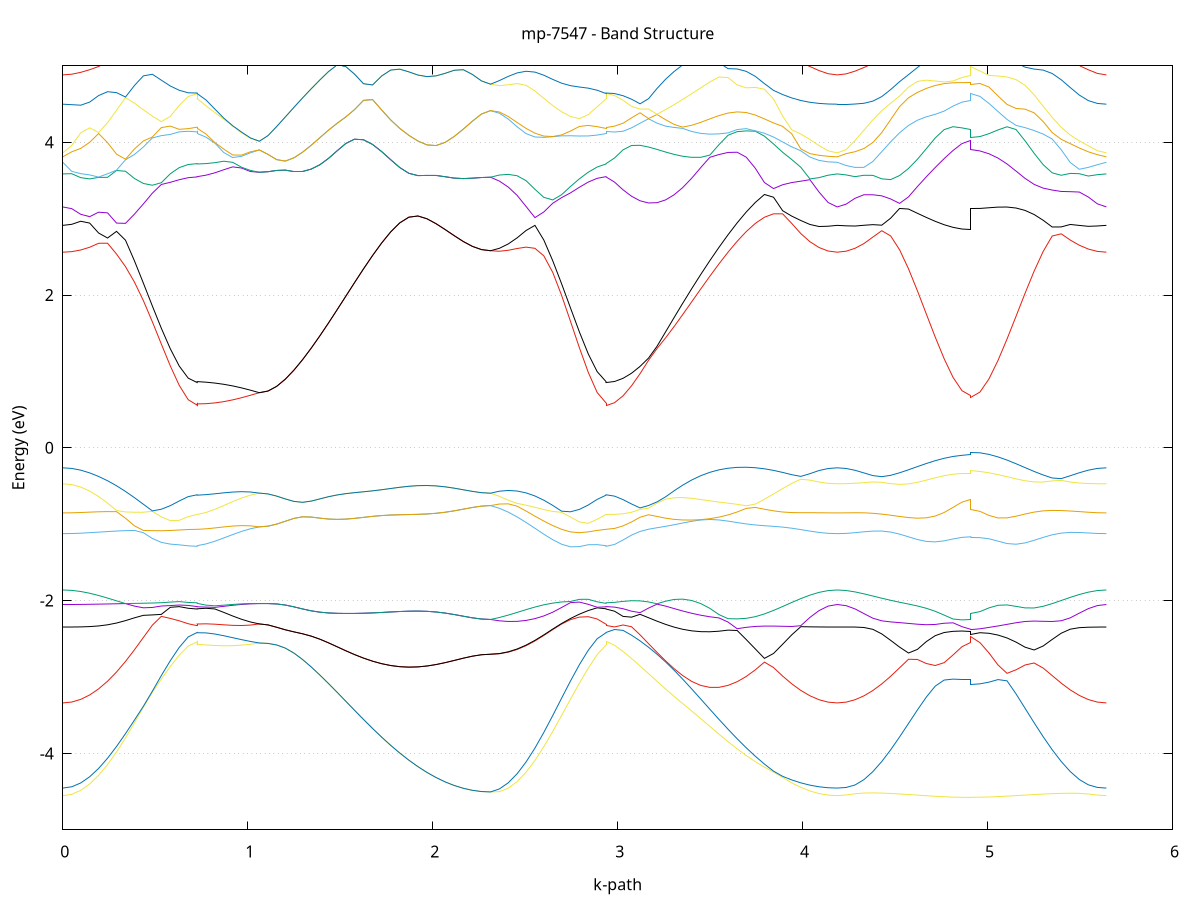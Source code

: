 set title 'mp-7547 - Band Structure'
set xlabel 'k-path'
set ylabel 'Energy (eV)'
set grid y
set yrange [-5:5]
set terminal png size 800,600
set output 'mp-7547_bands_gnuplot.png'
plot '-' using 1:2 with lines notitle, '-' using 1:2 with lines notitle, '-' using 1:2 with lines notitle, '-' using 1:2 with lines notitle, '-' using 1:2 with lines notitle, '-' using 1:2 with lines notitle, '-' using 1:2 with lines notitle, '-' using 1:2 with lines notitle, '-' using 1:2 with lines notitle, '-' using 1:2 with lines notitle, '-' using 1:2 with lines notitle, '-' using 1:2 with lines notitle, '-' using 1:2 with lines notitle, '-' using 1:2 with lines notitle, '-' using 1:2 with lines notitle, '-' using 1:2 with lines notitle, '-' using 1:2 with lines notitle, '-' using 1:2 with lines notitle, '-' using 1:2 with lines notitle, '-' using 1:2 with lines notitle, '-' using 1:2 with lines notitle, '-' using 1:2 with lines notitle, '-' using 1:2 with lines notitle, '-' using 1:2 with lines notitle, '-' using 1:2 with lines notitle, '-' using 1:2 with lines notitle, '-' using 1:2 with lines notitle, '-' using 1:2 with lines notitle, '-' using 1:2 with lines notitle, '-' using 1:2 with lines notitle, '-' using 1:2 with lines notitle, '-' using 1:2 with lines notitle, '-' using 1:2 with lines notitle, '-' using 1:2 with lines notitle, '-' using 1:2 with lines notitle, '-' using 1:2 with lines notitle, '-' using 1:2 with lines notitle, '-' using 1:2 with lines notitle, '-' using 1:2 with lines notitle, '-' using 1:2 with lines notitle, '-' using 1:2 with lines notitle, '-' using 1:2 with lines notitle, '-' using 1:2 with lines notitle, '-' using 1:2 with lines notitle, '-' using 1:2 with lines notitle, '-' using 1:2 with lines notitle, '-' using 1:2 with lines notitle, '-' using 1:2 with lines notitle, '-' using 1:2 with lines notitle, '-' using 1:2 with lines notitle, '-' using 1:2 with lines notitle, '-' using 1:2 with lines notitle, '-' using 1:2 with lines notitle, '-' using 1:2 with lines notitle, '-' using 1:2 with lines notitle, '-' using 1:2 with lines notitle, '-' using 1:2 with lines notitle, '-' using 1:2 with lines notitle, '-' using 1:2 with lines notitle, '-' using 1:2 with lines notitle, '-' using 1:2 with lines notitle, '-' using 1:2 with lines notitle, '-' using 1:2 with lines notitle, '-' using 1:2 with lines notitle
0.000000 -27.009126
0.048431 -27.009026
0.096863 -27.008826
0.145294 -27.008426
0.193726 -27.007926
0.242157 -27.007426
0.290589 -27.006726
0.339020 -27.006026
0.387452 -27.005326
0.435883 -27.004626
0.484315 -27.004026
0.532746 -27.003426
0.581178 -27.002926
0.629609 -27.002626
0.678041 -27.002426
0.726472 -27.002326
0.726472 -27.002326
0.726472 -27.002326
0.726472 -27.002326
0.774504 -27.002226
0.822535 -27.002126
0.870567 -27.002026
0.918598 -27.001826
0.966630 -27.001726
1.014661 -27.001626
1.062693 -27.001426
1.062693 -27.001426
1.109432 -27.001426
1.156171 -27.001326
1.202910 -27.001126
1.249649 -27.000826
1.296388 -27.000526
1.343127 -27.000226
1.389866 -26.999826
1.436606 -26.999526
1.483345 -26.999226
1.530084 -26.999026
1.576823 -26.998926
1.576823 -26.998926
1.625876 -26.998926
1.674929 -26.999026
1.723981 -26.999126
1.773034 -26.999526
1.822087 -26.999926
1.871140 -27.000326
1.920192 -27.000926
1.969245 -27.001526
2.018298 -27.002126
2.067351 -27.002626
2.116403 -27.003126
2.165456 -27.003626
2.214509 -27.003926
2.263562 -27.004126
2.312615 -27.004126
2.312615 -27.004126
2.360659 -27.004126
2.408704 -27.004126
2.456749 -27.004026
2.504794 -27.003826
2.552839 -27.003526
2.600883 -27.003326
2.648928 -27.003026
2.696973 -27.002826
2.745018 -27.002626
2.793063 -27.002426
2.841108 -27.002326
2.889152 -27.002226
2.937197 -27.002326
2.937197 -27.002326
2.983180 -27.002326
3.029162 -27.002226
3.075145 -27.002026
3.121127 -27.001826
3.167110 -27.001526
3.213093 -27.001326
3.259075 -27.001126
3.305058 -27.000926
3.351040 -27.000826
3.351040 -27.000826
3.400221 -27.000726
3.449403 -27.000826
3.498584 -27.001026
3.547765 -27.001326
3.596946 -27.001826
3.646127 -27.002426
3.695308 -27.003026
3.744489 -27.003826
3.793670 -27.004626
3.842851 -27.005426
3.892032 -27.006326
3.941214 -27.007026
3.990395 -27.007726
4.039576 -27.008326
4.088757 -27.008726
4.137938 -27.009026
4.187119 -27.009026
4.187119 -27.009026
4.235309 -27.009026
4.283500 -27.008726
4.331690 -27.008326
4.379880 -27.007826
4.428070 -27.007226
4.476260 -27.006426
4.524451 -27.005626
4.572641 -27.004826
4.620831 -27.004026
4.669021 -27.003226
4.717211 -27.002526
4.765402 -27.001926
4.813592 -27.001526
4.861782 -27.001226
4.909972 -27.001126
4.909972 -27.000226
4.958809 -27.000326
5.007647 -27.000726
5.056484 -27.001326
5.105321 -27.002026
5.154159 -27.002826
5.202996 -27.003626
5.251833 -27.004526
5.300670 -27.005426
5.349508 -27.006226
5.398345 -27.007026
5.447182 -27.007726
5.496019 -27.008326
5.544857 -27.008726
5.593694 -27.009026
5.642531 -27.009026
e
0.000000 -26.999226
0.048431 -26.999226
0.096863 -26.999326
0.145294 -26.999326
0.193726 -26.999426
0.242157 -26.999626
0.290589 -26.999726
0.339020 -26.999826
0.387452 -27.000026
0.435883 -27.000126
0.484315 -27.000226
0.532746 -27.000326
0.581178 -27.000426
0.629609 -27.000526
0.678041 -27.000526
0.726472 -27.000626
0.726472 -27.000626
0.726472 -27.000626
0.726472 -27.000626
0.774504 -27.000726
0.822535 -27.000826
0.870567 -27.000926
0.918598 -27.001026
0.966630 -27.001126
1.014661 -27.001326
1.062693 -27.001426
1.062693 -27.001426
1.109432 -27.001426
1.156171 -27.001326
1.202910 -27.001126
1.249649 -27.000826
1.296388 -27.000526
1.343127 -27.000226
1.389866 -26.999826
1.436606 -26.999526
1.483345 -26.999226
1.530084 -26.999026
1.576823 -26.998926
1.576823 -26.998926
1.625876 -26.998926
1.674929 -26.999026
1.723981 -26.999126
1.773034 -26.999426
1.822087 -26.999926
1.871140 -27.000326
1.920192 -27.000926
1.969245 -27.001526
2.018298 -27.002126
2.067351 -27.002626
2.116403 -27.003126
2.165456 -27.003626
2.214509 -27.003926
2.263562 -27.004126
2.312615 -27.004126
2.312615 -27.004126
2.360659 -27.004126
2.408704 -27.003926
2.456749 -27.003726
2.504794 -27.003426
2.552839 -27.003126
2.600883 -27.002726
2.648928 -27.002326
2.696973 -27.002026
2.745018 -27.001626
2.793063 -27.001326
2.841108 -27.001026
2.889152 -27.000826
2.937197 -27.000626
2.937197 -27.000626
2.983180 -27.000526
3.029162 -27.000426
3.075145 -27.000126
3.121127 -26.999926
3.167110 -26.999526
3.213093 -26.999126
3.259075 -26.998726
3.305058 -26.998226
3.351040 -26.997826
3.351040 -26.997826
3.400221 -26.997426
3.449403 -26.997026
3.498584 -26.996726
3.547765 -26.996626
3.596946 -26.996526
3.646127 -26.996526
3.695308 -26.996726
3.744489 -26.996926
3.793670 -26.997226
3.842851 -26.997526
3.892032 -26.997826
3.941214 -26.998226
3.990395 -26.998526
4.039576 -26.998826
4.088757 -26.999026
4.137938 -26.999226
4.187119 -26.999226
4.187119 -26.999226
4.235309 -26.999226
4.283500 -26.999126
4.331690 -26.999026
4.379880 -26.998826
4.428070 -26.998526
4.476260 -26.998326
4.524451 -26.998026
4.572641 -26.997826
4.620831 -26.997526
4.669021 -26.997326
4.717211 -26.997226
4.765402 -26.997026
4.813592 -26.996926
4.861782 -26.996926
4.909972 -26.996926
4.909972 -26.997826
4.958809 -26.997726
5.007647 -26.997726
5.056484 -26.997726
5.105321 -26.997726
5.154159 -26.997826
5.202996 -26.997926
5.251833 -26.998126
5.300670 -26.998326
5.349508 -26.998526
5.398345 -26.998726
5.447182 -26.998826
5.496019 -26.999026
5.544857 -26.999126
5.593694 -26.999226
5.642531 -26.999226
e
0.000000 -13.836326
0.048431 -13.831326
0.096863 -13.816126
0.145294 -13.791026
0.193726 -13.756426
0.242157 -13.712726
0.290589 -13.660426
0.339020 -13.600526
0.387452 -13.533926
0.435883 -13.515326
0.484315 -13.527726
0.532746 -13.537426
0.581178 -13.544626
0.629609 -13.549526
0.678041 -13.552326
0.726472 -13.553226
0.726472 -13.553226
0.726472 -13.552126
0.726472 -13.552126
0.774504 -13.544026
0.822535 -13.528826
0.870567 -13.506926
0.918598 -13.478626
0.966630 -13.444426
1.014661 -13.405226
1.062693 -13.361826
1.062693 -13.361826
1.109432 -13.362326
1.156171 -13.363926
1.202910 -13.366926
1.249649 -13.371626
1.296388 -13.378326
1.343127 -13.387426
1.389866 -13.398926
1.436606 -13.412626
1.483345 -13.428126
1.530084 -13.444926
1.576823 -13.462426
1.576823 -13.462426
1.625876 -13.481026
1.674929 -13.499326
1.723981 -13.517026
1.773034 -13.534026
1.822087 -13.550126
1.871140 -13.565426
1.920192 -13.580026
1.969245 -13.593626
2.018298 -13.606326
2.067351 -13.617726
2.116403 -13.627726
2.165456 -13.635926
2.214509 -13.642026
2.263562 -13.645726
2.312615 -13.647026
2.312615 -13.647026
2.360659 -13.653626
2.408704 -13.654926
2.456749 -13.651626
2.504794 -13.644526
2.552839 -13.634526
2.600883 -13.622326
2.648928 -13.609226
2.696973 -13.595826
2.745018 -13.583326
2.793063 -13.572226
2.841108 -13.563126
2.889152 -13.556426
2.937197 -13.552126
2.937197 -13.553226
2.983180 -13.550626
3.029162 -13.542626
3.075145 -13.529726
3.121127 -13.512326
3.167110 -13.491126
3.213093 -13.467126
3.259075 -13.441926
3.305058 -13.417026
3.351040 -13.448526
3.351040 -13.448526
3.400221 -13.487626
3.449403 -13.520026
3.498584 -13.545126
3.547765 -13.562826
3.596946 -13.572826
3.646127 -13.575426
3.695308 -13.570826
3.744489 -13.559626
3.793670 -13.606126
3.842851 -13.654626
3.892032 -13.699526
3.941214 -13.739426
3.990395 -13.773426
4.039576 -13.800526
4.088757 -13.820326
4.137938 -13.832326
4.187119 -13.836326
4.187119 -13.836326
4.235309 -13.832226
4.283500 -13.819926
4.331690 -13.800126
4.379880 -13.773726
4.428070 -13.742726
4.476260 -13.710226
4.524451 -13.681526
4.572641 -13.662626
4.620831 -13.655426
4.669021 -13.656126
4.717211 -13.660026
4.765402 -13.664426
4.813592 -13.668026
4.861782 -13.670226
4.909972 -13.670926
4.909972 -13.685726
4.958809 -13.684226
5.007647 -13.679726
5.056484 -13.672826
5.105321 -13.664526
5.154159 -13.656826
5.202996 -13.653826
5.251833 -13.661326
5.300670 -13.682426
5.349508 -13.713026
5.398345 -13.745926
5.447182 -13.776426
5.496019 -13.801926
5.544857 -13.820826
5.593694 -13.832426
5.642531 -13.836326
e
0.000000 -13.378226
0.048431 -13.381526
0.096863 -13.391126
0.145294 -13.405826
0.193726 -13.423926
0.242157 -13.443826
0.290589 -13.463926
0.339020 -13.483126
0.387452 -13.500426
0.435883 -13.461926
0.484315 -13.386026
0.532746 -13.308626
0.581178 -13.232826
0.629609 -13.163726
0.678041 -13.110826
0.726472 -13.089826
0.726472 -13.089826
0.726472 -13.097026
0.726472 -13.097026
0.774504 -13.112726
0.822535 -13.140626
0.870567 -13.177926
0.918598 -13.221426
0.966630 -13.268226
1.014661 -13.315626
1.062693 -13.361826
1.062693 -13.361826
1.109432 -13.362326
1.156171 -13.363926
1.202910 -13.366926
1.249649 -13.371626
1.296388 -13.378326
1.343127 -13.387426
1.389866 -13.398926
1.436606 -13.412626
1.483345 -13.428126
1.530084 -13.444926
1.576823 -13.462426
1.576823 -13.462426
1.625876 -13.481026
1.674929 -13.499326
1.723981 -13.517026
1.773034 -13.534026
1.822087 -13.550126
1.871140 -13.565426
1.920192 -13.580026
1.969245 -13.593626
2.018298 -13.606326
2.067351 -13.617726
2.116403 -13.627726
2.165456 -13.635926
2.214509 -13.642026
2.263562 -13.645726
2.312615 -13.647026
2.312615 -13.647026
2.360659 -13.634726
2.408704 -13.616226
2.456749 -13.591426
2.504794 -13.560026
2.552839 -13.522026
2.600883 -13.477726
2.648928 -13.427326
2.696973 -13.371426
2.745018 -13.311226
2.793063 -13.248326
2.841108 -13.185926
2.889152 -13.130726
2.937197 -13.097026
2.937197 -13.089826
2.983180 -13.099126
3.029162 -13.125126
3.075145 -13.163726
3.121127 -13.210026
3.167110 -13.260126
3.213093 -13.311026
3.259075 -13.360326
3.305058 -13.406526
3.351040 -13.394926
3.351040 -13.394926
3.400221 -13.377226
3.449403 -13.368926
3.498584 -13.372926
3.547765 -13.390226
3.596946 -13.420026
3.646127 -13.459726
3.695308 -13.506126
3.744489 -13.555826
3.793670 -13.542526
3.842851 -13.520626
3.892032 -13.495226
3.941214 -13.468026
3.990395 -13.440926
4.039576 -13.416026
4.088757 -13.395926
4.137938 -13.382826
4.187119 -13.378226
4.187119 -13.378226
4.235309 -13.382326
4.283500 -13.394026
4.331690 -13.411226
4.379880 -13.431226
4.428070 -13.450626
4.476260 -13.465126
4.524451 -13.469426
4.572641 -13.457826
4.620831 -13.429926
4.669021 -13.391726
4.717211 -13.350926
4.765402 -13.313726
4.813592 -13.284426
4.861782 -13.265926
4.909972 -13.259526
4.909972 -13.193526
4.958809 -13.205326
5.007647 -13.237726
5.056484 -13.283826
5.105321 -13.336126
5.154159 -13.387826
5.202996 -13.431826
5.251833 -13.460326
5.300670 -13.469026
5.349508 -13.461726
5.398345 -13.445726
5.447182 -13.426526
5.496019 -13.407726
5.544857 -13.392126
5.593694 -13.381826
5.642531 -13.378226
e
0.000000 -12.321026
0.048431 -12.324626
0.096863 -12.334926
0.145294 -12.351526
0.193726 -12.373726
0.242157 -12.401026
0.290589 -12.432526
0.339020 -12.467626
0.387452 -12.505626
0.435883 -12.546026
0.484315 -12.588726
0.532746 -12.633526
0.581178 -12.679726
0.629609 -12.725026
0.678041 -12.762426
0.726472 -12.778126
0.726472 -12.778126
0.726472 -12.769726
0.726472 -12.769726
0.774504 -12.760126
0.822535 -12.744926
0.870567 -12.724326
0.918598 -12.698626
0.966630 -12.668326
1.014661 -12.634426
1.062693 -12.597826
1.062693 -12.597826
1.109432 -12.597126
1.156171 -12.594826
1.202910 -12.590726
1.249649 -12.584126
1.296388 -12.574626
1.343127 -12.561526
1.389866 -12.544426
1.436606 -12.523126
1.483345 -12.498326
1.530084 -12.470926
1.576823 -12.442426
1.576823 -12.442426
1.625876 -12.413926
1.674929 -12.389526
1.723981 -12.371526
1.773034 -12.361326
1.822087 -12.358126
1.871140 -12.359026
1.920192 -12.360126
1.969245 -12.359226
2.018298 -12.355226
2.067351 -12.348226
2.116403 -12.339226
2.165456 -12.329626
2.214509 -12.321126
2.263562 -12.315426
2.312615 -12.313426
2.312615 -12.313426
2.360659 -12.313926
2.408704 -12.314726
2.456749 -12.317526
2.504794 -12.331426
2.552839 -12.356726
2.600883 -12.389326
2.648928 -12.429326
2.696973 -12.477726
2.745018 -12.534626
2.793063 -12.598526
2.841108 -12.665626
2.889152 -12.727826
2.937197 -12.769726
2.937197 -12.778126
2.983180 -12.776026
3.029162 -12.769926
3.075145 -12.759826
3.121127 -12.746226
3.167110 -12.729326
3.213093 -12.709726
3.259075 -12.688226
3.305058 -12.665326
3.351040 -12.642226
3.351040 -12.642226
3.400221 -12.617926
3.449403 -12.594426
3.498584 -12.571026
3.547765 -12.545826
3.596946 -12.517526
3.646127 -12.486226
3.695308 -12.453926
3.744489 -12.438026
3.793670 -12.421126
3.842851 -12.401926
3.892032 -12.381526
3.941214 -12.361126
3.990395 -12.342226
4.039576 -12.327726
4.088757 -12.323826
4.137938 -12.321726
4.187119 -12.321026
4.187119 -12.321026
4.235309 -12.322426
4.283500 -12.326226
4.331690 -12.332326
4.379880 -12.342526
4.428070 -12.361426
4.476260 -12.384126
4.524451 -12.408726
4.572641 -12.433326
4.620831 -12.455926
4.669021 -12.473826
4.717211 -12.484726
4.765402 -12.486526
4.813592 -12.479326
4.861782 -12.466026
4.909972 -12.457526
4.909972 -12.614526
4.958809 -12.605826
5.007647 -12.582626
5.056484 -12.551326
5.105321 -12.517826
5.154159 -12.485226
5.202996 -12.454926
5.251833 -12.427026
5.300670 -12.401426
5.349508 -12.378426
5.398345 -12.358526
5.447182 -12.343326
5.496019 -12.333326
5.544857 -12.326626
5.593694 -12.322426
5.642531 -12.321026
e
0.000000 -12.304026
0.048431 -12.304326
0.096863 -12.309326
0.145294 -12.314826
0.193726 -12.320926
0.242157 -12.328226
0.290589 -12.336526
0.339020 -12.345926
0.387452 -12.356226
0.435883 -12.366926
0.484315 -12.377626
0.532746 -12.387826
0.581178 -12.396626
0.629609 -12.403526
0.678041 -12.407926
0.726472 -12.409426
0.726472 -12.409426
0.726472 -12.411926
0.726472 -12.411926
0.774504 -12.420026
0.822535 -12.435026
0.870567 -12.457726
0.918598 -12.487526
0.966630 -12.522426
1.014661 -12.559926
1.062693 -12.597826
1.062693 -12.597826
1.109432 -12.597126
1.156171 -12.594826
1.202910 -12.590726
1.249649 -12.584126
1.296388 -12.574626
1.343127 -12.561526
1.389866 -12.544426
1.436606 -12.523126
1.483345 -12.498326
1.530084 -12.470926
1.576823 -12.442426
1.576823 -12.442426
1.625876 -12.413926
1.674929 -12.389526
1.723981 -12.371526
1.773034 -12.361326
1.822087 -12.358126
1.871140 -12.359026
1.920192 -12.360126
1.969245 -12.359226
2.018298 -12.355226
2.067351 -12.348226
2.116403 -12.339226
2.165456 -12.329626
2.214509 -12.321126
2.263562 -12.315426
2.312615 -12.313426
2.312615 -12.313426
2.360659 -12.313326
2.408704 -12.313626
2.456749 -12.315426
2.504794 -12.331026
2.552839 -12.347926
2.600883 -12.364126
2.648928 -12.378726
2.696973 -12.391026
2.745018 -12.400626
2.793063 -12.407326
2.841108 -12.411226
2.889152 -12.412726
2.937197 -12.411926
2.937197 -12.409426
2.983180 -12.401926
3.029162 -12.382326
3.075145 -12.358926
3.121127 -12.342526
3.167110 -12.345126
3.213093 -12.353926
3.259075 -12.369526
3.305058 -12.390326
3.351040 -12.410926
3.351040 -12.410926
3.400221 -12.430726
3.449403 -12.446826
3.498584 -12.458126
3.547765 -12.464326
3.596946 -12.465226
3.646127 -12.460826
3.695308 -12.451526
3.744489 -12.423026
3.793670 -12.395726
3.842851 -12.373226
3.892032 -12.355826
3.941214 -12.343026
3.990395 -12.333926
4.039576 -12.325926
4.088757 -12.313526
4.137938 -12.305926
4.187119 -12.304026
4.187119 -12.304026
4.235309 -12.305626
4.283500 -12.312626
4.331690 -12.324326
4.379880 -12.337826
4.428070 -12.347826
4.476260 -12.357926
4.524451 -12.368426
4.572641 -12.379026
4.620831 -12.389226
4.669021 -12.398626
4.717211 -12.407026
4.765402 -12.414026
4.813592 -12.419826
4.861782 -12.424726
4.909972 -12.427826
4.909972 -12.441526
4.958809 -12.439426
5.007647 -12.433426
5.056484 -12.424226
5.105321 -12.413026
5.154159 -12.401026
5.202996 -12.389026
5.251833 -12.377526
5.300670 -12.366426
5.349508 -12.355526
5.398345 -12.344826
5.447182 -12.333226
5.496019 -12.321226
5.544857 -12.311326
5.593694 -12.305426
5.642531 -12.304026
e
0.000000 -12.296126
0.048431 -12.303426
0.096863 -12.305426
0.145294 -12.307526
0.193726 -12.310326
0.242157 -12.313726
0.290589 -12.317526
0.339020 -12.321426
0.387452 -12.325126
0.435883 -12.328326
0.484315 -12.330826
0.532746 -12.332226
0.581178 -12.332526
0.629609 -12.331826
0.678041 -12.330726
0.726472 -12.330126
0.726472 -12.330126
0.726472 -12.330626
0.726472 -12.330626
0.774504 -12.333526
0.822535 -12.337326
0.870567 -12.340826
0.918598 -12.343426
0.966630 -12.345026
1.014661 -12.345726
1.062693 -12.345426
1.062693 -12.345426
1.109432 -12.346626
1.156171 -12.350026
1.202910 -12.354626
1.249649 -12.359426
1.296388 -12.363326
1.343127 -12.365726
1.389866 -12.366126
1.436606 -12.364526
1.483345 -12.361126
1.530084 -12.356326
1.576823 -12.350426
1.576823 -12.350426
1.625876 -12.343626
1.674929 -12.337026
1.723981 -12.331326
1.773034 -12.326326
1.822087 -12.321126
1.871140 -12.315526
1.920192 -12.309926
1.969245 -12.304926
2.018298 -12.300626
2.067351 -12.296926
2.116403 -12.293826
2.165456 -12.291226
2.214509 -12.289126
2.263562 -12.287726
2.312615 -12.287126
2.312615 -12.287126
2.360659 -12.291626
2.408704 -12.301126
2.456749 -12.312626
2.504794 -12.315426
2.552839 -12.316226
2.600883 -12.317026
2.648928 -12.318726
2.696973 -12.320726
2.745018 -12.322826
2.793063 -12.325126
2.841108 -12.327226
2.889152 -12.329226
2.937197 -12.330626
2.937197 -12.330126
2.983180 -12.330626
3.029162 -12.332026
3.075145 -12.334626
3.121127 -12.338826
3.167110 -12.340526
3.213093 -12.351426
3.259075 -12.365426
3.305058 -12.378926
3.351040 -12.393226
3.351040 -12.393226
3.400221 -12.406426
3.449403 -12.414126
3.498584 -12.413926
3.547765 -12.406226
3.596946 -12.393226
3.646127 -12.377626
3.695308 -12.361326
3.744489 -12.345726
3.793670 -12.331526
3.842851 -12.319226
3.892032 -12.309426
3.941214 -12.302426
3.990395 -12.298226
4.039576 -12.296026
4.088757 -12.294926
4.137938 -12.294526
4.187119 -12.296126
4.187119 -12.296126
4.235309 -12.298226
4.283500 -12.299226
4.331690 -12.300926
4.379880 -12.303526
4.428070 -12.307026
4.476260 -12.311026
4.524451 -12.315526
4.572641 -12.320326
4.620831 -12.325026
4.669021 -12.329426
4.717211 -12.333426
4.765402 -12.339326
4.813592 -12.358126
4.861782 -12.376426
4.909972 -12.385126
4.909972 -12.364826
4.958809 -12.363726
5.007647 -12.360526
5.056484 -12.355026
5.105321 -12.347626
5.154159 -12.338726
5.202996 -12.329326
5.251833 -12.320326
5.300670 -12.312526
5.349508 -12.306226
5.398345 -12.301626
5.447182 -12.298426
5.496019 -12.296326
5.544857 -12.295126
5.593694 -12.294526
5.642531 -12.296126
e
0.000000 -12.294326
0.048431 -12.283126
0.096863 -12.276126
0.145294 -12.275926
0.193726 -12.277426
0.242157 -12.279426
0.290589 -12.282026
0.339020 -12.284726
0.387452 -12.287626
0.435883 -12.290426
0.484315 -12.293126
0.532746 -12.295526
0.581178 -12.297426
0.629609 -12.298926
0.678041 -12.299826
0.726472 -12.300126
0.726472 -12.300126
0.726472 -12.303226
0.726472 -12.303226
0.774504 -12.311126
0.822535 -12.321126
0.870567 -12.330226
0.918598 -12.336926
0.966630 -12.341426
1.014661 -12.344026
1.062693 -12.345426
1.062693 -12.345426
1.109432 -12.346626
1.156171 -12.350026
1.202910 -12.354626
1.249649 -12.359426
1.296388 -12.363326
1.343127 -12.365726
1.389866 -12.366126
1.436606 -12.364526
1.483345 -12.361126
1.530084 -12.356326
1.576823 -12.350426
1.576823 -12.350426
1.625876 -12.343626
1.674929 -12.337026
1.723981 -12.331326
1.773034 -12.326326
1.822087 -12.321126
1.871140 -12.315526
1.920192 -12.309926
1.969245 -12.304926
2.018298 -12.300626
2.067351 -12.296926
2.116403 -12.293826
2.165456 -12.291226
2.214509 -12.289126
2.263562 -12.287726
2.312615 -12.287126
2.312615 -12.287126
2.360659 -12.288526
2.408704 -12.296026
2.456749 -12.308726
2.504794 -12.313926
2.552839 -12.315426
2.600883 -12.316526
2.648928 -12.316326
2.696973 -12.315526
2.745018 -12.314026
2.793063 -12.311726
2.841108 -12.309026
2.889152 -12.306026
2.937197 -12.303226
2.937197 -12.300126
2.983180 -12.299926
3.029162 -12.299526
3.075145 -12.298626
3.121127 -12.297426
3.167110 -12.295926
3.213093 -12.294126
3.259075 -12.292026
3.305058 -12.289926
3.351040 -12.287726
3.351040 -12.287726
3.400221 -12.285526
3.449403 -12.283626
3.498584 -12.282026
3.547765 -12.280826
3.596946 -12.280026
3.646127 -12.279526
3.695308 -12.279326
3.744489 -12.279426
3.793670 -12.279426
3.842851 -12.279326
3.892032 -12.278726
3.941214 -12.277326
3.990395 -12.275126
4.039576 -12.272626
4.088757 -12.270526
4.137938 -12.289926
4.187119 -12.294326
4.187119 -12.294326
4.235309 -12.286826
4.283500 -12.274226
4.331690 -12.273526
4.379880 -12.275526
4.428070 -12.278426
4.476260 -12.282126
4.524451 -12.286826
4.572641 -12.292826
4.620831 -12.300426
4.669021 -12.310326
4.717211 -12.323026
4.765402 -12.336526
4.813592 -12.339026
4.861782 -12.340626
4.909972 -12.341126
4.909972 -12.322126
4.958809 -12.321426
5.007647 -12.319426
5.056484 -12.316226
5.105321 -12.312226
5.154159 -12.307626
5.202996 -12.302926
5.251833 -12.298126
5.300670 -12.293526
5.349508 -12.289226
5.398345 -12.285326
5.447182 -12.282226
5.496019 -12.280826
5.544857 -12.283626
5.593694 -12.292226
5.642531 -12.294326
e
0.000000 -12.268726
0.048431 -12.266426
0.096863 -12.249626
0.145294 -12.215826
0.193726 -12.171326
0.242157 -12.118826
0.290589 -12.060626
0.339020 -11.998626
0.387452 -11.934726
0.435883 -11.922126
0.484315 -11.975426
0.532746 -12.027326
0.581178 -12.074126
0.629609 -12.111826
0.678041 -12.136726
0.726472 -12.145426
0.726472 -12.145426
0.726472 -12.142526
0.726472 -12.142526
0.774504 -12.123226
0.822535 -12.088926
0.870567 -12.044126
0.918598 -11.992926
0.966630 -11.938426
1.014661 -11.883426
1.062693 -11.829926
1.062693 -11.829926
1.109432 -11.830226
1.156171 -11.831626
1.202910 -11.835126
1.249649 -11.841826
1.296388 -11.852926
1.343127 -11.868826
1.389866 -11.889726
1.436606 -11.914626
1.483345 -11.942526
1.530084 -11.971426
1.576823 -11.999126
1.576823 -11.999126
1.625876 -12.023826
1.674929 -12.040726
1.723981 -12.046826
1.773034 -12.041526
1.822087 -12.027126
1.871140 -12.007626
1.920192 -11.986926
1.969245 -11.968126
2.018298 -11.952826
2.067351 -11.941926
2.116403 -11.935426
2.165456 -11.932426
2.214509 -11.931826
2.263562 -11.932226
2.312615 -11.932426
2.312615 -11.932426
2.360659 -11.946026
2.408704 -11.959326
2.456749 -11.973926
2.504794 -11.991326
2.552839 -12.012226
2.600883 -12.036626
2.648928 -12.062926
2.696973 -12.088826
2.745018 -12.111526
2.793063 -12.129126
2.841108 -12.140226
2.889152 -12.144626
2.937197 -12.142526
2.937197 -12.145426
2.983180 -12.146626
3.029162 -12.148826
3.075145 -12.147126
3.121127 -12.134426
3.167110 -12.105926
3.213093 -12.065326
3.259075 -12.019626
3.305058 -11.974426
3.351040 -11.933526
3.351040 -11.933526
3.400221 -11.943826
3.449403 -11.960626
3.498584 -11.968626
3.547765 -11.968826
3.596946 -11.961726
3.646127 -11.948026
3.695308 -11.927926
3.744489 -11.958726
3.793670 -12.003626
3.842851 -12.052426
3.892032 -12.102926
3.941214 -12.152626
3.990395 -12.198926
4.039576 -12.239126
4.088757 -12.270326
4.137938 -12.269226
4.187119 -12.268726
4.187119 -12.268726
4.235309 -12.268526
4.283500 -12.261926
4.331690 -12.233226
4.379880 -12.194826
4.428070 -12.152326
4.476260 -12.109726
4.524451 -12.070826
4.572641 -12.039126
4.620831 -12.017126
4.669021 -12.005226
4.717211 -12.001826
4.765402 -12.003426
4.813592 -12.006626
4.861782 -12.009326
4.909972 -12.010326
4.909972 -12.052326
4.958809 -12.048626
5.007647 -12.037626
5.056484 -12.019326
5.105321 -11.994826
5.154159 -11.970826
5.202996 -11.978126
5.251833 -12.018126
5.300670 -12.065426
5.349508 -12.113726
5.398345 -12.160026
5.447182 -12.202126
5.496019 -12.236926
5.544857 -12.260026
5.593694 -12.267626
5.642531 -12.268726
e
0.000000 -11.655826
0.048431 -11.659226
0.096863 -11.669526
0.145294 -11.686526
0.193726 -11.710426
0.242157 -11.741126
0.290589 -11.778426
0.339020 -11.821726
0.387452 -11.870126
0.435883 -11.870726
0.484315 -11.808126
0.532746 -11.748826
0.581178 -11.695126
0.629609 -11.650426
0.678041 -11.619726
0.726472 -11.608626
0.726472 -11.608626
0.726472 -11.611126
0.726472 -11.611126
0.774504 -11.619526
0.822535 -11.636426
0.870567 -11.661626
0.918598 -11.694426
0.966630 -11.734126
1.014661 -11.779626
1.062693 -11.829926
1.062693 -11.829926
1.109432 -11.830226
1.156171 -11.831626
1.202910 -11.835126
1.249649 -11.841826
1.296388 -11.852926
1.343127 -11.868826
1.389866 -11.889726
1.436606 -11.914626
1.483345 -11.942526
1.530084 -11.971426
1.576823 -11.999126
1.576823 -11.999126
1.625876 -12.023826
1.674929 -12.040726
1.723981 -12.046826
1.773034 -12.041526
1.822087 -12.027126
1.871140 -12.007626
1.920192 -11.986926
1.969245 -11.968126
2.018298 -11.952826
2.067351 -11.941926
2.116403 -11.935426
2.165456 -11.932426
2.214509 -11.931826
2.263562 -11.932226
2.312615 -11.932426
2.312615 -11.932426
2.360659 -11.917326
2.408704 -11.899926
2.456749 -11.880026
2.504794 -11.857726
2.552839 -11.833126
2.600883 -11.806426
2.648928 -11.777526
2.696973 -11.746726
2.745018 -11.714226
2.793063 -11.681126
2.841108 -11.649626
2.889152 -11.624026
2.937197 -11.611126
2.937197 -11.608626
2.983180 -11.615626
3.029162 -11.635826
3.075145 -11.667426
3.121127 -11.707526
3.167110 -11.752626
3.213093 -11.799426
3.259075 -11.844326
3.305058 -11.884526
3.351040 -11.917526
3.351040 -11.917526
3.400221 -11.897826
3.449403 -11.872426
3.498584 -11.858726
3.547765 -11.857126
3.596946 -11.867526
3.646127 -11.888826
3.695308 -11.919826
3.744489 -11.901826
3.793670 -11.870326
3.842851 -11.834926
3.892032 -11.797426
3.941214 -11.760326
3.990395 -11.726026
4.039576 -11.696826
4.088757 -11.674526
4.137938 -11.660626
4.187119 -11.655826
4.187119 -11.655826
4.235309 -11.660126
4.283500 -11.672526
4.331690 -11.692126
4.379880 -11.717326
4.428070 -11.746426
4.476260 -11.777226
4.524451 -11.807726
4.572641 -11.836426
4.620831 -11.862126
4.669021 -11.884926
4.717211 -11.905926
4.765402 -11.925526
4.813592 -11.942626
4.861782 -11.954726
4.909972 -11.959126
4.909972 -11.789226
4.958809 -11.794826
5.007647 -11.810926
5.056484 -11.836226
5.105321 -11.868026
5.154159 -11.898726
5.202996 -11.897526
5.251833 -11.863626
5.300670 -11.823426
5.349508 -11.783726
5.398345 -11.747226
5.447182 -11.715526
5.496019 -11.689926
5.544857 -11.671226
5.593694 -11.659726
5.642531 -11.655826
e
0.000000 -10.371026
0.048431 -10.375526
0.096863 -10.388826
0.145294 -10.410026
0.193726 -10.437526
0.242157 -10.491226
0.290589 -10.566326
0.339020 -10.646126
0.387452 -10.727926
0.435883 -10.808926
0.484315 -10.886926
0.532746 -10.959326
0.581178 -11.023526
0.629609 -11.075826
0.678041 -11.111126
0.726472 -11.123726
0.726472 -11.123726
0.726472 -11.115526
0.726472 -11.115526
0.774504 -11.100226
0.822535 -11.075726
0.870567 -11.043726
0.918598 -11.006626
0.966630 -10.966526
1.014661 -10.925226
1.062693 -10.884626
1.062693 -10.884626
1.109432 -10.882726
1.156171 -10.877026
1.202910 -10.867226
1.249649 -10.853326
1.296388 -10.835026
1.343127 -10.812726
1.389866 -10.786826
1.436606 -10.758026
1.483345 -10.727026
1.530084 -10.694826
1.576823 -10.662026
1.576823 -10.662026
1.625876 -10.627826
1.674929 -10.594326
1.723981 -10.562126
1.773034 -10.531326
1.822087 -10.502126
1.871140 -10.474526
1.920192 -10.448626
1.969245 -10.424326
2.018298 -10.402026
2.067351 -10.381826
2.116403 -10.364326
2.165456 -10.349926
2.214509 -10.339126
2.263562 -10.332526
2.312615 -10.330226
2.312615 -10.330226
2.360659 -10.343326
2.408704 -10.371026
2.456749 -10.409726
2.504794 -10.455426
2.552839 -10.520426
2.600883 -10.599826
2.648928 -10.686126
2.696973 -10.775626
2.745018 -10.864726
2.793063 -10.949126
2.841108 -11.023926
2.889152 -11.082226
2.937197 -11.115526
2.937197 -11.123726
2.983180 -11.119726
3.029162 -11.108126
3.075145 -11.089726
3.121127 -11.065726
3.167110 -11.037226
3.213093 -11.005426
3.259075 -10.971126
3.305058 -10.934826
3.351040 -10.896926
3.351040 -10.896926
3.400221 -10.854526
3.449403 -10.810526
3.498584 -10.765026
3.547765 -10.718626
3.596946 -10.672026
3.646127 -10.626226
3.695308 -10.582426
3.744489 -10.541426
3.793670 -10.504126
3.842851 -10.471326
3.892032 -10.443226
3.941214 -10.420026
3.990395 -10.401726
4.039576 -10.387926
4.088757 -10.378426
4.137938 -10.372826
4.187119 -10.371026
4.187119 -10.371026
4.235309 -10.373726
4.283500 -10.385026
4.331690 -10.411626
4.379880 -10.455326
4.428070 -10.511826
4.476260 -10.576326
4.524451 -10.644326
4.572641 -10.711526
4.620831 -10.773926
4.669021 -10.828126
4.717211 -10.871726
4.765402 -10.904026
4.813592 -10.925526
4.861782 -10.937626
4.909972 -10.941526
4.909972 -10.987526
4.958809 -10.980526
5.007647 -10.959826
5.056484 -10.926626
5.105321 -10.882626
5.154159 -10.829526
5.202996 -10.769526
5.251833 -10.704626
5.300670 -10.637326
5.349508 -10.570526
5.398345 -10.507526
5.447182 -10.452326
5.496019 -10.409626
5.544857 -10.383926
5.593694 -10.373426
5.642531 -10.371026
e
0.000000 -10.289326
0.048431 -10.298326
0.096863 -10.325026
0.145294 -10.367626
0.193726 -10.424026
0.242157 -10.469726
0.290589 -10.504526
0.339020 -10.540226
0.387452 -10.574826
0.435883 -10.606926
0.484315 -10.635326
0.532746 -10.659226
0.581178 -10.678226
0.629609 -10.691826
0.678041 -10.700126
0.726472 -10.702826
0.726472 -10.702826
0.726472 -10.705526
0.726472 -10.705526
0.774504 -10.715226
0.822535 -10.730826
0.870567 -10.752226
0.918598 -10.779026
0.966630 -10.810526
1.014661 -10.846026
1.062693 -10.884626
1.062693 -10.884626
1.109432 -10.882726
1.156171 -10.877026
1.202910 -10.867226
1.249649 -10.853326
1.296388 -10.835026
1.343127 -10.812726
1.389866 -10.786826
1.436606 -10.758026
1.483345 -10.727026
1.530084 -10.694826
1.576823 -10.662026
1.576823 -10.662026
1.625876 -10.627826
1.674929 -10.594326
1.723981 -10.562126
1.773034 -10.531326
1.822087 -10.502126
1.871140 -10.474526
1.920192 -10.448626
1.969245 -10.424326
2.018298 -10.402026
2.067351 -10.381826
2.116403 -10.364326
2.165456 -10.349926
2.214509 -10.339126
2.263562 -10.332526
2.312615 -10.330226
2.312615 -10.330226
2.360659 -10.334126
2.408704 -10.356126
2.456749 -10.395726
2.504794 -10.451326
2.552839 -10.503626
2.600883 -10.550526
2.648928 -10.593126
2.696973 -10.629526
2.745018 -10.658626
2.793063 -10.680326
2.841108 -10.695026
2.889152 -10.703226
2.937197 -10.705526
2.937197 -10.702826
2.983180 -10.700126
3.029162 -10.692126
3.075145 -10.680126
3.121127 -10.665526
3.167110 -10.649626
3.213093 -10.633426
3.259075 -10.617726
3.305058 -10.602726
3.351040 -10.588526
3.351040 -10.588526
3.400221 -10.573926
3.449403 -10.559326
3.498584 -10.544326
3.547765 -10.528126
3.596946 -10.510326
3.646127 -10.490626
3.695308 -10.469126
3.744489 -10.445926
3.793670 -10.421526
3.842851 -10.396726
3.892032 -10.372426
3.941214 -10.349626
3.990395 -10.329326
4.039576 -10.312526
4.088757 -10.299826
4.137938 -10.291926
4.187119 -10.289326
4.187119 -10.289326
4.235309 -10.293226
4.283500 -10.301326
4.331690 -10.305926
4.379880 -10.303526
4.428070 -10.296026
4.476260 -10.285526
4.524451 -10.273626
4.572641 -10.261126
4.620831 -10.248826
4.669021 -10.237426
4.717211 -10.227426
4.765402 -10.219126
4.813592 -10.213026
4.861782 -10.209226
4.909972 -10.208026
4.909972 -10.211826
4.958809 -10.213026
5.007647 -10.216526
5.056484 -10.222326
5.105321 -10.230226
5.154159 -10.239826
5.202996 -10.250926
5.251833 -10.262926
5.300670 -10.275226
5.349508 -10.287026
5.398345 -10.297526
5.447182 -10.305026
5.496019 -10.307326
5.544857 -10.302226
5.593694 -10.293426
5.642531 -10.289326
e
0.000000 -4.553026
0.048431 -4.535726
0.096863 -4.484526
0.145294 -4.400826
0.193726 -4.286826
0.242157 -4.145626
0.290589 -3.981126
0.339020 -3.797626
0.387452 -3.600226
0.435883 -3.394426
0.484315 -3.201626
0.532746 -3.026826
0.581178 -2.862526
0.629609 -2.714726
0.678041 -2.595226
0.726472 -2.540526
0.726472 -2.540526
0.726472 -2.570626
0.726472 -2.570626
0.774504 -2.580926
0.822535 -2.588026
0.870567 -2.591126
0.918598 -2.589526
0.966630 -2.582826
1.014661 -2.571126
1.062693 -2.554826
1.062693 -2.554826
1.109432 -2.560426
1.156171 -2.580426
1.202910 -2.621526
1.249649 -2.686826
1.296388 -2.771326
1.343127 -2.868526
1.389866 -2.974126
1.436606 -3.085426
1.483345 -3.200326
1.530084 -3.317226
1.576823 -3.434226
1.576823 -3.434226
1.625876 -3.555626
1.674929 -3.673726
1.723981 -3.787226
1.773034 -3.894926
1.822087 -3.995626
1.871140 -4.088826
1.920192 -4.173626
1.969245 -4.249526
2.018298 -4.316226
2.067351 -4.373226
2.116403 -4.420226
2.165456 -4.457026
2.214509 -4.483426
2.263562 -4.499326
2.312615 -4.504626
2.312615 -4.504626
2.360659 -4.501226
2.408704 -4.455426
2.456749 -4.369226
2.504794 -4.246526
2.552839 -4.092126
2.600883 -3.912226
2.648928 -3.713626
2.696973 -3.503926
2.745018 -3.290626
2.793063 -3.081626
2.841108 -2.884326
2.889152 -2.707526
2.937197 -2.570626
2.937197 -2.540526
2.983180 -2.584726
3.029162 -2.665926
3.075145 -2.757926
3.121127 -2.855626
3.167110 -2.956326
3.213093 -3.057226
3.259075 -3.156226
3.305058 -3.252226
3.351040 -3.345726
3.351040 -3.345726
3.400221 -3.445126
3.449403 -3.545526
3.498584 -3.647126
3.547765 -3.748226
3.596946 -3.846626
3.646127 -3.940326
3.695308 -4.027826
3.744489 -4.108126
3.793670 -4.180526
3.842851 -4.244626
3.892032 -4.314826
3.941214 -4.386026
3.990395 -4.445226
4.039576 -4.492026
4.088757 -4.525726
4.137938 -4.546126
4.187119 -4.553026
4.187119 -4.553026
4.235309 -4.544626
4.283500 -4.528426
4.331690 -4.519026
4.379880 -4.517326
4.428070 -4.519826
4.476260 -4.524726
4.524451 -4.531126
4.572641 -4.538526
4.620831 -4.546426
4.669021 -4.554226
4.717211 -4.561526
4.765402 -4.567826
4.813592 -4.572526
4.861782 -4.575526
4.909972 -4.576626
4.909972 -4.574726
4.958809 -4.573626
5.007647 -4.570526
5.056484 -4.565726
5.105321 -4.559526
5.154159 -4.552726
5.202996 -4.545626
5.251833 -4.538726
5.300670 -4.532526
5.349508 -4.527226
5.398345 -4.523226
5.447182 -4.521326
5.496019 -4.523126
5.544857 -4.531426
5.593694 -4.545526
5.642531 -4.553026
e
0.000000 -4.454126
0.048431 -4.437226
0.096863 -4.387226
0.145294 -4.306026
0.193726 -4.196626
0.242157 -4.063026
0.290589 -3.909626
0.339020 -3.741626
0.387452 -3.564026
0.435883 -3.382326
0.484315 -3.186026
0.532746 -2.981226
0.581178 -2.786926
0.629609 -2.612526
0.678041 -2.475526
0.726472 -2.417026
0.726472 -2.417026
0.726472 -2.420726
0.726472 -2.420726
0.774504 -2.422726
0.822535 -2.437426
0.870567 -2.459726
0.918598 -2.485326
0.966630 -2.510926
1.014661 -2.534426
1.062693 -2.554826
1.062693 -2.554826
1.109432 -2.560426
1.156171 -2.580426
1.202910 -2.621526
1.249649 -2.686826
1.296388 -2.771326
1.343127 -2.868526
1.389866 -2.974126
1.436606 -3.085426
1.483345 -3.200326
1.530084 -3.317226
1.576823 -3.434226
1.576823 -3.434226
1.625876 -3.555626
1.674929 -3.673726
1.723981 -3.787226
1.773034 -3.894926
1.822087 -3.995626
1.871140 -4.088826
1.920192 -4.173626
1.969245 -4.249526
2.018298 -4.316226
2.067351 -4.373226
2.116403 -4.420226
2.165456 -4.457026
2.214509 -4.483426
2.263562 -4.499326
2.312615 -4.504626
2.312615 -4.504626
2.360659 -4.465426
2.408704 -4.384826
2.456749 -4.265826
2.504794 -4.112626
2.552839 -3.930526
2.600883 -3.725626
2.648928 -3.505326
2.696973 -3.277726
2.745018 -3.052426
2.793063 -2.839526
2.841108 -2.650026
2.889152 -2.499526
2.937197 -2.420726
2.937197 -2.417026
2.983180 -2.378226
3.029162 -2.389826
3.075145 -2.452726
3.121127 -2.527126
3.167110 -2.610526
3.213093 -2.702326
3.259075 -2.802526
3.305058 -2.911026
3.351040 -3.026426
3.351040 -3.026426
3.400221 -3.155726
3.449403 -3.288426
3.498584 -3.422126
3.547765 -3.554626
3.596946 -3.684026
3.646127 -3.808526
3.695308 -3.926726
3.744489 -4.037526
3.793670 -4.139826
3.842851 -4.232526
3.892032 -4.300326
3.941214 -4.347426
3.990395 -4.385826
4.039576 -4.415726
4.088757 -4.437126
4.137938 -4.449926
4.187119 -4.454126
4.187119 -4.454126
4.235309 -4.446126
4.283500 -4.413526
4.331690 -4.343726
4.379880 -4.238926
4.428070 -4.106426
4.476260 -3.952926
4.524451 -3.784626
4.572641 -3.608326
4.620831 -3.431326
4.669021 -3.262826
4.717211 -3.119426
4.765402 -3.039926
4.813592 -3.027726
4.861782 -3.032826
4.909972 -3.035626
4.909972 -3.097126
4.958809 -3.089626
5.007647 -3.067526
5.056484 -3.033926
5.105321 -3.050126
5.154159 -3.221526
5.202996 -3.410226
5.251833 -3.598926
5.300670 -3.781326
5.349508 -3.952126
5.398345 -4.105926
5.447182 -4.237626
5.496019 -4.341626
5.544857 -4.411426
5.593694 -4.445426
5.642531 -4.454126
e
0.000000 -3.339526
0.048431 -3.327826
0.096863 -3.292926
0.145294 -3.235226
0.193726 -3.155526
0.242157 -3.054726
0.290589 -2.934326
0.339020 -2.796226
0.387452 -2.643626
0.435883 -2.482026
0.484315 -2.321326
0.532746 -2.206426
0.581178 -2.233026
0.629609 -2.264526
0.678041 -2.302826
0.726472 -2.327926
0.726472 -2.327926
0.726472 -2.306526
0.726472 -2.306526
0.774504 -2.303826
0.822535 -2.308726
0.870567 -2.316926
0.918598 -2.323926
0.966630 -2.326026
1.014661 -2.320326
1.062693 -2.305226
1.062693 -2.305226
1.109432 -2.318126
1.156171 -2.348926
1.202910 -2.382026
1.249649 -2.409126
1.296388 -2.434226
1.343127 -2.464926
1.389866 -2.504826
1.436606 -2.552726
1.483345 -2.604526
1.530084 -2.656426
1.576823 -2.705826
1.576823 -2.705826
1.625876 -2.752626
1.674929 -2.793026
1.723981 -2.825726
1.773034 -2.849926
1.822087 -2.865026
1.871140 -2.870926
1.920192 -2.867826
1.969245 -2.856126
2.018298 -2.837026
2.067351 -2.812126
2.116403 -2.783426
2.165456 -2.753926
2.214509 -2.727526
2.263562 -2.708726
2.312615 -2.701926
2.312615 -2.701926
2.360659 -2.695726
2.408704 -2.674726
2.456749 -2.639326
2.504794 -2.589926
2.552839 -2.528026
2.600883 -2.456226
2.648928 -2.379726
2.696973 -2.306826
2.745018 -2.249126
2.793063 -2.215926
2.841108 -2.210726
2.889152 -2.240326
2.937197 -2.306526
2.937197 -2.327926
2.983180 -2.344926
3.029162 -2.319026
3.075145 -2.341926
3.121127 -2.448226
3.167110 -2.563526
3.213093 -2.678226
3.259075 -2.788426
3.305058 -2.890626
3.351040 -2.980526
3.351040 -2.980526
3.400221 -3.057726
3.449403 -3.110326
3.498584 -3.136226
3.547765 -3.135526
3.596946 -3.109926
3.646127 -3.061526
3.695308 -2.992826
3.744489 -2.906326
3.793670 -2.805226
3.842851 -2.876226
3.892032 -2.988126
3.941214 -3.089026
3.990395 -3.175726
4.039576 -3.245826
4.088757 -3.297426
4.137938 -3.328926
4.187119 -3.339526
4.187119 -3.339526
4.235309 -3.329026
4.283500 -3.297726
4.331690 -3.246526
4.379880 -3.176726
4.428070 -3.090426
4.476260 -2.990126
4.524451 -2.879626
4.572641 -2.767726
4.620831 -2.770526
4.669021 -2.823626
4.717211 -2.849626
4.765402 -2.812226
4.813592 -2.711326
4.861782 -2.603026
4.909972 -2.542026
4.909972 -2.468626
4.958809 -2.549926
5.007647 -2.684926
5.056484 -2.842326
5.105321 -2.952226
5.154159 -2.905426
5.202996 -2.842626
5.251833 -2.816826
5.300670 -2.882926
5.349508 -2.981826
5.398345 -3.080526
5.447182 -3.168726
5.496019 -3.241326
5.544857 -3.295226
5.593694 -3.328326
5.642531 -3.339526
e
0.000000 -2.346026
0.048431 -2.345726
0.096863 -2.344226
0.145294 -2.340126
0.193726 -2.331626
0.242157 -2.316626
0.290589 -2.293626
0.339020 -2.262226
0.387452 -2.225326
0.435883 -2.192826
0.484315 -2.187326
0.532746 -2.180326
0.581178 -2.087826
0.629609 -2.078926
0.678041 -2.100226
0.726472 -2.110226
0.726472 -2.110226
0.726472 -2.107126
0.726472 -2.107126
0.774504 -2.100426
0.822535 -2.109426
0.870567 -2.154526
0.918598 -2.201526
0.966630 -2.244526
1.014661 -2.279726
1.062693 -2.305226
1.062693 -2.305226
1.109432 -2.318126
1.156171 -2.348926
1.202910 -2.382026
1.249649 -2.409126
1.296388 -2.434226
1.343127 -2.464926
1.389866 -2.504826
1.436606 -2.552726
1.483345 -2.604526
1.530084 -2.656426
1.576823 -2.705826
1.576823 -2.705826
1.625876 -2.752626
1.674929 -2.793026
1.723981 -2.825726
1.773034 -2.849926
1.822087 -2.865026
1.871140 -2.870926
1.920192 -2.867826
1.969245 -2.856126
2.018298 -2.837026
2.067351 -2.812126
2.116403 -2.783426
2.165456 -2.753926
2.214509 -2.727526
2.263562 -2.708726
2.312615 -2.701926
2.312615 -2.701926
2.360659 -2.693326
2.408704 -2.670326
2.456749 -2.633226
2.504794 -2.582726
2.552839 -2.520326
2.600883 -2.448726
2.648928 -2.372726
2.696973 -2.299426
2.745018 -2.234026
2.793063 -2.177626
2.841108 -2.130126
2.889152 -2.094426
2.937197 -2.107126
2.937197 -2.110226
2.983180 -2.138626
3.029162 -2.206626
3.075145 -2.216726
3.121127 -2.179426
3.167110 -2.224226
3.213093 -2.269226
3.259075 -2.311026
3.305058 -2.346926
3.351040 -2.375026
3.351040 -2.375026
3.400221 -2.395726
3.449403 -2.406526
3.498584 -2.407926
3.547765 -2.400726
3.596946 -2.386426
3.646127 -2.391126
3.695308 -2.509926
3.744489 -2.633126
3.793670 -2.756326
3.842851 -2.692026
3.892032 -2.571626
3.941214 -2.448526
3.990395 -2.341326
4.039576 -2.343426
4.088757 -2.344926
4.137938 -2.345826
4.187119 -2.346026
4.187119 -2.346026
4.235309 -2.345826
4.283500 -2.346326
4.331690 -2.351926
4.379880 -2.376026
4.428070 -2.436126
4.476260 -2.520626
4.524451 -2.608726
4.572641 -2.686226
4.620831 -2.638726
4.669021 -2.536426
4.717211 -2.458826
4.765402 -2.417726
4.813592 -2.402226
4.861782 -2.398126
4.909972 -2.407226
4.909972 -2.440226
4.958809 -2.420326
5.007647 -2.427726
5.056484 -2.451026
5.105321 -2.488926
5.154159 -2.543426
5.202996 -2.609926
5.251833 -2.646426
5.300670 -2.594126
5.349508 -2.508526
5.398345 -2.426826
5.447182 -2.374126
5.496019 -2.354226
5.544857 -2.348326
5.593694 -2.346426
5.642531 -2.346026
e
0.000000 -2.051226
0.048431 -2.050926
0.096863 -2.049826
0.145294 -2.048226
0.193726 -2.046226
0.242157 -2.043926
0.290589 -2.041426
0.339020 -2.039026
0.387452 -2.072026
0.435883 -2.094226
0.484315 -2.089726
0.532746 -2.070826
0.581178 -2.065226
0.629609 -2.057726
0.678041 -2.063226
0.726472 -2.078226
0.726472 -2.078226
0.726472 -2.081226
0.726472 -2.081226
0.774504 -2.084826
0.822535 -2.088626
0.870567 -2.074626
0.918598 -2.061226
0.966630 -2.050226
1.014661 -2.042526
1.062693 -2.038626
1.062693 -2.038626
1.109432 -2.038926
1.156171 -2.043726
1.202910 -2.057926
1.249649 -2.081526
1.296388 -2.109026
1.343127 -2.133726
1.389866 -2.151326
1.436606 -2.161526
1.483345 -2.166526
1.530084 -2.168226
1.576823 -2.167726
1.576823 -2.167726
1.625876 -2.165226
1.674929 -2.160926
1.723981 -2.155226
1.773034 -2.148726
1.822087 -2.142726
1.871140 -2.138326
1.920192 -2.137126
1.969245 -2.140326
2.018298 -2.148926
2.067351 -2.163226
2.116403 -2.182326
2.165456 -2.204226
2.214509 -2.225326
2.263562 -2.241026
2.312615 -2.246826
2.312615 -2.246826
2.360659 -2.264626
2.408704 -2.273126
2.456749 -2.271626
2.504794 -2.259426
2.552839 -2.236026
2.600883 -2.200626
2.648928 -2.151826
2.696973 -2.090426
2.745018 -2.026326
2.793063 -2.019526
2.841108 -2.048426
2.889152 -2.086826
2.937197 -2.081226
2.937197 -2.078226
2.983180 -2.085226
3.029162 -2.106126
3.075145 -2.138726
3.121127 -2.157526
3.167110 -2.098026
3.213093 -2.046626
3.259075 -2.071726
3.305058 -2.104126
3.351040 -2.135626
3.351040 -2.135626
3.400221 -2.165826
3.449403 -2.191226
3.498584 -2.211626
3.547765 -2.226726
3.596946 -2.280726
3.646127 -2.367926
3.695308 -2.349926
3.744489 -2.338026
3.793670 -2.333526
3.842851 -2.333726
3.892032 -2.336026
3.941214 -2.338726
3.990395 -2.328726
4.039576 -2.219926
4.088757 -2.131026
4.137938 -2.072026
4.187119 -2.051226
4.187119 -2.051226
4.235309 -2.066126
4.283500 -2.108626
4.331690 -2.170126
4.379880 -2.230426
4.428070 -2.264626
4.476260 -2.278726
4.524451 -2.288226
4.572641 -2.298526
4.620831 -2.309026
4.669021 -2.315726
4.717211 -2.312126
4.765402 -2.296326
4.813592 -2.290726
4.861782 -2.341026
4.909972 -2.376426
4.909972 -2.379726
4.958809 -2.369126
5.007647 -2.350826
5.056484 -2.331826
5.105321 -2.310926
5.154159 -2.289726
5.202996 -2.273426
5.251833 -2.267926
5.300670 -2.271026
5.349508 -2.273326
5.398345 -2.263626
5.447182 -2.225826
5.496019 -2.164126
5.544857 -2.105126
5.593694 -2.065126
5.642531 -2.051226
e
0.000000 -1.860826
0.048431 -1.865926
0.096863 -1.880626
0.145294 -1.903526
0.193726 -1.932926
0.242157 -1.966726
0.290589 -2.002826
0.339020 -2.038926
0.387452 -2.036626
0.435883 -2.034226
0.484315 -2.031526
0.532746 -2.027526
0.581178 -2.019426
0.629609 -2.013026
0.678041 -2.023926
0.726472 -2.028726
0.726472 -2.028726
0.726472 -2.036026
0.726472 -2.036026
0.774504 -2.059326
0.822535 -2.068026
0.870567 -2.059826
0.918598 -2.050326
0.966630 -2.042826
1.014661 -2.038726
1.062693 -2.038626
1.062693 -2.038626
1.109432 -2.038926
1.156171 -2.043726
1.202910 -2.057926
1.249649 -2.081526
1.296388 -2.109026
1.343127 -2.133726
1.389866 -2.151326
1.436606 -2.161526
1.483345 -2.166526
1.530084 -2.168226
1.576823 -2.167726
1.576823 -2.167726
1.625876 -2.165226
1.674929 -2.160926
1.723981 -2.155226
1.773034 -2.148726
1.822087 -2.142726
1.871140 -2.138326
1.920192 -2.137126
1.969245 -2.140326
2.018298 -2.148926
2.067351 -2.163226
2.116403 -2.182326
2.165456 -2.204226
2.214509 -2.225326
2.263562 -2.241026
2.312615 -2.246826
2.312615 -2.246826
2.360659 -2.221226
2.408704 -2.189626
2.456749 -2.154326
2.504794 -2.118226
2.552839 -2.084226
2.600883 -2.055226
2.648928 -2.032826
2.696973 -2.017826
2.745018 -2.011426
2.793063 -1.983426
2.841108 -1.982826
2.889152 -2.015626
2.937197 -2.036026
2.937197 -2.028726
2.983180 -2.022726
3.029162 -2.010226
3.075145 -2.001526
3.121127 -2.003426
3.167110 -2.017426
3.213093 -2.041526
3.259075 -2.007726
3.305058 -1.984926
3.351040 -1.980626
3.351040 -1.980626
3.400221 -1.998326
3.449403 -2.038926
3.498584 -2.101326
3.547765 -2.182926
3.596946 -2.236426
3.646127 -2.239226
3.695308 -2.231926
3.744489 -2.210226
3.793670 -2.174326
3.842851 -2.128526
3.892032 -2.077426
3.941214 -2.024626
3.990395 -1.973726
4.039576 -1.928426
4.088757 -1.892326
4.137938 -1.868926
4.187119 -1.860826
4.187119 -1.860826
4.235309 -1.867726
4.283500 -1.886126
4.331690 -1.911426
4.379880 -1.939826
4.428070 -1.968726
4.476260 -1.996126
4.524451 -2.021226
4.572641 -2.044926
4.620831 -2.070126
4.669021 -2.100526
4.717211 -2.139826
4.765402 -2.189826
4.813592 -2.241026
4.861782 -2.252326
4.909972 -2.251726
4.909972 -2.170426
4.958809 -2.144226
5.007647 -2.095326
5.056484 -2.061226
5.105321 -2.056526
5.154159 -2.075326
5.202996 -2.095526
5.251833 -2.096326
5.300670 -2.074526
5.349508 -2.039326
5.398345 -1.998726
5.447182 -1.957826
5.496019 -1.920226
5.544857 -1.889326
5.593694 -1.868326
5.642531 -1.860826
e
0.000000 -1.123526
0.048431 -1.121926
0.096863 -1.117426
0.145294 -1.111026
0.193726 -1.103626
0.242157 -1.096126
0.290589 -1.089326
0.339020 -1.084026
0.387452 -1.081326
0.435883 -1.111626
0.484315 -1.186726
0.532746 -1.237626
0.581178 -1.260326
0.629609 -1.269926
0.678041 -1.282626
0.726472 -1.289426
0.726472 -1.289426
0.726472 -1.280826
0.726472 -1.280826
0.774504 -1.257726
0.822535 -1.222326
0.870567 -1.179826
0.918598 -1.135526
0.966630 -1.094026
1.014661 -1.059526
1.062693 -1.034726
1.062693 -1.034726
1.109432 -1.025326
1.156171 -0.998826
1.202910 -0.961326
1.249649 -0.924026
1.296388 -0.903126
1.343127 -0.906226
1.389866 -0.920326
1.436606 -0.932226
1.483345 -0.936726
1.530084 -0.933226
1.576823 -0.923626
1.576823 -0.923626
1.625876 -0.910326
1.674929 -0.897126
1.723981 -0.886726
1.773034 -0.879826
1.822087 -0.876026
1.871140 -0.873626
1.920192 -0.870726
1.969245 -0.865726
2.018298 -0.856826
2.067351 -0.843226
2.116403 -0.824826
2.165456 -0.803126
2.214509 -0.780926
2.263562 -0.763026
2.312615 -0.755826
2.312615 -0.755826
2.360659 -0.791626
2.408704 -0.841926
2.456749 -0.904626
2.504794 -0.976426
2.552839 -1.053326
2.600883 -1.130626
2.648928 -1.202726
2.696973 -1.261826
2.745018 -1.296026
2.793063 -1.293326
2.841108 -1.268826
2.889152 -1.267426
2.937197 -1.280826
2.937197 -1.289426
2.983180 -1.265126
3.029162 -1.206626
3.075145 -1.142626
3.121127 -1.094726
3.167110 -1.065626
3.213093 -1.046026
3.259075 -1.027526
3.305058 -1.007026
3.351040 -0.984626
3.351040 -0.984626
3.400221 -0.961626
3.449403 -0.944526
3.498584 -0.938126
3.547765 -0.944126
3.596946 -0.959426
3.646127 -0.978326
3.695308 -0.996126
3.744489 -1.009826
3.793670 -1.019626
3.842851 -1.027726
3.892032 -1.037626
3.941214 -1.052026
3.990395 -1.070426
4.039576 -1.090026
4.088757 -1.107326
4.137938 -1.119226
4.187119 -1.123526
4.187119 -1.123526
4.235309 -1.120126
4.283500 -1.110926
4.331690 -1.099126
4.379880 -1.089926
4.428070 -1.089326
4.476260 -1.102426
4.524451 -1.129526
4.572641 -1.165026
4.620831 -1.200226
4.669021 -1.225026
4.717211 -1.231326
4.765402 -1.217526
4.813592 -1.193126
4.861782 -1.172226
4.909972 -1.164426
4.909972 -1.173226
4.958809 -1.176226
5.007647 -1.190326
5.056484 -1.221426
5.105321 -1.253126
5.154159 -1.261926
5.202996 -1.244426
5.251833 -1.210726
5.300670 -1.172326
5.349508 -1.138726
5.398345 -1.116326
5.447182 -1.107026
5.496019 -1.108226
5.544857 -1.114626
5.593694 -1.120926
5.642531 -1.123526
e
0.000000 -0.852026
0.048431 -0.850626
0.096863 -0.846826
0.145294 -0.841826
0.193726 -0.837226
0.242157 -0.834826
0.290589 -0.835626
0.339020 -0.921526
0.387452 -1.020726
0.435883 -1.081826
0.484315 -1.084326
0.532746 -1.085526
0.581178 -1.082226
0.629609 -1.075426
0.678041 -1.069126
0.726472 -1.066626
0.726472 -1.066626
0.726472 -1.067126
0.726472 -1.067126
0.774504 -1.060226
0.822535 -1.048726
0.870567 -1.035426
0.918598 -1.024026
0.966630 -1.018226
1.014661 -1.021126
1.062693 -1.034726
1.062693 -1.034726
1.109432 -1.025326
1.156171 -0.998826
1.202910 -0.961326
1.249649 -0.924026
1.296388 -0.903126
1.343127 -0.906226
1.389866 -0.920326
1.436606 -0.932226
1.483345 -0.936726
1.530084 -0.933226
1.576823 -0.923626
1.576823 -0.923626
1.625876 -0.910326
1.674929 -0.897126
1.723981 -0.886726
1.773034 -0.879826
1.822087 -0.876026
1.871140 -0.873626
1.920192 -0.870726
1.969245 -0.865726
2.018298 -0.856826
2.067351 -0.843226
2.116403 -0.824826
2.165456 -0.803126
2.214509 -0.780926
2.263562 -0.763026
2.312615 -0.755826
2.312615 -0.755826
2.360659 -0.735926
2.408704 -0.733326
2.456749 -0.764126
2.504794 -0.827426
2.552839 -0.894526
2.600883 -0.958826
2.648928 -1.017326
2.696973 -1.066626
2.745018 -1.100326
2.793063 -1.111126
2.841108 -1.100226
2.889152 -1.080926
2.937197 -1.067126
2.937197 -1.066626
2.983180 -1.055126
3.029162 -1.021726
3.075145 -0.970226
3.121127 -0.908926
3.167110 -0.876126
3.213093 -0.898126
3.259075 -0.921126
3.305058 -0.936326
3.351040 -0.944226
3.351040 -0.944226
3.400221 -0.945626
3.449403 -0.940126
3.498584 -0.927526
3.547765 -0.907226
3.596946 -0.878226
3.646127 -0.840126
3.695308 -0.792626
3.744489 -0.780626
3.793670 -0.803926
3.842851 -0.825026
3.892032 -0.840126
3.941214 -0.847726
3.990395 -0.849526
4.039576 -0.849326
4.088757 -0.849926
4.137938 -0.851326
4.187119 -0.852026
4.187119 -0.852026
4.235309 -0.851226
4.283500 -0.849826
4.331690 -0.850926
4.379880 -0.856826
4.428070 -0.867826
4.476260 -0.882226
4.524451 -0.898126
4.572641 -0.912826
4.620831 -0.921126
4.669021 -0.916326
4.717211 -0.892826
4.765402 -0.846526
4.813592 -0.779526
4.861782 -0.710826
4.909972 -0.679626
4.909972 -0.805426
4.958809 -0.831526
5.007647 -0.884426
5.056484 -0.917926
5.105321 -0.916926
5.154159 -0.895026
5.202996 -0.866626
5.251833 -0.841326
5.300670 -0.825026
5.349508 -0.819226
5.398345 -0.821026
5.447182 -0.826926
5.496019 -0.834926
5.544857 -0.843226
5.593694 -0.849626
5.642531 -0.852026
e
0.000000 -0.470826
0.048431 -0.481426
0.096863 -0.513226
0.145294 -0.565726
0.193726 -0.637126
0.242157 -0.723726
0.290589 -0.820526
0.339020 -0.839226
0.387452 -0.843226
0.435883 -0.842726
0.484315 -0.831426
0.532746 -0.903326
0.581178 -0.953026
0.629609 -0.948926
0.678041 -0.900726
0.726472 -0.871826
0.726472 -0.871826
0.726472 -0.872926
0.726472 -0.872926
0.774504 -0.846226
0.822535 -0.804826
0.870567 -0.755126
0.918598 -0.703926
0.966630 -0.657226
1.014661 -0.619326
1.062693 -0.592726
1.062693 -0.592726
1.109432 -0.603326
1.156171 -0.631726
1.202910 -0.668826
1.249649 -0.701326
1.296388 -0.713126
1.343127 -0.697526
1.389866 -0.668526
1.436606 -0.639926
1.483345 -0.616826
1.530084 -0.599826
1.576823 -0.587026
1.576823 -0.587026
1.625876 -0.575426
1.674929 -0.563026
1.723981 -0.548526
1.773034 -0.532426
1.822087 -0.516526
1.871140 -0.503226
1.920192 -0.495026
1.969245 -0.493226
2.018298 -0.498526
2.067351 -0.510526
2.116403 -0.528126
2.165456 -0.549026
2.214509 -0.570226
2.263562 -0.587126
2.312615 -0.593926
2.312615 -0.593926
2.360659 -0.635126
2.408704 -0.686626
2.456749 -0.727326
2.504794 -0.751126
2.552839 -0.778826
2.600883 -0.808226
2.648928 -0.832526
2.696973 -0.844426
2.745018 -0.906226
2.793063 -0.969726
2.841108 -0.987826
2.889152 -0.934926
2.937197 -0.872926
2.937197 -0.871826
2.983180 -0.870526
3.029162 -0.863526
3.075145 -0.843726
3.121127 -0.805426
3.167110 -0.790426
3.213093 -0.722726
3.259075 -0.672526
3.305058 -0.653826
3.351040 -0.650626
3.351040 -0.650626
3.400221 -0.660026
3.449403 -0.676626
3.498584 -0.694426
3.547765 -0.710026
3.596946 -0.724126
3.646127 -0.739726
3.695308 -0.758526
3.744489 -0.736526
3.793670 -0.673126
3.842851 -0.604626
3.892032 -0.534026
3.941214 -0.465626
3.990395 -0.411326
4.039576 -0.422726
4.088757 -0.447426
4.137938 -0.464726
4.187119 -0.470826
4.187119 -0.470826
4.235309 -0.469026
4.283500 -0.463826
4.331690 -0.455826
4.379880 -0.447426
4.428070 -0.450926
4.476260 -0.468726
4.524451 -0.478526
4.572641 -0.472026
4.620831 -0.451526
4.669021 -0.422826
4.717211 -0.392126
4.765402 -0.364826
4.813592 -0.345226
4.861782 -0.335726
4.909972 -0.333826
4.909972 -0.303026
4.958809 -0.309626
5.007647 -0.326626
5.056484 -0.350326
5.105321 -0.377926
5.154159 -0.406326
5.202996 -0.431126
5.251833 -0.446726
5.300670 -0.448026
5.349508 -0.432826
5.398345 -0.426126
5.447182 -0.447526
5.496019 -0.460526
5.544857 -0.467226
5.593694 -0.470126
5.642531 -0.470826
e
0.000000 -0.261726
0.048431 -0.269526
0.096863 -0.292326
0.145294 -0.328026
0.193726 -0.374726
0.242157 -0.431226
0.290589 -0.496726
0.339020 -0.570826
0.387452 -0.652326
0.435883 -0.738826
0.484315 -0.825626
0.532746 -0.803826
0.581178 -0.757126
0.629609 -0.696026
0.678041 -0.638926
0.726472 -0.614726
0.726472 -0.614726
0.726472 -0.619926
0.726472 -0.619926
0.774504 -0.612726
0.822535 -0.601626
0.870567 -0.589226
0.918598 -0.578926
0.966630 -0.574126
1.014661 -0.578026
1.062693 -0.592726
1.062693 -0.592726
1.109432 -0.603326
1.156171 -0.631726
1.202910 -0.668826
1.249649 -0.701326
1.296388 -0.713126
1.343127 -0.697526
1.389866 -0.668526
1.436606 -0.639926
1.483345 -0.616826
1.530084 -0.599826
1.576823 -0.587026
1.576823 -0.587026
1.625876 -0.575426
1.674929 -0.563026
1.723981 -0.548526
1.773034 -0.532426
1.822087 -0.516526
1.871140 -0.503226
1.920192 -0.495026
1.969245 -0.493226
2.018298 -0.498526
2.067351 -0.510526
2.116403 -0.528126
2.165456 -0.549026
2.214509 -0.570226
2.263562 -0.587126
2.312615 -0.593926
2.312615 -0.593926
2.360659 -0.567726
2.408704 -0.558126
2.456749 -0.565526
2.504794 -0.589826
2.552839 -0.630326
2.600883 -0.685626
2.648928 -0.753326
2.696973 -0.829326
2.745018 -0.837226
2.793063 -0.806026
2.841108 -0.748626
2.889152 -0.675226
2.937197 -0.619926
2.937197 -0.614726
2.983180 -0.632326
3.029162 -0.677826
3.075145 -0.735026
3.121127 -0.786526
3.167110 -0.755226
3.213093 -0.707526
3.259075 -0.641926
3.305058 -0.562726
3.351040 -0.489726
3.351040 -0.489726
3.400221 -0.421426
3.449403 -0.364826
3.498584 -0.320626
3.547765 -0.288226
3.596946 -0.267026
3.646127 -0.255926
3.695308 -0.254026
3.744489 -0.260526
3.793670 -0.274526
3.842851 -0.295426
3.892032 -0.321826
3.941214 -0.351526
3.990395 -0.373926
4.039576 -0.338326
4.088757 -0.297326
4.137938 -0.270826
4.187119 -0.261726
4.187119 -0.261726
4.235309 -0.270126
4.283500 -0.293926
4.331690 -0.328426
4.379880 -0.363526
4.428070 -0.377726
4.476260 -0.359826
4.524451 -0.326726
4.572641 -0.287426
4.620831 -0.245926
4.669021 -0.205426
4.717211 -0.168326
4.765402 -0.136926
4.813592 -0.113026
4.861782 -0.098126
4.909972 -0.093126
4.909972 -0.058026
4.958809 -0.065226
5.007647 -0.086026
5.056484 -0.118626
5.105321 -0.160426
5.154159 -0.208426
5.202996 -0.259126
5.251833 -0.309226
5.300670 -0.355426
5.349508 -0.394926
5.398345 -0.403026
5.447182 -0.365426
5.496019 -0.326326
5.544857 -0.292526
5.593694 -0.269726
5.642531 -0.261726
e
0.000000 2.561074
0.048431 2.568174
0.096863 2.589574
0.145294 2.625674
0.193726 2.677674
0.242157 2.678174
0.290589 2.536274
0.339020 2.371774
0.387452 2.169674
0.435883 1.925774
0.484315 1.649774
0.532746 1.358674
0.581178 1.072774
0.629609 0.817674
0.678041 0.630174
0.726472 0.558574
0.726472 0.558574
0.726472 0.574974
0.726472 0.574974
0.774504 0.577974
0.822535 0.587974
0.870567 0.604674
0.918598 0.627674
0.966630 0.656074
1.014661 0.688174
1.062693 0.721774
1.062693 0.721774
1.109432 0.743174
1.156171 0.804274
1.202910 0.898174
1.249649 1.016774
1.296388 1.153874
1.343127 1.304674
1.389866 1.465674
1.436606 1.634174
1.483345 1.807874
1.530084 1.984174
1.576823 2.160474
1.576823 2.160474
1.625876 2.342474
1.674929 2.517574
1.723981 2.681174
1.773034 2.827074
1.822087 2.945074
1.871140 3.019374
1.920192 3.034874
1.969245 2.998274
2.018298 2.933674
2.067351 2.857274
2.116403 2.777174
2.165456 2.700874
2.214509 2.637274
2.263562 2.595074
2.312615 2.580274
2.312615 2.580274
2.360659 2.573374
2.408704 2.586274
2.456749 2.609374
2.504794 2.627274
2.552839 2.611774
2.600883 2.512974
2.648928 2.297274
2.696973 1.995874
2.745018 1.656074
2.793063 1.310974
2.841108 0.988574
2.889152 0.724974
2.937197 0.574974
2.937197 0.558574
2.983180 0.590874
3.029162 0.680674
3.075145 0.812174
3.121127 0.970874
3.167110 1.145874
3.213093 1.300374
3.259075 1.438974
3.305058 1.587274
3.351040 1.741974
3.351040 1.741974
3.400221 1.910774
3.449403 2.079974
3.498584 2.246574
3.547765 2.407874
3.596946 2.561274
3.646127 2.703574
3.695308 2.830874
3.744489 2.938174
3.793670 3.018474
3.842851 3.063374
3.892032 3.062674
3.941214 2.937774
3.990395 2.804474
4.039576 2.698674
4.088757 2.622374
4.137938 2.576374
4.187119 2.561074
4.187119 2.561074
4.235309 2.573874
4.283500 2.611874
4.331690 2.674374
4.379880 2.758774
4.428070 2.842174
4.476260 2.773574
4.524451 2.592674
4.572641 2.343574
4.620831 2.055674
4.669021 1.751874
4.717211 1.449574
4.765402 1.165774
4.813592 0.921574
4.861782 0.747774
4.909972 0.682974
4.909972 0.664974
4.958809 0.729574
5.007647 0.901974
5.056484 1.143674
5.105321 1.423974
5.154159 1.722674
5.202996 2.023974
5.251833 2.312774
5.300670 2.570474
5.349508 2.772674
5.398345 2.801374
5.447182 2.719974
5.496019 2.652374
5.544857 2.602174
5.593694 2.571374
5.642531 2.561074
e
0.000000 2.912174
0.048431 2.925874
0.096863 2.965874
0.145294 2.942074
0.193726 2.811774
0.242157 2.746774
0.290589 2.833774
0.339020 2.718074
0.387452 2.447574
0.435883 2.154874
0.484315 1.856374
0.532746 1.565574
0.581178 1.297274
0.629609 1.070474
0.678041 0.912374
0.726472 0.854274
0.726472 0.854274
0.726472 0.866874
0.726472 0.866874
0.774504 0.859274
0.822535 0.847674
0.870567 0.831574
0.918598 0.810574
0.966630 0.784674
1.014661 0.754674
1.062693 0.721774
1.062693 0.721774
1.109432 0.743174
1.156171 0.804274
1.202910 0.898174
1.249649 1.016774
1.296388 1.153874
1.343127 1.304674
1.389866 1.465674
1.436606 1.634174
1.483345 1.807874
1.530084 1.984174
1.576823 2.160474
1.576823 2.160474
1.625876 2.342474
1.674929 2.517574
1.723981 2.681174
1.773034 2.827074
1.822087 2.945074
1.871140 3.019374
1.920192 3.034874
1.969245 2.998274
2.018298 2.933674
2.067351 2.857274
2.116403 2.777174
2.165456 2.700874
2.214509 2.637274
2.263562 2.595074
2.312615 2.580274
2.312615 2.580274
2.360659 2.611974
2.408704 2.669274
2.456749 2.749174
2.504794 2.844674
2.552839 2.912074
2.600883 2.720074
2.648928 2.449774
2.696973 2.147874
2.745018 1.831274
2.793063 1.517774
2.841108 1.229574
2.889152 0.997774
2.937197 0.866874
2.937197 0.854274
2.983180 0.868374
3.029162 0.909774
3.075145 0.976574
3.121127 1.065974
3.167110 1.174974
3.213093 1.329674
3.259075 1.517074
3.305058 1.704374
3.351040 1.889274
3.351040 1.889274
3.400221 2.082474
3.449403 2.269774
3.498584 2.450574
3.547765 2.624074
3.596946 2.789274
3.646127 2.944474
3.695308 3.086974
3.744489 3.212574
3.793670 3.316374
3.842851 3.280574
3.892032 3.104174
3.941214 3.033374
3.990395 2.975774
4.039576 2.923974
4.088757 2.897274
4.137938 2.900874
4.187119 2.912174
4.187119 2.912174
4.235309 2.906074
4.283500 2.903374
4.331690 2.913474
4.379880 2.921474
4.428070 2.914574
4.476260 3.006574
4.524451 3.133474
4.572641 3.125574
4.620831 3.070274
4.669021 3.016074
4.717211 2.964974
4.765402 2.920474
4.813592 2.885974
4.861782 2.864174
4.909972 2.856774
4.909972 3.130074
4.958809 3.133774
5.007647 3.142674
5.056484 3.151174
5.105321 3.152074
5.154159 3.139174
5.202996 3.107774
5.251833 3.054274
5.300670 2.978874
5.349508 2.890674
5.398345 2.891874
5.447182 2.923974
5.496019 2.911574
5.544857 2.899574
5.593694 2.904274
5.642531 2.912174
e
0.000000 3.153374
0.048431 3.130774
0.096863 3.057074
0.145294 3.026174
0.193726 3.084574
0.242157 3.075874
0.290589 2.941874
0.339020 2.938574
0.387452 3.059574
0.435883 3.193374
0.484315 3.333774
0.532746 3.447174
0.581178 3.475774
0.629609 3.509574
0.678041 3.536274
0.726472 3.546374
0.726472 3.546374
0.726472 3.549874
0.726472 3.549874
0.774504 3.569274
0.822535 3.600374
0.870567 3.640274
0.918598 3.677974
0.966630 3.662774
1.014661 3.616974
1.062693 3.607374
1.062693 3.607374
1.109432 3.614474
1.156171 3.631174
1.202910 3.635374
1.249649 3.621174
1.296388 3.621174
1.343127 3.648674
1.389866 3.705674
1.436606 3.788674
1.483345 3.888374
1.530084 3.983874
1.576823 4.040174
1.576823 4.040174
1.625876 4.032774
1.674929 3.971374
1.723981 3.878274
1.773034 3.771274
1.822087 3.668774
1.871140 3.593574
1.920192 3.563474
1.969245 3.566074
2.018298 3.565674
2.067351 3.548674
2.116403 3.530774
2.165456 3.524674
2.214509 3.529874
2.263562 3.538474
2.312615 3.542474
2.312615 3.542474
2.360659 3.491574
2.408704 3.413474
2.456749 3.304074
2.504794 3.159974
2.552839 3.013474
2.600883 3.087674
2.648928 3.201074
2.696973 3.274974
2.745018 3.337474
2.793063 3.410774
2.841108 3.478774
2.889152 3.527874
2.937197 3.549874
2.937197 3.546374
2.983180 3.478574
3.029162 3.377974
3.075145 3.293174
3.121127 3.234074
3.167110 3.205474
3.213093 3.209174
3.259075 3.245374
3.305058 3.311974
3.351040 3.405174
3.351040 3.405174
3.400221 3.528774
3.449403 3.669074
3.498584 3.803274
3.547765 3.839274
3.596946 3.866774
3.646127 3.869574
3.695308 3.804774
3.744489 3.659274
3.793670 3.472674
3.842851 3.393774
3.892032 3.443874
3.941214 3.472374
3.990395 3.490674
4.039576 3.509974
4.088757 3.348674
4.137938 3.211374
4.187119 3.153374
4.187119 3.153374
4.235309 3.190074
4.283500 3.266374
4.331690 3.313174
4.379880 3.312674
4.428070 3.298674
4.476260 3.257774
4.524451 3.199774
4.572641 3.285274
4.620831 3.419674
4.669021 3.548074
4.717211 3.669974
4.765402 3.785774
4.813592 3.892974
4.861782 3.982774
4.909972 4.025774
4.909972 3.900474
4.958809 3.886574
5.007647 3.849574
5.056484 3.793174
5.105321 3.716174
5.154159 3.622574
5.202996 3.526974
5.251833 3.448674
5.300670 3.399974
5.349508 3.374474
5.398345 3.356174
5.447182 3.353074
5.496019 3.348374
5.544857 3.283574
5.593694 3.194174
5.642531 3.153374
e
0.000000 3.585774
0.048431 3.588474
0.096863 3.536874
0.145294 3.520474
0.193726 3.539974
0.242157 3.541274
0.290589 3.630074
0.339020 3.620674
0.387452 3.525774
0.435883 3.460474
0.484315 3.437574
0.532746 3.470474
0.581178 3.587474
0.629609 3.668074
0.678041 3.708874
0.726472 3.720374
0.726472 3.720374
0.726472 3.715774
0.726472 3.715774
0.774504 3.720774
0.822535 3.733074
0.870567 3.751874
0.918598 3.737174
0.966630 3.672874
1.014661 3.631374
1.062693 3.607374
1.062693 3.607374
1.109432 3.614474
1.156171 3.631174
1.202910 3.635374
1.249649 3.621174
1.296388 3.621174
1.343127 3.648674
1.389866 3.705674
1.436606 3.788674
1.483345 3.888374
1.530084 3.983874
1.576823 4.040174
1.576823 4.040174
1.625876 4.032774
1.674929 3.971374
1.723981 3.878274
1.773034 3.771274
1.822087 3.668774
1.871140 3.593574
1.920192 3.563474
1.969245 3.566074
2.018298 3.565674
2.067351 3.548674
2.116403 3.530774
2.165456 3.524674
2.214509 3.529874
2.263562 3.538474
2.312615 3.542474
2.312615 3.542474
2.360659 3.571074
2.408704 3.579574
2.456749 3.561374
2.504794 3.497174
2.552839 3.383974
2.600883 3.279074
2.648928 3.245174
2.696973 3.313774
2.745018 3.421474
2.793063 3.521074
2.841108 3.607974
2.889152 3.675674
2.937197 3.715774
2.937197 3.720374
2.983180 3.794174
3.029162 3.900474
3.075145 3.957874
3.121127 3.960174
3.167110 3.937774
3.213093 3.906174
3.259075 3.872374
3.305058 3.841474
3.351040 3.817274
3.351040 3.817274
3.400221 3.802774
3.449403 3.802974
3.498584 3.832374
3.547765 3.968174
3.596946 4.091874
3.646127 4.138874
3.695308 4.149074
3.744489 4.144374
3.793670 4.080174
3.842851 3.977274
3.892032 3.869174
3.941214 3.774274
3.990395 3.672874
4.039576 3.520074
4.088757 3.536974
4.137938 3.568874
4.187119 3.585774
4.187119 3.585774
4.235309 3.572674
4.283500 3.549674
4.331690 3.568074
4.379880 3.566874
4.428070 3.521174
4.476260 3.511574
4.524451 3.564674
4.572641 3.657174
4.620831 3.777074
4.669021 3.915774
4.717211 4.056774
4.765402 4.165674
4.813592 4.203774
4.861782 4.188174
4.909972 4.168174
4.909972 4.059274
4.958809 4.074474
5.007647 4.112574
5.056484 4.161374
5.105321 4.202874
5.154159 4.166574
5.202996 4.018474
5.251833 3.856274
5.300670 3.706774
5.349508 3.599874
5.398345 3.567874
5.447182 3.592374
5.496019 3.588274
5.544857 3.557874
5.593694 3.575674
5.642531 3.585774
e
0.000000 3.737874
0.048431 3.619274
0.096863 3.589074
0.145294 3.572774
0.193726 3.544174
0.242157 3.587774
0.290589 3.635574
0.339020 3.770274
0.387452 3.840674
0.435883 3.938674
0.484315 4.056874
0.532746 4.086774
0.581178 4.102674
0.629609 4.136374
0.678041 4.143974
0.726472 4.135574
0.726472 4.135574
0.726472 4.115374
0.726472 4.115374
0.774504 4.066774
0.822535 3.988374
0.870567 3.864974
0.918598 3.800174
0.966630 3.816474
1.014661 3.861874
1.062693 3.899974
1.062693 3.899974
1.109432 3.841374
1.156171 3.772674
1.202910 3.753474
1.249649 3.796174
1.296388 3.870174
1.343127 3.960574
1.389866 4.059374
1.436606 4.158174
1.483345 4.248574
1.530084 4.331374
1.576823 4.426374
1.576823 4.426374
1.625876 4.548674
1.674929 4.558574
1.723981 4.422874
1.773034 4.291874
1.822087 4.181574
1.871140 4.090574
1.920192 4.016274
1.969245 3.965474
2.018298 3.956874
2.067351 3.998474
2.116403 4.075674
2.165456 4.171974
2.214509 4.275374
2.263562 4.369474
2.312615 4.414274
2.312615 4.414274
2.360659 4.380474
2.408704 4.302974
2.456749 4.201974
2.504794 4.113174
2.552839 4.069174
2.600883 4.064674
2.648928 4.073174
2.696973 4.083874
2.745018 4.084974
2.793063 4.081874
2.841108 4.082774
2.889152 4.094174
2.937197 4.115374
2.937197 4.135574
2.983180 4.134374
3.029162 4.144474
3.075145 4.188874
3.121127 4.249374
3.167110 4.307574
3.213093 4.250474
3.259075 4.211174
3.305058 4.193974
3.351040 4.182074
3.351040 4.182074
3.400221 4.141474
3.449403 4.116174
3.498584 4.106274
3.547765 4.109874
3.596946 4.122874
3.646127 4.166374
3.695308 4.178474
3.744489 4.149574
3.793670 4.117974
3.842851 4.068474
3.892032 4.004274
3.941214 3.940374
3.990395 3.888074
4.039576 3.806374
4.088757 3.762674
4.137938 3.743574
4.187119 3.737874
4.187119 3.737874
4.235309 3.696074
4.283500 3.670774
4.331690 3.671674
4.379880 3.748574
4.428070 3.876874
4.476260 4.005874
4.524451 4.124274
4.572641 4.220474
4.620831 4.288474
4.669021 4.333074
4.717211 4.366074
4.765402 4.408174
4.813592 4.474074
4.861782 4.525474
4.909972 4.540974
4.909972 4.644074
4.958809 4.600174
5.007647 4.508474
5.056484 4.402874
5.105321 4.298774
5.154159 4.221174
5.202996 4.191274
5.251833 4.153274
5.300670 4.107474
5.349508 4.042174
5.398345 3.901474
5.447182 3.735074
5.496019 3.646174
5.544857 3.671374
5.593694 3.706074
5.642531 3.737874
e
0.000000 3.809074
0.048431 3.875174
0.096863 3.919574
0.145294 3.999674
0.193726 4.114774
0.242157 3.994474
0.290589 3.844874
0.339020 3.777874
0.387452 3.912374
0.435883 4.017374
0.484315 4.069174
0.532746 4.191874
0.581178 4.211574
0.629609 4.169374
0.678041 4.178274
0.726472 4.197774
0.726472 4.197774
0.726472 4.184674
0.726472 4.184674
0.774504 4.106974
0.822535 3.995674
0.870567 3.910574
0.918598 3.833074
0.966630 3.832074
1.014661 3.875474
1.062693 3.899974
1.062693 3.899974
1.109432 3.841374
1.156171 3.772674
1.202910 3.753474
1.249649 3.796174
1.296388 3.870174
1.343127 3.960574
1.389866 4.059374
1.436606 4.158174
1.483345 4.248574
1.530084 4.331374
1.576823 4.426374
1.576823 4.426374
1.625876 4.548674
1.674929 4.558574
1.723981 4.422874
1.773034 4.291874
1.822087 4.181574
1.871140 4.090574
1.920192 4.016274
1.969245 3.965474
2.018298 3.956874
2.067351 3.998474
2.116403 4.075674
2.165456 4.171974
2.214509 4.275374
2.263562 4.369474
2.312615 4.414274
2.312615 4.414274
2.360659 4.396374
2.408704 4.336774
2.456749 4.258674
2.504794 4.181474
2.552839 4.119074
2.600883 4.081074
2.648928 4.075174
2.696973 4.096274
2.745018 4.146574
2.793063 4.207074
2.841108 4.220674
2.889152 4.204374
2.937197 4.184674
2.937197 4.197774
2.983180 4.211174
3.029162 4.248974
3.075145 4.319474
3.121127 4.386274
3.167110 4.310374
3.213093 4.363874
3.259075 4.295274
3.305058 4.233774
3.351040 4.198374
3.351040 4.198374
3.400221 4.222374
3.449403 4.260874
3.498584 4.306074
3.547765 4.349374
3.596946 4.382374
3.646127 4.397574
3.695308 4.389474
3.744489 4.356274
3.793670 4.305574
3.842851 4.253074
3.892032 4.207874
3.941214 4.110174
3.990395 3.913174
4.039576 3.851474
4.088757 3.829374
4.137938 3.816374
4.187119 3.809074
4.187119 3.809074
4.235309 3.851074
4.283500 3.875974
4.331690 3.918274
4.379880 3.996974
4.428070 4.126974
4.476260 4.297174
4.524451 4.467074
4.572641 4.582574
4.620831 4.652774
4.669021 4.705074
4.717211 4.743574
4.765402 4.768174
4.813592 4.778874
4.861782 4.780674
4.909972 4.780774
4.909972 4.761074
4.958809 4.769774
5.007647 4.722574
5.056484 4.606574
5.105321 4.495374
5.154159 4.442674
5.202996 4.433274
5.251833 4.385174
5.300670 4.270974
5.349508 4.126574
5.398345 4.038974
5.447182 3.981974
5.496019 3.924974
5.544857 3.875074
5.593694 3.837574
5.642531 3.809074
e
0.000000 3.861374
0.048431 3.959374
0.096863 4.122674
0.145294 4.188974
0.193726 4.126174
0.242157 4.257674
0.290589 4.418374
0.339020 4.584974
0.387452 4.511574
0.435883 4.424874
0.484315 4.342274
0.532746 4.269974
0.581178 4.338274
0.629609 4.482874
0.678041 4.598674
0.726472 4.636474
0.726472 4.636474
0.726472 4.570574
0.726472 4.570574
0.774504 4.477574
0.822535 4.387874
0.870567 4.301374
0.918598 4.212074
0.966630 4.122774
1.014661 4.049574
1.062693 4.013474
1.062693 4.013474
1.109432 4.087074
1.156171 4.205274
1.202910 4.330674
1.249649 4.456674
1.296388 4.580174
1.343127 4.699974
1.389866 4.815474
1.436606 4.925274
1.483345 5.012774
1.530084 4.990574
1.576823 4.893374
1.576823 4.893374
1.625876 4.766174
1.674929 4.750574
1.723981 4.867174
1.773034 4.945574
1.822087 4.956874
1.871140 4.921574
1.920192 4.879874
1.969245 4.859574
2.018298 4.869274
2.067351 4.902574
2.116403 4.942574
2.165456 4.949974
2.214509 4.887974
2.263562 4.803674
2.312615 4.760474
2.312615 4.760474
2.360659 4.741674
2.408704 4.752974
2.456749 4.767974
2.504794 4.745474
2.552839 4.671974
2.600883 4.575374
2.648928 4.480774
2.696973 4.399774
2.745018 4.338274
2.793063 4.309374
2.841108 4.361874
2.889152 4.464774
2.937197 4.570574
2.937197 4.636474
2.983180 4.611574
3.029162 4.550874
3.075145 4.470574
3.121127 4.433674
3.167110 4.435074
3.213093 4.366374
3.259075 4.427874
3.305058 4.492274
3.351040 4.559774
3.351040 4.559774
3.400221 4.635074
3.449403 4.712874
3.498584 4.789574
3.547765 4.853574
3.596946 4.847274
3.646127 4.751374
3.695308 4.712874
3.744489 4.717774
3.793670 4.694574
3.842851 4.565574
3.892032 4.344474
3.941214 4.163074
3.990395 4.107274
4.039576 4.035874
4.088757 3.956174
4.137938 3.888174
4.187119 3.861374
4.187119 3.861374
4.235309 3.903474
4.283500 4.023374
4.331690 4.158274
4.379880 4.292674
4.428070 4.412674
4.476260 4.510774
4.524451 4.605474
4.572641 4.720774
4.620831 4.797274
4.669021 4.813074
4.717211 4.801774
4.765402 4.789774
4.813592 4.802674
4.861782 4.848074
4.909972 4.877274
4.909972 4.992074
4.958809 4.932374
5.007647 4.875074
5.056484 4.867674
5.105321 4.854774
5.154159 4.819774
5.202996 4.745774
5.251833 4.621274
5.300670 4.472074
5.349508 4.325774
5.398345 4.196574
5.447182 4.094474
5.496019 4.019574
5.544857 3.953874
5.593694 3.889874
5.642531 3.861374
e
0.000000 4.498574
0.048431 4.492074
0.096863 4.485274
0.145294 4.525974
0.193726 4.611374
0.242157 4.661774
0.290589 4.649974
0.339020 4.592074
0.387452 4.743274
0.435883 4.869474
0.484315 4.890174
0.532746 4.812774
0.581178 4.736674
0.629609 4.680674
0.678041 4.647474
0.726472 4.644974
0.726472 4.644974
0.726472 4.637374
0.726472 4.637374
0.774504 4.553074
0.822535 4.433774
0.870567 4.315974
0.918598 4.216274
0.966630 4.133074
1.014661 4.056874
1.062693 4.013474
1.062693 4.013474
1.109432 4.087074
1.156171 4.205274
1.202910 4.330674
1.249649 4.456674
1.296388 4.580174
1.343127 4.699974
1.389866 4.815474
1.436606 4.925274
1.483345 5.012774
1.530084 4.990574
1.576823 4.893374
1.576823 4.893374
1.625876 4.766174
1.674929 4.750574
1.723981 4.867174
1.773034 4.945574
1.822087 4.956874
1.871140 4.921574
1.920192 4.879874
1.969245 4.859574
2.018298 4.869274
2.067351 4.902574
2.116403 4.942574
2.165456 4.949974
2.214509 4.887974
2.263562 4.803674
2.312615 4.760474
2.312615 4.760474
2.360659 4.807474
2.408704 4.862674
2.456749 4.907974
2.504794 4.929374
2.552839 4.918474
2.600883 4.877874
2.648928 4.823074
2.696973 4.773574
2.745018 4.740774
2.793063 4.723274
2.841108 4.708374
2.889152 4.681374
2.937197 4.637374
2.937197 4.644974
2.983180 4.637574
3.029162 4.609474
3.075145 4.563374
3.121127 4.503474
3.167110 4.570474
3.213093 4.704774
3.259075 4.824274
3.305058 4.925874
3.351040 5.010774
3.351040 5.010774
3.400221 5.082374
3.449403 5.124874
3.498584 5.116774
3.547765 5.040874
3.596946 4.963874
3.646127 4.959374
3.695308 4.928274
3.744489 4.862174
3.793670 4.767674
3.842851 4.678774
3.892032 4.624474
3.941214 4.580374
3.990395 4.546774
4.039576 4.523374
4.088757 4.508774
4.137938 4.500974
4.187119 4.498574
4.187119 4.498574
4.235309 4.498574
4.283500 4.500574
4.331690 4.510474
4.379880 4.538674
4.428070 4.597874
4.476260 4.690374
4.524451 4.793474
4.572641 4.885374
4.620831 4.978574
4.669021 5.064774
4.717211 5.125074
4.765402 5.136874
4.813592 5.129974
4.861782 5.134574
4.909972 5.168374
4.909972 5.230774
4.958809 5.220874
5.007647 5.162174
5.056484 5.114174
5.105321 5.081474
5.154159 5.037474
5.202996 4.983174
5.251833 4.958074
5.300670 4.944574
5.349508 4.899774
5.398345 4.818174
5.447182 4.716374
5.496019 4.617874
5.544857 4.545374
5.593694 4.508374
5.642531 4.498574
e
0.000000 4.881874
0.048431 4.890874
0.096863 4.915174
0.145294 4.949774
0.193726 4.991974
0.242157 5.045974
0.290589 5.112374
0.339020 5.072674
0.387452 5.061874
0.435883 5.104874
0.484315 5.059674
0.532746 5.080274
0.581178 5.079874
0.629609 5.064374
0.678041 5.054374
0.726472 5.053574
0.726472 5.053574
0.726472 5.086174
0.726472 5.086174
0.774504 5.156174
0.822535 5.241974
0.870567 5.210474
0.918598 5.179474
0.966630 5.161174
1.014661 5.163474
1.062693 5.191974
1.062693 5.191974
1.109432 5.201074
1.156171 5.225774
1.202910 5.257674
1.249649 5.283374
1.296388 5.289174
1.343127 5.269674
1.389866 5.229474
1.436606 5.178574
1.483345 5.140174
1.530084 5.200474
1.576823 5.316074
1.576823 5.316074
1.625876 5.436474
1.674929 5.527674
1.723981 5.581074
1.773034 5.610674
1.822087 5.615274
1.871140 5.590174
1.920192 5.540574
1.969245 5.469774
2.018298 5.382974
2.067351 5.288274
2.116403 5.198874
2.165456 5.148574
2.214509 5.170574
2.263562 5.223374
2.312615 5.258074
2.312615 5.258074
2.360659 5.259774
2.408704 5.274274
2.456749 5.219674
2.504794 5.213574
2.552839 5.272574
2.600883 5.345574
2.648928 5.353274
2.696973 5.331774
2.745018 5.289874
2.793063 5.233074
2.841108 5.171474
2.889152 5.119474
2.937197 5.086174
2.937197 5.053574
2.983180 5.058374
3.029162 5.073574
3.075145 5.101774
3.121127 5.146874
3.167110 5.201874
3.213093 5.212674
3.259075 5.238574
3.305058 5.279574
3.351040 5.334374
3.351040 5.334374
3.400221 5.404874
3.449403 5.481474
3.498584 5.555474
3.547765 5.576974
3.596946 5.478274
3.646127 5.363074
3.695308 5.255174
3.744489 5.175374
3.793670 5.131774
3.842851 5.113474
3.892032 5.100374
3.941214 5.077674
3.990395 5.040674
4.039576 4.991374
4.088757 4.938474
4.137938 4.897374
4.187119 4.881874
4.187119 4.881874
4.235309 4.895274
4.283500 4.931074
4.331690 4.978974
4.379880 5.028374
4.428070 5.071174
4.476260 5.091774
4.524451 5.080674
4.572641 5.084174
4.620831 5.117474
4.669021 5.149174
4.717211 5.173374
4.765402 5.218574
4.813592 5.248774
4.861782 5.225474
4.909972 5.172974
4.909972 5.268274
4.958809 5.276874
5.007647 5.302074
5.056484 5.300474
5.105321 5.265074
5.154159 5.199374
5.202996 5.128574
5.251833 5.089274
5.300670 5.080674
5.349508 5.079174
5.398345 5.068574
5.447182 5.044274
5.496019 5.003074
5.544857 4.949174
5.593694 4.901274
5.642531 4.881874
e
0.000000 5.552074
0.048431 5.521274
0.096863 5.440674
0.145294 5.337974
0.193726 5.241474
0.242157 5.166974
0.290589 5.120174
0.339020 5.210074
0.387452 5.241374
0.435883 5.115674
0.484315 5.249974
0.532746 5.384974
0.581178 5.344774
0.629609 5.308574
0.678041 5.308674
0.726472 5.278174
0.726472 5.278174
0.726472 5.334574
0.726472 5.334574
0.774504 5.285974
0.822535 5.246674
0.870567 5.321974
0.918598 5.354774
0.966630 5.313574
1.014661 5.246174
1.062693 5.191974
1.062693 5.191974
1.109432 5.201074
1.156171 5.225774
1.202910 5.257674
1.249649 5.283374
1.296388 5.289174
1.343127 5.269674
1.389866 5.229474
1.436606 5.178574
1.483345 5.140174
1.530084 5.200474
1.576823 5.316074
1.576823 5.316074
1.625876 5.436474
1.674929 5.527674
1.723981 5.581074
1.773034 5.610674
1.822087 5.615274
1.871140 5.590174
1.920192 5.540574
1.969245 5.469774
2.018298 5.382974
2.067351 5.288274
2.116403 5.198874
2.165456 5.148574
2.214509 5.170574
2.263562 5.223374
2.312615 5.258074
2.312615 5.258074
2.360659 5.276474
2.408704 5.278474
2.456749 5.304574
2.504794 5.333574
2.552839 5.360174
2.600883 5.406474
2.648928 5.521674
2.696973 5.524974
2.745018 5.481674
2.793063 5.425574
2.841108 5.381974
2.889152 5.366774
2.937197 5.334574
2.937197 5.278174
2.983180 5.265974
3.029162 5.241874
3.075145 5.219474
3.121127 5.204874
3.167110 5.213374
3.213093 5.304774
3.259075 5.420074
3.305058 5.546274
3.351040 5.631074
3.351040 5.631074
3.400221 5.677474
3.449403 5.686674
3.498584 5.651374
3.547765 5.614474
3.596946 5.546674
3.646127 5.472074
3.695308 5.386374
3.744489 5.291574
3.793670 5.235074
3.842851 5.278174
3.892032 5.393274
3.941214 5.536474
3.990395 5.648774
4.039576 5.599474
4.088757 5.568274
4.137938 5.555074
4.187119 5.552074
4.187119 5.552074
4.235309 5.546474
4.283500 5.534374
4.331690 5.523274
4.379880 5.491474
4.428070 5.399774
4.476260 5.318774
4.524451 5.304474
4.572641 5.326974
4.620831 5.356474
4.669021 5.382374
4.717211 5.381474
4.765402 5.357774
4.813592 5.332974
4.861782 5.323674
4.909972 5.321774
4.909972 5.304274
4.958809 5.337474
5.007647 5.412474
5.056484 5.461474
5.105321 5.388274
5.154159 5.345274
5.202996 5.335774
5.251833 5.334574
5.300670 5.363674
5.349508 5.440174
5.398345 5.544174
5.447182 5.597574
5.496019 5.562274
5.544857 5.546674
5.593694 5.548974
5.642531 5.552074
e
0.000000 5.964774
0.048431 5.929374
0.096863 5.845374
0.145294 5.760774
0.193726 5.720474
0.242157 5.742974
0.290589 5.598974
0.339020 5.408974
0.387452 5.300274
0.435883 5.369974
0.484315 5.399574
0.532746 5.426374
0.581178 5.462174
0.629609 5.389374
0.678041 5.312474
0.726472 5.349974
0.726472 5.349974
0.726472 5.336274
0.726472 5.336274
0.774504 5.449774
0.822535 5.572174
0.870567 5.643574
0.918598 5.668874
0.966630 5.728574
1.014661 5.819574
1.062693 5.915774
1.062693 5.915774
1.109432 5.911574
1.156171 5.900774
1.202910 5.888674
1.249649 5.881674
1.296388 5.881274
1.343127 5.877174
1.389866 5.855374
1.436606 5.812474
1.483345 5.758474
1.530084 5.709974
1.576823 5.682074
1.576823 5.682074
1.625876 5.679074
1.674929 5.693174
1.723981 5.707274
1.773034 5.721574
1.822087 5.768074
1.871140 5.851374
1.920192 5.942274
1.969245 6.015074
2.018298 6.043074
2.067351 5.994574
2.116403 5.871074
2.165456 5.717474
2.214509 5.572074
2.263562 5.457074
2.312615 5.402874
2.312615 5.402874
2.360659 5.341874
2.408704 5.311374
2.456749 5.354674
2.504794 5.402974
2.552839 5.455674
2.600883 5.506974
2.648928 5.536174
2.696973 5.641274
2.745018 5.708374
2.793063 5.643974
2.841108 5.552174
2.889152 5.448074
2.937197 5.336274
2.937197 5.349974
2.983180 5.355774
3.029162 5.372874
3.075145 5.400674
3.121127 5.437374
3.167110 5.479974
3.213093 5.524974
3.259075 5.570674
3.305058 5.623874
3.351040 5.675874
3.351040 5.675874
3.400221 5.691974
3.449403 5.697174
3.498584 5.673174
3.547765 5.622474
3.596946 5.665674
3.646127 5.690974
3.695308 5.701174
3.744489 5.703474
3.793670 5.704674
3.842851 5.709074
3.892032 5.711574
3.941214 5.694174
3.990395 5.679774
4.039576 5.803074
4.088757 5.893674
4.137938 5.947174
4.187119 5.964774
4.187119 5.964774
4.235309 5.942674
4.283500 5.876374
4.331690 5.776374
4.379880 5.696274
4.428070 5.700674
4.476260 5.707774
4.524451 5.656374
4.572641 5.619374
4.620831 5.633974
4.669021 5.681074
4.717211 5.709474
4.765402 5.695574
4.813592 5.653674
4.861782 5.615074
4.909972 5.601274
4.909972 5.585074
4.958809 5.566074
5.007647 5.527874
5.056484 5.488074
5.105321 5.534174
5.154159 5.532674
5.202996 5.548674
5.251833 5.616074
5.300670 5.685574
5.349508 5.725174
5.398345 5.717974
5.447182 5.714874
5.496019 5.806474
5.544857 5.890874
5.593694 5.945774
5.642531 5.964774
e
0.000000 6.401474
0.048431 6.378674
0.096863 6.308574
0.145294 6.184774
0.193726 6.007374
0.242157 5.803374
0.290589 5.805274
0.339020 5.865574
0.387452 5.898374
0.435883 5.851774
0.484315 5.763274
0.532746 5.714674
0.581178 5.785774
0.629609 5.662674
0.678041 5.516474
0.726472 5.414774
0.726472 5.414774
0.726472 5.457074
0.726472 5.457074
0.774504 5.609274
0.822535 5.787874
0.870567 5.952374
0.918598 6.059174
0.966630 6.066374
1.014661 6.003774
1.062693 5.915774
1.062693 5.915774
1.109432 5.911574
1.156171 5.900774
1.202910 5.888674
1.249649 5.881674
1.296388 5.881274
1.343127 5.877174
1.389866 5.855374
1.436606 5.812474
1.483345 5.758474
1.530084 5.709974
1.576823 5.682074
1.576823 5.682074
1.625876 5.679074
1.674929 5.693174
1.723981 5.707274
1.773034 5.721574
1.822087 5.768074
1.871140 5.851374
1.920192 5.942274
1.969245 6.015074
2.018298 6.043074
2.067351 5.994574
2.116403 5.871074
2.165456 5.717474
2.214509 5.572074
2.263562 5.457074
2.312615 5.402874
2.312615 5.402874
2.360659 5.459974
2.408704 5.523474
2.456749 5.602074
2.504794 5.692674
2.552839 5.755474
2.600883 5.728674
2.648928 5.722974
2.696973 5.730674
2.745018 5.713474
2.793063 5.689074
2.841108 5.582674
2.889152 5.463874
2.937197 5.457074
2.937197 5.414774
2.983180 5.429174
3.029162 5.458974
3.075145 5.490774
3.121127 5.521674
3.167110 5.552874
3.213093 5.585074
3.259075 5.617974
3.305058 5.649574
3.351040 5.726874
3.351040 5.726874
3.400221 5.871874
3.449403 5.997674
3.498584 6.076174
3.547765 6.107774
3.596946 6.098374
3.646127 6.035074
3.695308 5.953574
3.744489 5.909374
3.793670 5.920974
3.842851 5.970174
3.892032 6.033374
3.941214 6.100274
3.990395 6.171674
4.039576 6.248574
4.088757 6.323674
4.137938 6.380274
4.187119 6.401474
4.187119 6.401474
4.235309 6.380474
4.283500 6.319274
4.331690 6.220374
4.379880 6.095474
4.428070 5.975674
4.476260 5.920774
4.524451 5.962974
4.572641 6.023574
4.620831 5.998174
4.669021 5.968674
4.717211 5.962174
4.765402 5.944774
4.813592 5.925474
4.861782 5.912974
4.909972 5.908874
4.909972 5.595574
4.958809 5.652774
5.007647 5.766974
5.056484 5.875274
5.105321 5.826374
5.154159 5.808074
5.202996 5.814474
5.251833 5.823874
5.300670 5.880774
5.349508 6.005074
5.398345 6.003974
5.447182 6.085174
5.496019 6.205974
5.544857 6.313374
5.593694 6.379974
5.642531 6.401474
e
0.000000 6.619974
0.048431 6.580274
0.096863 6.474474
0.145294 6.338674
0.193726 6.211574
0.242157 6.106574
0.290589 6.030374
0.339020 5.979774
0.387452 5.928074
0.435883 5.903674
0.484315 5.892174
0.532746 5.859874
0.581178 5.860474
0.629609 6.139874
0.678041 6.425674
0.726472 6.586274
0.726472 6.586274
0.726472 6.569174
0.726472 6.569174
0.774504 6.407874
0.822535 6.246574
0.870567 6.176074
0.918598 6.221874
0.966630 6.318174
1.014661 6.407974
1.062693 6.461474
1.062693 6.461474
1.109432 6.461874
1.156171 6.462574
1.202910 6.463574
1.249649 6.467074
1.296388 6.479974
1.343127 6.512674
1.389866 6.567174
1.436606 6.622574
1.483345 6.630874
1.530084 6.574874
1.576823 6.516074
1.576823 6.516074
1.625876 6.493774
1.674929 6.518174
1.723981 6.576174
1.773034 6.644974
1.822087 6.700874
1.871140 6.724074
1.920192 6.704574
1.969245 6.645774
2.018298 6.569074
2.067351 6.516074
2.116403 6.506474
2.165456 6.518274
2.214509 6.531974
2.263562 6.540274
2.312615 6.542874
2.312615 6.542874
2.360659 6.409874
2.408704 6.241174
2.456749 6.067574
2.504794 5.918874
2.552839 5.848974
2.600883 5.920674
2.648928 6.015974
2.696973 6.125974
2.745018 6.264774
2.793063 6.401574
2.841108 6.521574
2.889152 6.615174
2.937197 6.569174
2.937197 6.586274
2.983180 6.622374
3.029162 6.721674
3.075145 6.586874
3.121127 6.465374
3.167110 6.366674
3.213093 6.299074
3.259075 6.266674
3.305058 6.265874
3.351040 6.284474
3.351040 6.284474
3.400221 6.305374
3.449403 6.308874
3.498584 6.302474
3.547765 6.289174
3.596946 6.252374
3.646127 6.215874
3.695308 6.187174
3.744489 6.169474
3.793670 6.174074
3.842851 6.207274
3.892032 6.268174
3.941214 6.347274
3.990395 6.430474
4.039576 6.505974
4.088757 6.566174
4.137938 6.605874
4.187119 6.619974
4.187119 6.619974
4.235309 6.599774
4.283500 6.545074
4.331690 6.478574
4.379880 6.417974
4.428070 6.348974
4.476260 6.261174
4.524451 6.163374
4.572641 6.070974
4.620831 6.069874
4.669021 6.107174
4.717211 6.192274
4.765402 6.339874
4.813592 6.497374
4.861782 6.616274
4.909972 6.660374
4.909972 6.244174
4.958809 6.197074
5.007647 6.081474
5.056484 5.968574
5.105321 6.035574
5.154159 6.123174
5.202996 6.186974
5.251833 6.197174
5.300670 6.132074
5.349508 6.034474
5.398345 6.158274
5.447182 6.311274
5.496019 6.447474
5.544857 6.548174
5.593694 6.603074
5.642531 6.619974
e
0.000000 7.000374
0.048431 7.000774
0.096863 6.983474
0.145294 6.934574
0.193726 6.874074
0.242157 6.828574
0.290589 6.815174
0.339020 6.841174
0.387452 6.823774
0.435883 6.906274
0.484315 7.035174
0.532746 7.046174
0.581178 7.009974
0.629609 6.974374
0.678041 6.959474
0.726472 6.956574
0.726472 6.956574
0.726472 6.873074
0.726472 6.873074
0.774504 6.731874
0.822535 6.593774
0.870567 6.482174
0.918598 6.421074
0.966630 6.431874
1.014661 6.464874
1.062693 6.461474
1.062693 6.461474
1.109432 6.461874
1.156171 6.462574
1.202910 6.463574
1.249649 6.467074
1.296388 6.479974
1.343127 6.512674
1.389866 6.567174
1.436606 6.622574
1.483345 6.630874
1.530084 6.574874
1.576823 6.516074
1.576823 6.516074
1.625876 6.493774
1.674929 6.518174
1.723981 6.576174
1.773034 6.644974
1.822087 6.700874
1.871140 6.724074
1.920192 6.704574
1.969245 6.645774
2.018298 6.569074
2.067351 6.516074
2.116403 6.506474
2.165456 6.518274
2.214509 6.531974
2.263562 6.540274
2.312615 6.542874
2.312615 6.542874
2.360659 6.610174
2.408704 6.606574
2.456749 6.562174
2.504794 6.507874
2.552839 6.459874
2.600883 6.421074
2.648928 6.384274
2.696973 6.347374
2.745018 6.337974
2.793063 6.427074
2.841108 6.594774
2.889152 6.749174
2.937197 6.873074
2.937197 6.956574
2.983180 6.858974
3.029162 6.726374
3.075145 6.887174
3.121127 7.089874
3.167110 7.319674
3.213093 7.489974
3.259075 7.414874
3.305058 7.276774
3.351040 7.097074
3.351040 7.097074
3.400221 6.898074
3.449403 6.746374
3.498584 6.681174
3.547765 6.687674
3.596946 6.722774
3.646127 6.754874
3.695308 6.790974
3.744489 6.849174
3.793670 6.934974
3.842851 6.753874
3.892032 6.563874
3.941214 6.468674
3.990395 6.487374
4.039576 6.593774
4.088757 6.748574
4.137938 6.912174
4.187119 7.000374
4.187119 7.000374
4.235309 6.936674
4.283500 6.823274
4.331690 6.728574
4.379880 6.666674
4.428070 6.644774
4.476260 6.658074
4.524451 6.683774
4.572641 6.701774
4.620831 6.713174
4.669021 6.730274
4.717211 6.759274
4.765402 6.799674
4.813592 6.847574
4.861782 6.900374
4.909972 6.946374
4.909972 6.611274
4.958809 6.613774
5.007647 6.623774
5.056484 6.640474
5.105321 6.657474
5.154159 6.670474
5.202996 6.687874
5.251833 6.740274
5.300670 6.835074
5.349508 6.884274
5.398345 6.835274
5.447182 6.787874
5.496019 6.781274
5.544857 6.835874
5.593694 6.938574
5.642531 7.000374
e
0.000000 7.477374
0.048431 7.465174
0.096863 7.423474
0.145294 7.343474
0.193726 7.225874
0.242157 7.084574
0.290589 6.945174
0.339020 6.843874
0.387452 6.901274
0.435883 6.975974
0.484315 7.065474
0.532746 7.239274
0.581178 7.339874
0.629609 7.315474
0.678041 7.177974
0.726472 7.061274
0.726472 7.061274
0.726472 7.103374
0.726472 7.103374
0.774504 7.319774
0.822535 7.563774
0.870567 7.749374
0.918598 7.685974
0.966630 7.599974
1.014661 7.538874
1.062693 7.523374
1.062693 7.523374
1.109432 7.530374
1.156171 7.549074
1.202910 7.569674
1.249649 7.568174
1.296388 7.509074
1.343127 7.382874
1.389866 7.218074
1.436606 7.057774
1.483345 6.955474
1.530084 6.928474
1.576823 6.921074
1.576823 6.921074
1.625876 6.913074
1.674929 6.933774
1.723981 7.022074
1.773034 7.186774
1.822087 7.395474
1.871140 7.571574
1.920192 7.571574
1.969245 7.443974
2.018298 7.324074
2.067351 7.245474
2.116403 7.203574
2.165456 7.185774
2.214509 7.182174
2.263562 7.184774
2.312615 7.186774
2.312615 7.186774
2.360659 7.166874
2.408704 7.198174
2.456749 7.254374
2.504794 7.311974
2.552839 7.356574
2.600883 7.380274
2.648928 7.383574
2.696973 7.368374
2.745018 7.327574
2.793063 7.253574
2.841108 7.153674
2.889152 7.073074
2.937197 7.103374
2.937197 7.061274
2.983180 7.151674
3.029162 7.268674
3.075145 7.372374
3.121127 7.453374
3.167110 7.498474
3.213093 7.560574
3.259075 7.616174
3.305058 7.601974
3.351040 7.576174
3.351040 7.576174
3.400221 7.545074
3.449403 7.521174
3.498584 7.516474
3.547765 7.540874
3.596946 7.587774
3.646127 7.583474
3.695308 7.456074
3.744489 7.247174
3.793670 6.996474
3.842851 7.042774
3.892032 7.161774
3.941214 7.279074
3.990395 7.381574
4.039576 7.459174
4.088757 7.507474
4.137938 7.530374
4.187119 7.477374
4.187119 7.477374
4.235309 7.528374
4.283500 7.524574
4.331690 7.513074
4.379880 7.492174
4.428070 7.460474
4.476260 7.432874
4.524451 7.438174
4.572641 7.494374
4.620831 7.571974
4.669021 7.570174
4.717211 7.427674
4.765402 7.261374
4.813592 7.122974
4.861782 7.026574
4.909972 6.971574
4.909972 7.246374
4.958809 7.280674
5.007647 7.365974
5.056484 7.471674
5.105321 7.559674
5.154159 7.584474
5.202996 7.503674
5.251833 7.333974
5.300670 7.175874
5.349508 7.136474
5.398345 7.240374
5.447182 7.361974
5.496019 7.454174
5.544857 7.507774
5.593694 7.529774
5.642531 7.477374
e
0.000000 7.536474
0.048431 7.547274
0.096863 7.593074
0.145294 7.682074
0.193726 7.796574
0.242157 7.913074
0.290589 8.007574
0.339020 8.048274
0.387452 7.971474
0.435883 7.835474
0.484315 7.641774
0.532746 7.498474
0.581178 7.436874
0.629609 7.418574
0.678041 7.411674
0.726472 7.409374
0.726472 7.409374
0.726472 7.464474
0.726472 7.464474
0.774504 7.597074
0.822535 7.743474
0.870567 7.814874
0.918598 7.833474
0.966630 7.676874
1.014661 7.569174
1.062693 7.523374
1.062693 7.523374
1.109432 7.530374
1.156171 7.549074
1.202910 7.569674
1.249649 7.568174
1.296388 7.509074
1.343127 7.382874
1.389866 7.218074
1.436606 7.057774
1.483345 6.955474
1.530084 6.928474
1.576823 6.921074
1.576823 6.921074
1.625876 6.913074
1.674929 6.933774
1.723981 7.022074
1.773034 7.186774
1.822087 7.395474
1.871140 7.571574
1.920192 7.571574
1.969245 7.443974
2.018298 7.324074
2.067351 7.245474
2.116403 7.203574
2.165456 7.185774
2.214509 7.182174
2.263562 7.184774
2.312615 7.186774
2.312615 7.186774
2.360659 7.254074
2.408704 7.340074
2.456749 7.376774
2.504794 7.390674
2.552839 7.417974
2.600883 7.428374
2.648928 7.430974
2.696973 7.440274
2.745018 7.450374
2.793063 7.454774
2.841108 7.460474
2.889152 7.467074
2.937197 7.464474
2.937197 7.409374
2.983180 7.422174
3.029162 7.457174
3.075145 7.504874
3.121127 7.553774
3.167110 7.593074
3.213093 7.617474
3.259075 7.807374
3.305058 8.035774
3.351040 8.221574
3.351040 8.221574
3.400221 8.128574
3.449403 7.998474
3.498584 7.860774
3.547765 7.751874
3.596946 7.710074
3.646127 7.758774
3.695308 7.760674
3.744489 7.706074
3.793670 7.638074
3.842851 7.590074
3.892032 7.571374
3.941214 7.585574
3.990395 7.630274
4.039576 7.688274
4.088757 7.689274
4.137938 7.565474
4.187119 7.536474
4.187119 7.536474
4.235309 7.546574
4.283500 7.648874
4.331690 7.701874
4.379880 7.706074
4.428070 7.711774
4.476260 7.743274
4.524451 7.808274
4.572641 7.911074
4.620831 7.899874
4.669021 7.761474
4.717211 7.709874
4.765402 7.657074
4.813592 7.584974
4.861782 7.510374
4.909972 7.475674
4.909972 7.794174
4.958809 7.813974
5.007647 7.861174
5.056484 7.916074
5.105321 7.999674
5.154159 8.109474
5.202996 7.932874
5.251833 7.774274
5.300670 7.669874
5.349508 7.615074
5.398345 7.609874
5.447182 7.643174
5.496019 7.681374
5.544857 7.649474
5.593694 7.542974
5.642531 7.536474
e
0.000000 8.162074
0.048431 8.174374
0.096863 8.203574
0.145294 8.231574
0.193726 8.239874
0.242157 8.217074
0.290589 8.160574
0.339020 8.074974
0.387452 7.994274
0.435883 7.868474
0.484315 7.791974
0.532746 7.777874
0.581178 7.855174
0.629609 7.953574
0.678041 7.993874
0.726472 8.005674
0.726472 8.005674
0.726472 7.999674
0.726472 7.999674
0.774504 7.953874
0.822535 7.881074
0.870567 7.882874
0.918598 7.942874
0.966630 8.062674
1.014661 8.148874
1.062693 8.190474
1.062693 8.190474
1.109432 8.178874
1.156171 8.147074
1.202910 8.104774
1.249649 8.073574
1.296388 8.085074
1.343127 8.149174
1.389866 8.247974
1.436606 8.363074
1.483345 8.485274
1.530084 8.613574
1.576823 8.746174
1.576823 8.746174
1.625876 8.830474
1.674929 8.756274
1.723981 8.602974
1.773034 8.415574
1.822087 8.224074
1.871140 8.076774
1.920192 8.087774
1.969245 8.180674
2.018298 8.197474
2.067351 8.116874
2.116403 7.982574
2.165456 7.838874
2.214509 7.715774
2.263562 7.633074
2.312615 7.603874
2.312615 7.603874
2.360659 7.500674
2.408704 7.424374
2.456749 7.439674
2.504794 7.515274
2.552839 7.609674
2.600883 7.754074
2.648928 7.933674
2.696973 8.024474
2.745018 8.042774
2.793063 8.102974
2.841108 8.059574
2.889152 8.025874
2.937197 7.999674
2.937197 8.005674
2.983180 8.027474
3.029162 8.090674
3.075145 8.187474
3.121127 8.304174
3.167110 8.357574
3.213093 8.320674
3.259075 8.295574
3.305058 8.269674
3.351040 8.234274
3.351040 8.234274
3.400221 8.322374
3.449403 8.176174
3.498584 8.030174
3.547765 7.902074
3.596946 7.799274
3.646127 7.761674
3.695308 7.897074
3.744489 8.086974
3.793670 8.305074
3.842851 8.531074
3.892032 8.749774
3.941214 8.711674
3.990395 8.458774
4.039576 8.221174
4.088757 8.081674
4.137938 8.111974
4.187119 8.162074
4.187119 8.162074
4.235309 8.127074
4.283500 8.087274
4.331690 8.117074
4.379880 8.203474
4.428070 8.288774
4.476260 8.326574
4.524451 8.264174
4.572641 8.101774
4.620831 8.075374
4.669021 8.235974
4.717211 8.180574
4.765402 8.093174
4.813592 8.015774
4.861782 7.964974
4.909972 7.947474
4.909972 8.120174
4.958809 8.122874
5.007647 8.138174
5.056484 8.172474
5.105321 8.196574
5.154159 8.169274
5.202996 8.170174
5.251833 8.274174
5.300670 8.385674
5.349508 8.413374
5.398345 8.337474
5.447182 8.209174
5.496019 8.085874
5.544857 8.051274
5.593694 8.114374
5.642531 8.162074
e
0.000000 8.622174
0.048431 8.609274
0.096863 8.577274
0.145294 8.540074
0.193726 8.512074
0.242157 8.508174
0.290589 8.541574
0.339020 8.610074
0.387452 8.646774
0.435883 8.628774
0.484315 8.632774
0.532746 8.643074
0.581178 8.545674
0.629609 8.470674
0.678041 8.510874
0.726472 8.536574
0.726472 8.536574
0.726472 8.563874
0.726472 8.563874
0.774504 8.448374
0.822535 8.234474
0.870567 8.024874
0.918598 8.009474
0.966630 8.112074
1.014661 8.177274
1.062693 8.190474
1.062693 8.190474
1.109432 8.178874
1.156171 8.147074
1.202910 8.104774
1.249649 8.073574
1.296388 8.085074
1.343127 8.149174
1.389866 8.247974
1.436606 8.363074
1.483345 8.485274
1.530084 8.613574
1.576823 8.746174
1.576823 8.746174
1.625876 8.830474
1.674929 8.756274
1.723981 8.602974
1.773034 8.415574
1.822087 8.224074
1.871140 8.076774
1.920192 8.087774
1.969245 8.180674
2.018298 8.197474
2.067351 8.116874
2.116403 7.982574
2.165456 7.838874
2.214509 7.715774
2.263562 7.633074
2.312615 7.603874
2.312615 7.603874
2.360659 7.710974
2.408704 7.810274
2.456749 7.897474
2.504794 7.971274
2.552839 8.034174
2.600883 8.090574
2.648928 8.136374
2.696973 8.156874
2.745018 8.142474
2.793063 8.143474
2.841108 8.314274
2.889152 8.508274
2.937197 8.563874
2.937197 8.536574
2.983180 8.525574
3.029162 8.495474
3.075145 8.452774
3.121127 8.404274
3.167110 8.420874
3.213093 8.513274
3.259075 8.557674
3.305058 8.539574
3.351040 8.461874
3.351040 8.461874
3.400221 8.358974
3.449403 8.190474
3.498584 8.038074
3.547765 7.940074
3.596946 7.927974
3.646127 8.010074
3.695308 8.173074
3.744489 8.388874
3.793670 8.620974
3.842851 8.830274
3.892032 8.901974
3.941214 8.949274
3.990395 9.105074
4.039576 9.106274
4.088757 8.903074
4.137938 8.713174
4.187119 8.622174
4.187119 8.622174
4.235309 8.683174
4.283500 8.784674
4.331690 8.823574
4.379880 8.781274
4.428070 8.688374
4.476260 8.569674
4.524451 8.458374
4.572641 8.378274
4.620831 8.313274
4.669021 8.306574
4.717211 8.537874
4.765402 8.710274
4.813592 8.853274
4.861782 8.979274
4.909972 9.037774
4.909972 8.938374
4.958809 8.912974
5.007647 8.830674
5.056484 8.690774
5.105321 8.451974
5.154159 8.234674
5.202996 8.418874
5.251833 8.647374
5.300670 8.815874
5.349508 8.889674
5.398345 8.975174
5.447182 9.025674
5.496019 8.979174
5.544857 8.842774
5.593694 8.694574
5.642531 8.622174
e
0.000000 9.197674
0.048431 9.223374
0.096863 9.278174
0.145294 9.314574
0.193726 9.297774
0.242157 9.218774
0.290589 9.080374
0.339020 8.915274
0.387452 8.843174
0.435883 8.905274
0.484315 8.947574
0.532746 8.733374
0.581178 8.654574
0.629609 8.672674
0.678041 8.694274
0.726472 8.704974
0.726472 8.704974
0.726472 8.639274
0.726472 8.639274
0.774504 8.615274
0.822535 8.698974
0.870567 8.850274
0.918598 9.079674
0.966630 9.350374
1.014661 9.584474
1.062693 9.685074
1.062693 9.685074
1.109432 9.680474
1.156171 9.642874
1.202910 9.518774
1.249649 9.345774
1.296388 9.193574
1.343127 9.086374
1.389866 9.021974
1.436606 8.987074
1.483345 8.969874
1.530084 8.961474
1.576823 8.952174
1.576823 8.952174
1.625876 8.962174
1.674929 9.007474
1.723981 8.935874
1.773034 8.788374
1.822087 8.656574
1.871140 8.597374
1.920192 8.627874
1.969245 8.730774
2.018298 8.881474
2.067351 9.063074
2.116403 9.260474
2.165456 9.460974
2.214509 9.650774
2.263562 9.804874
2.312615 9.870674
2.312615 9.870674
2.360659 9.710074
2.408704 9.470174
2.456749 9.197974
2.504794 8.919674
2.552839 8.653474
2.600883 8.417974
2.648928 8.247574
2.696973 8.276874
2.745018 8.454574
2.793063 8.514774
2.841108 8.588074
2.889152 8.599074
2.937197 8.639274
2.937197 8.704974
2.983180 8.719774
3.029162 8.763874
3.075145 8.759174
3.121127 8.722574
3.167110 8.693974
3.213093 8.670874
3.259075 8.644674
3.305058 8.597474
3.351040 8.506574
3.351040 8.506574
3.400221 8.408174
3.449403 8.510274
3.498584 8.566974
3.547765 8.592874
3.596946 8.586374
3.646127 8.493274
3.695308 8.412674
3.744489 8.492274
3.793670 8.671774
3.842851 8.858174
3.892032 8.985974
3.941214 9.084174
3.990395 9.161174
4.039576 9.156474
4.088757 9.179374
4.137938 9.192974
4.187119 9.197674
4.187119 9.197674
4.235309 9.201074
4.283500 9.205774
4.331690 9.188574
4.379880 9.153774
4.428070 9.108174
4.476260 9.046274
4.524451 8.991274
4.572641 8.909674
4.620831 8.760274
4.669021 8.640174
4.717211 8.647074
4.765402 8.828674
4.813592 9.005774
4.861782 9.072874
4.909972 9.077974
4.909972 9.213674
4.958809 9.192274
5.007647 9.127274
5.056484 8.940174
5.105321 8.851074
5.154159 8.877674
5.202996 8.894374
5.251833 8.884574
5.300670 8.937674
5.349508 9.104274
5.398345 9.196474
5.447182 9.164274
5.496019 9.161874
5.544857 9.177774
5.593694 9.192174
5.642531 9.197674
e
0.000000 9.568274
0.048431 9.553474
0.096863 9.525274
0.145294 9.510074
0.193726 9.513874
0.242157 9.515974
0.290589 9.488174
0.339020 9.416574
0.387452 9.300374
0.435883 9.142274
0.484315 8.957874
0.532746 8.964274
0.581178 8.937274
0.629609 8.898874
0.678041 8.865274
0.726472 8.850974
0.726472 8.850974
0.726472 8.845674
0.726472 8.845674
0.774504 8.941374
0.822535 9.076974
0.870567 9.243974
0.918598 9.419774
0.966630 9.568274
1.014661 9.662074
1.062693 9.685074
1.062693 9.685074
1.109432 9.680474
1.156171 9.642874
1.202910 9.518774
1.249649 9.345774
1.296388 9.193574
1.343127 9.086374
1.389866 9.021974
1.436606 8.987074
1.483345 8.969874
1.530084 8.961474
1.576823 8.952174
1.576823 8.952174
1.625876 8.962174
1.674929 9.007474
1.723981 8.935874
1.773034 8.788374
1.822087 8.656574
1.871140 8.597374
1.920192 8.627874
1.969245 8.730774
2.018298 8.881474
2.067351 9.063074
2.116403 9.260474
2.165456 9.460974
2.214509 9.650774
2.263562 9.804874
2.312615 9.870674
2.312615 9.870674
2.360659 9.890274
2.408704 9.767574
2.456749 9.557274
2.504794 9.302674
2.552839 9.036774
2.600883 8.789974
2.648928 8.592574
2.696973 8.474674
2.745018 8.497374
2.793063 8.714774
2.841108 8.829274
2.889152 8.831174
2.937197 8.845674
2.937197 8.850974
2.983180 8.836174
3.029162 8.800374
3.075145 8.836674
3.121127 8.937674
3.167110 9.066474
3.213093 9.221874
3.259075 9.400274
3.305058 9.595174
3.351040 9.462474
3.351040 9.462474
3.400221 9.411674
3.449403 9.417874
3.498584 9.422474
3.547765 9.282174
3.596946 9.012774
3.646127 8.898874
3.695308 8.946374
3.744489 9.059774
3.793670 9.201274
3.842851 9.320774
3.892032 9.295174
3.941214 9.317974
3.990395 9.263274
4.039576 9.295774
4.088757 9.423674
4.137938 9.523874
4.187119 9.568274
4.187119 9.568274
4.235309 9.536274
4.283500 9.499674
4.331690 9.519374
4.379880 9.498774
4.428070 9.404274
4.476260 9.330374
4.524451 9.300974
4.572641 9.293774
4.620831 9.289174
4.669021 9.318774
4.717211 9.367674
4.765402 9.372274
4.813592 9.390874
4.861782 9.469274
4.909972 9.530474
4.909972 9.358374
4.958809 9.322974
5.007647 9.201574
5.056484 9.155974
5.105321 9.134274
5.154159 9.157074
5.202996 9.275174
5.251833 9.416274
5.300670 9.353374
5.349508 9.260774
5.398345 9.235374
5.447182 9.295674
5.496019 9.336174
5.544857 9.417174
5.593694 9.516374
5.642531 9.568274
e
0.000000 9.823174
0.048431 9.835974
0.096863 9.880674
0.145294 9.964774
0.193726 10.045374
0.242157 9.968374
0.290589 9.751674
0.339020 9.548574
0.387452 9.397874
0.435883 9.305874
0.484315 9.285774
0.532746 9.351674
0.581178 9.490174
0.629609 9.400974
0.678041 9.439674
0.726472 9.553874
0.726472 9.553874
0.726472 9.558474
0.726472 9.558474
0.774504 9.606374
0.822535 9.685774
0.870567 9.815974
0.918598 9.970774
0.966630 10.101174
1.014661 10.178674
1.062693 10.285374
1.062693 10.285374
1.109432 10.187374
1.156171 10.026474
1.202910 9.951974
1.249649 9.962474
1.296388 10.007174
1.343127 10.066274
1.389866 10.129774
1.436606 10.183674
1.483345 10.198674
1.530084 10.137274
1.576823 10.001974
1.576823 10.001974
1.625876 9.837774
1.674929 9.753074
1.723981 9.829774
1.773034 9.975774
1.822087 10.022474
1.871140 9.960674
1.920192 9.878674
1.969245 9.851474
2.018298 9.927974
2.067351 10.089374
2.116403 10.267074
2.165456 10.393774
2.214509 10.439474
2.263562 10.422974
2.312615 10.401774
2.312615 10.401774
2.360659 10.300474
2.408704 10.173074
2.456749 10.041674
2.504794 9.930974
2.552839 9.853674
2.600883 9.800874
2.648928 9.746774
2.696973 9.601174
2.745018 9.435774
2.793063 9.311974
2.841108 9.280374
2.889152 9.393874
2.937197 9.558474
2.937197 9.553874
2.983180 9.584174
3.029162 9.662874
3.075145 9.764374
3.121127 9.860274
3.167110 9.920374
3.213093 9.930074
3.259075 9.815674
3.305058 9.602074
3.351040 9.719774
3.351040 9.719774
3.400221 9.634674
3.449403 9.604074
3.498584 9.569374
3.547765 9.426374
3.596946 9.449474
3.646127 9.498774
3.695308 9.572874
3.744489 9.664674
3.793670 9.717174
3.842851 9.526074
3.892032 9.608674
3.941214 9.816474
3.990395 10.017874
4.039576 9.980374
4.088757 9.920074
4.137938 9.856174
4.187119 9.823174
4.187119 9.823174
4.235309 9.847074
4.283500 9.874874
4.331690 9.882474
4.379880 9.942774
4.428070 9.992274
4.476260 9.754674
4.524451 9.506574
4.572641 9.362774
4.620831 9.385674
4.669021 9.457074
4.717211 9.479174
4.765402 9.553674
4.813592 9.660574
4.861782 9.655974
4.909972 9.622174
4.909972 9.392574
4.958809 9.388674
5.007647 9.418474
5.056484 9.492974
5.105321 9.601074
5.154159 9.688074
5.202996 9.620074
5.251833 9.542474
5.300670 9.656574
5.349508 9.768474
5.398345 9.815074
5.447182 9.801574
5.496019 9.817274
5.544857 9.840774
5.593694 9.837374
5.642531 9.823174
e
0.000000 10.687574
0.048431 10.667074
0.096863 10.612074
0.145294 10.545774
0.193726 10.496374
0.242157 10.482874
0.290589 10.466474
0.339020 10.351674
0.387452 10.228674
0.435883 10.044874
0.484315 9.838374
0.532746 9.647574
0.581178 9.499274
0.629609 9.705174
0.678041 9.934074
0.726472 9.868774
0.726472 9.868774
0.726472 9.886874
0.726472 9.886874
0.774504 10.003574
0.822535 10.195474
0.870567 10.230774
0.918598 10.241774
0.966630 10.287074
1.014661 10.339474
1.062693 10.285374
1.062693 10.285374
1.109432 10.187374
1.156171 10.026474
1.202910 9.951974
1.249649 9.962474
1.296388 10.007174
1.343127 10.066274
1.389866 10.129774
1.436606 10.183674
1.483345 10.198674
1.530084 10.137274
1.576823 10.001974
1.576823 10.001974
1.625876 9.837774
1.674929 9.753074
1.723981 9.829774
1.773034 9.975774
1.822087 10.022474
1.871140 9.960674
1.920192 9.878674
1.969245 9.851474
2.018298 9.927974
2.067351 10.089374
2.116403 10.267074
2.165456 10.393774
2.214509 10.439474
2.263562 10.422974
2.312615 10.401774
2.312615 10.401774
2.360659 10.467574
2.408704 10.471974
2.456749 10.395474
2.504794 10.274074
2.552839 10.132174
2.600883 9.967574
2.648928 9.784674
2.696973 9.669974
2.745018 9.578674
2.793063 9.522674
2.841108 9.593174
2.889152 9.810074
2.937197 9.886874
2.937197 9.868774
2.983180 9.868474
3.029162 9.868274
3.075145 9.871574
3.121127 9.886074
3.167110 9.923174
3.213093 9.973774
3.259075 9.910974
3.305058 9.817174
3.351040 9.797574
3.351040 9.797574
3.400221 9.926874
3.449403 9.794374
3.498584 9.659874
3.547765 9.776174
3.596946 9.902674
3.646127 9.993874
3.695308 10.045874
3.744489 9.955174
3.793670 9.764974
3.842851 9.867374
3.892032 9.959774
3.941214 10.014674
3.990395 10.066374
4.039576 10.323974
4.088757 10.533874
4.137938 10.650774
4.187119 10.687574
4.187119 10.687574
4.235309 10.657474
4.283500 10.579074
4.331690 10.461774
4.379880 10.280774
4.428070 10.088474
4.476260 10.069374
4.524451 9.984474
4.572641 9.861674
4.620831 9.733874
4.669021 9.633674
4.717211 9.639874
4.765402 9.711574
4.813592 9.819374
4.861782 10.026074
4.909972 10.138874
4.909972 9.842374
4.958809 9.827674
5.007647 9.829474
5.056484 9.844074
5.105321 9.837174
5.154159 9.793774
5.202996 9.838274
5.251833 9.904274
5.300670 10.006074
5.349508 10.094774
5.398345 10.114674
5.447182 10.256174
5.496019 10.459374
5.544857 10.628274
5.593694 10.682474
5.642531 10.687574
e
0.000000 10.977174
0.048431 11.005874
0.096863 11.070374
0.145294 10.889374
0.193726 10.624274
0.242157 10.511274
0.290589 10.488274
0.339020 10.419374
0.387452 10.249674
0.435883 10.156174
0.484315 10.156874
0.532746 10.209974
0.581178 10.265574
0.629609 10.290374
0.678041 10.102274
0.726472 10.074174
0.726472 10.074174
0.726472 10.052174
0.726472 10.052174
0.774504 10.117274
0.822535 10.224474
0.870567 10.447174
0.918598 10.516274
0.966630 10.470074
1.014661 10.506974
1.062693 10.578274
1.062693 10.578274
1.109432 10.584174
1.156171 10.620274
1.202910 10.686374
1.249649 10.769074
1.296388 10.820474
1.343127 10.769074
1.389866 10.660574
1.436606 10.554774
1.483345 10.474874
1.530084 10.421974
1.576823 10.377974
1.576823 10.377974
1.625876 10.331774
1.674929 10.293774
1.723981 10.273674
1.773034 10.289074
1.822087 10.395774
1.871140 10.541974
1.920192 10.651774
1.969245 10.731274
2.018298 10.800274
2.067351 10.867274
2.116403 10.938974
2.165456 11.014574
2.214509 11.042574
2.263562 11.009274
2.312615 10.989474
2.312615 10.989474
2.360659 10.942274
2.408704 10.969374
2.456749 10.911674
2.504794 10.821174
2.552839 10.716974
2.600883 10.614274
2.648928 10.529774
2.696973 10.475174
2.745018 10.453574
2.793063 10.426874
2.841108 10.299074
2.889152 10.066074
2.937197 10.052174
2.937197 10.074174
2.983180 10.109874
3.029162 10.206374
3.075145 10.261174
3.121127 10.264574
3.167110 10.283574
3.213093 10.102274
3.259075 10.025574
3.305058 10.043674
3.351040 10.017974
3.351040 10.017974
3.400221 10.032174
3.449403 10.235874
3.498584 10.413674
3.547765 10.408074
3.596946 10.391074
3.646127 10.348774
3.695308 10.171974
3.744489 10.092774
3.793670 10.160574
3.842851 10.259274
3.892032 10.389774
3.941214 10.548274
3.990395 10.621474
4.039576 10.671974
4.088757 10.822274
4.137938 10.966174
4.187119 10.977174
4.187119 10.977174
4.235309 10.976374
4.283500 10.897374
4.331690 10.736074
4.379880 10.642974
4.428070 10.616474
4.476260 10.642374
4.524451 10.614574
4.572641 10.523074
4.620831 10.395874
4.669021 10.273174
4.717211 10.178974
4.765402 10.128174
4.813592 10.122374
4.861782 10.136474
4.909972 10.151574
4.909972 10.219174
4.958809 10.248474
5.007647 10.249574
5.056484 10.108874
5.105321 9.992574
5.154159 9.976574
5.202996 10.057474
5.251833 10.189674
5.300670 10.290374
5.349508 10.324874
5.398345 10.499174
5.447182 10.690574
5.496019 10.818474
5.544857 10.908874
5.593694 10.975374
5.642531 10.977174
e
0.000000 11.208574
0.048431 11.250274
0.096863 11.162374
0.145294 11.113874
0.193726 11.084674
0.242157 10.986174
0.290589 10.876174
0.339020 10.864374
0.387452 10.972174
0.435883 11.123674
0.484315 11.270474
0.532746 11.183174
0.581178 10.872574
0.629609 10.484174
0.678041 10.289574
0.726472 10.284574
0.726472 10.284574
0.726472 10.389274
0.726472 10.389274
0.774504 10.454374
0.822535 10.418974
0.870567 10.449174
0.918598 10.537374
0.966630 10.621574
1.014661 10.656574
1.062693 10.578274
1.062693 10.578274
1.109432 10.584174
1.156171 10.620274
1.202910 10.686374
1.249649 10.769074
1.296388 10.820474
1.343127 10.769074
1.389866 10.660574
1.436606 10.554774
1.483345 10.474874
1.530084 10.421974
1.576823 10.377974
1.576823 10.377974
1.625876 10.331774
1.674929 10.293774
1.723981 10.273674
1.773034 10.289074
1.822087 10.395774
1.871140 10.541974
1.920192 10.651774
1.969245 10.731274
2.018298 10.800274
2.067351 10.867274
2.116403 10.938974
2.165456 11.014574
2.214509 11.042574
2.263562 11.009274
2.312615 10.989474
2.312615 10.989474
2.360659 11.158374
2.408704 11.140474
2.456749 11.208174
2.504794 11.279074
2.552839 11.133874
2.600883 11.001574
2.648928 10.909174
2.696973 10.865674
2.745018 10.851774
2.793063 10.826274
2.841108 10.742974
2.889152 10.581074
2.937197 10.389274
2.937197 10.284574
2.983180 10.279774
3.029162 10.268974
3.075145 10.329474
3.121127 10.403974
3.167110 10.322774
3.213093 10.323874
3.259075 10.399774
3.305058 10.525674
3.351040 10.690074
3.351040 10.690074
3.400221 10.722974
3.449403 10.590074
3.498584 10.481974
3.547765 10.503174
3.596946 10.470074
3.646127 10.456074
3.695308 10.585474
3.744489 10.726774
3.793670 10.704574
3.842851 10.751474
3.892032 10.818774
3.941214 10.688574
3.990395 10.711074
4.039576 10.843074
4.088757 10.926274
4.137938 11.045774
4.187119 11.208574
4.187119 11.208574
4.235309 11.085974
4.283500 10.964774
4.331690 10.928574
4.379880 10.873174
4.428070 10.818074
4.476260 10.794274
4.524451 10.795974
4.572641 10.718474
4.620831 10.663974
4.669021 10.628474
4.717211 10.599774
4.765402 10.581374
4.813592 10.585074
4.861782 10.599774
4.909972 10.585374
4.909972 10.604974
4.958809 10.524974
5.007647 10.393174
5.056484 10.427274
5.105321 10.517074
5.154159 10.616974
5.202996 10.696374
5.251833 10.639974
5.300670 10.549574
5.349508 10.628574
5.398345 10.761674
5.447182 10.866774
5.496019 10.934474
5.544857 10.976874
5.593694 11.085274
5.642531 11.208574
e
0.000000 11.402074
0.048431 11.344874
0.096863 11.365974
0.145294 11.522674
0.193726 11.476174
0.242157 11.306674
0.290589 11.305374
0.339020 11.462374
0.387452 11.551974
0.435883 11.454774
0.484315 11.318874
0.532746 11.206674
0.581178 11.042274
0.629609 10.865774
0.678041 10.650674
0.726472 10.513774
0.726472 10.513774
0.726472 10.542374
0.726472 10.542374
0.774504 10.616074
0.822535 10.832974
0.870567 10.876674
0.918598 10.834874
0.966630 10.885474
1.014661 10.759174
1.062693 10.789274
1.062693 10.789274
1.109432 10.877174
1.156171 11.011074
1.202910 11.092374
1.249649 11.104374
1.296388 11.095374
1.343127 11.148074
1.389866 11.220974
1.436606 11.257774
1.483345 11.271874
1.530084 11.324274
1.576823 11.455874
1.576823 11.455874
1.625876 11.639374
1.674929 11.581274
1.723981 11.500074
1.773034 11.427974
1.822087 11.384574
1.871140 11.417674
1.920192 11.483974
1.969245 11.500974
2.018298 11.511974
2.067351 11.501974
2.116403 11.453574
2.165456 11.389674
2.214509 11.391874
2.263562 11.471874
2.312615 11.517874
2.312615 11.517874
2.360659 11.278574
2.408704 11.357974
2.456749 11.391674
2.504794 11.327474
2.552839 11.430974
2.600883 11.519574
2.648928 11.584174
2.696973 11.573574
2.745018 11.444474
2.793063 11.279174
2.841108 11.130174
2.889152 10.804474
2.937197 10.542374
2.937197 10.513774
2.983180 10.517474
3.029162 10.531374
3.075145 10.558674
3.121127 10.598074
3.167110 10.645474
3.213093 10.699974
3.259075 10.771874
3.305058 10.883074
3.351040 10.882074
3.351040 10.882074
3.400221 10.861674
3.449403 10.949974
3.498584 10.969274
3.547765 11.020374
3.596946 11.050074
3.646127 10.954274
3.695308 10.819174
3.744489 10.730874
3.793670 10.870874
3.842851 11.018374
3.892032 10.959674
3.941214 11.048674
3.990395 11.222674
4.039576 11.389774
4.088757 11.498974
4.137938 11.489574
4.187119 11.402074
4.187119 11.402074
4.235309 11.466874
4.283500 11.480774
4.331690 11.409074
4.379880 11.306074
4.428070 11.190774
4.476260 11.059674
4.524451 11.004974
4.572641 11.096774
4.620831 11.170374
4.669021 11.175574
4.717211 11.125974
4.765402 11.054174
4.813592 10.959674
4.861782 10.827474
4.909972 10.780774
4.909972 11.021274
4.958809 10.985674
5.007647 11.003574
5.056484 11.048574
5.105321 11.047574
5.154159 10.981574
5.202996 10.876974
5.251833 10.886474
5.300670 11.002074
5.349508 11.148274
5.398345 11.303274
5.447182 11.415374
5.496019 11.473074
5.544857 11.509574
5.593694 11.474274
5.642531 11.402074
e
0.000000 12.080774
0.048431 12.087974
0.096863 11.929674
0.145294 11.709674
0.193726 11.680674
0.242157 11.810074
0.290589 11.890974
0.339020 11.873374
0.387452 11.855974
0.435883 11.729874
0.484315 11.541274
0.532746 11.476674
0.581178 11.594974
0.629609 11.709674
0.678041 11.808574
0.726472 11.842474
0.726472 11.842474
0.726472 11.613574
0.726472 11.613574
0.774504 11.339574
0.822535 11.081074
0.870567 11.026974
0.918598 11.053674
0.966630 10.902474
1.014661 10.854574
1.062693 10.789274
1.062693 10.789274
1.109432 10.877174
1.156171 11.011074
1.202910 11.092374
1.249649 11.104374
1.296388 11.095374
1.343127 11.148074
1.389866 11.220974
1.436606 11.257774
1.483345 11.271874
1.530084 11.324274
1.576823 11.455874
1.576823 11.455874
1.625876 11.639374
1.674929 11.581274
1.723981 11.500074
1.773034 11.427974
1.822087 11.384574
1.871140 11.417674
1.920192 11.483974
1.969245 11.500974
2.018298 11.511974
2.067351 11.501974
2.116403 11.453574
2.165456 11.389674
2.214509 11.391874
2.263562 11.471874
2.312615 11.517874
2.312615 11.517874
2.360659 11.759274
2.408704 11.875474
2.456749 12.071874
2.504794 12.395374
2.552839 12.636474
2.600883 12.626874
2.648928 12.430774
2.696973 12.151074
2.745018 11.826474
2.793063 11.478874
2.841108 11.242674
2.889152 11.380474
2.937197 11.613574
2.937197 11.842474
2.983180 11.818274
3.029162 11.731774
3.075145 11.566474
3.121127 11.408774
3.167110 11.390774
3.213093 11.403874
3.259075 11.243874
3.305058 11.055574
3.351040 11.047874
3.351040 11.047874
3.400221 11.263474
3.449403 11.460574
3.498584 11.604374
3.547765 11.695274
3.596946 11.712574
3.646127 11.887374
3.695308 12.095774
3.744489 11.858674
3.793670 11.526874
3.842851 11.200674
3.892032 11.200774
3.941214 11.434774
3.990395 11.707474
4.039576 11.965574
4.088757 12.043174
4.137938 12.069674
4.187119 12.080774
4.187119 12.080774
4.235309 12.074174
4.283500 12.047574
4.331690 11.949074
4.379880 11.791974
4.428070 11.664974
4.476260 11.614774
4.524451 11.629574
4.572641 11.668874
4.620831 11.694274
4.669021 11.651774
4.717211 11.493474
4.765402 11.285974
4.813592 11.119974
4.861782 11.075574
4.909972 11.081374
4.909972 11.036374
4.958809 11.066274
5.007647 11.159774
5.056484 11.263074
5.105321 11.361574
5.154159 11.465274
5.202996 11.569274
5.251833 11.625674
5.300670 11.633574
5.349508 11.615074
5.398345 11.597174
5.447182 11.649274
5.496019 11.792574
5.544857 11.951774
5.593694 12.067474
5.642531 12.080774
e
0.000000 12.096774
0.048431 12.089674
0.096863 12.058074
0.145294 12.039874
0.193726 12.039574
0.242157 12.019074
0.290589 11.955574
0.339020 11.909374
0.387452 11.919874
0.435883 12.161374
0.484315 12.377074
0.532746 12.276774
0.581178 12.053574
0.629609 11.908274
0.678041 11.852774
0.726472 11.858874
0.726472 11.858874
0.726472 11.847774
0.726472 11.847774
0.774504 11.790874
0.822535 11.669374
0.870567 11.524874
0.918598 11.487874
0.966630 11.543774
1.014661 11.538774
1.062693 11.570374
1.062693 11.570374
1.109432 11.593574
1.156171 11.653774
1.202910 11.730674
1.249649 11.807374
1.296388 11.875474
1.343127 11.934774
1.389866 11.999074
1.436606 12.078874
1.483345 12.112674
1.530084 12.005174
1.576823 11.846374
1.576823 11.846374
1.625876 11.736574
1.674929 11.910374
1.723981 11.807674
1.773034 11.652374
1.822087 11.561474
1.871140 11.526374
1.920192 11.579774
1.969245 11.739074
2.018298 11.897374
2.067351 12.040074
2.116403 12.174274
2.165456 12.260774
2.214509 12.257974
2.263562 12.204474
2.312615 12.172674
2.312615 12.172674
2.360659 12.075474
2.408704 12.189974
2.456749 12.443174
2.504794 12.649974
2.552839 12.775474
2.600883 12.831874
2.648928 12.747874
2.696973 12.636874
2.745018 12.619774
2.793063 12.427974
2.841108 12.146874
2.889152 11.952874
2.937197 11.847774
2.937197 11.858874
2.983180 11.891774
3.029162 11.952874
3.075145 11.848874
3.121127 11.766574
3.167110 11.674574
3.213093 11.645374
3.259075 11.795474
3.305058 11.855274
3.351040 11.828174
3.351040 11.828174
3.400221 11.783874
3.449403 11.720174
3.498584 11.787074
3.547765 11.802774
3.596946 11.926374
3.646127 12.073474
3.695308 12.166574
3.744489 12.300474
3.793670 12.300274
3.842851 12.254874
3.892032 12.184074
3.941214 12.112874
3.990395 12.063574
4.039576 12.062974
4.088757 12.222974
4.137938 12.135974
4.187119 12.096774
4.187119 12.096774
4.235309 12.123274
4.283500 12.112174
4.331690 12.033074
4.379880 11.997474
4.428070 11.974974
4.476260 11.956674
4.524451 11.935374
4.572641 11.911974
4.620831 11.891574
4.669021 11.852874
4.717211 11.773574
4.765402 11.658874
4.813592 11.512674
4.861782 11.365074
4.909972 11.287374
4.909972 11.488874
4.958809 11.560074
5.007647 11.568874
5.056484 11.596074
5.105321 11.621574
5.154159 11.633674
5.202996 11.661374
5.251833 11.740174
5.300670 11.839374
5.349508 11.927174
5.398345 12.005074
5.447182 12.070174
5.496019 12.106874
5.544857 12.109374
5.593694 12.098674
5.642531 12.096774
e
0.000000 12.237574
0.048431 12.113974
0.096863 12.115474
0.145294 12.197074
0.193726 12.368974
0.242157 12.615574
0.290589 12.818174
0.339020 12.887474
0.387452 12.986974
0.435883 12.967774
0.484315 12.746074
0.532746 12.673974
0.581178 12.468674
0.629609 12.305074
0.678041 12.178774
0.726472 12.119074
0.726472 12.119074
0.726472 12.352874
0.726472 12.352874
0.774504 12.543374
0.822535 12.569374
0.870567 12.410374
0.918598 12.206274
0.966630 11.988274
1.014661 11.739474
1.062693 11.570374
1.062693 11.570374
1.109432 11.593574
1.156171 11.653774
1.202910 11.730674
1.249649 11.807374
1.296388 11.875474
1.343127 11.934774
1.389866 11.999074
1.436606 12.078874
1.483345 12.112674
1.530084 12.005174
1.576823 11.846374
1.576823 11.846374
1.625876 11.736574
1.674929 11.910374
1.723981 11.807674
1.773034 11.652374
1.822087 11.561474
1.871140 11.526374
1.920192 11.579774
1.969245 11.739074
2.018298 11.897374
2.067351 12.040074
2.116403 12.174274
2.165456 12.260774
2.214509 12.257974
2.263562 12.204474
2.312615 12.172674
2.312615 12.172674
2.360659 12.319074
2.408704 12.450374
2.456749 12.546474
2.504794 12.706974
2.552839 12.962074
2.600883 13.148874
2.648928 13.235574
2.696973 13.096074
2.745018 12.765874
2.793063 12.678074
2.841108 12.712174
2.889152 12.598474
2.937197 12.352874
2.937197 12.119074
2.983180 12.068374
3.029162 11.977874
3.075145 12.080974
3.121127 12.144774
3.167110 12.040274
3.213093 12.031574
3.259075 11.928874
3.305058 11.946074
3.351040 12.052174
3.351040 12.052174
3.400221 11.884774
3.449403 11.968974
3.498584 11.952974
3.547765 12.007974
3.596946 12.103874
3.646127 12.197574
3.695308 12.262074
3.744489 12.457174
3.793670 12.658474
3.842851 12.711674
3.892032 12.667674
3.941214 12.577774
3.990395 12.474574
4.039576 12.374774
4.088757 12.255074
4.137938 12.256274
4.187119 12.237574
4.187119 12.237574
4.235309 12.204374
4.283500 12.215574
4.331690 12.358274
4.379880 12.528474
4.428070 12.706074
4.476260 12.765674
4.524451 12.654974
4.572641 12.472074
4.620831 12.237974
4.669021 12.057874
4.717211 11.986274
4.765402 11.937774
4.813592 11.887274
4.861782 11.807674
4.909972 11.721074
4.909972 11.565574
4.958809 11.689674
5.007647 12.040574
5.056484 12.140974
5.105321 12.220274
5.154159 12.355074
5.202996 12.494574
5.251833 12.587674
5.300670 12.626174
5.349508 12.619474
5.398345 12.560474
5.447182 12.464974
5.496019 12.347674
5.544857 12.231974
5.593694 12.190274
5.642531 12.237574
e
0.000000 12.408474
0.048431 12.455974
0.096863 12.527974
0.145294 12.662174
0.193726 12.773774
0.242157 12.795074
0.290589 12.881274
0.339020 13.085974
0.387452 13.132474
0.435883 13.066374
0.484315 12.900874
0.532746 12.773674
0.581178 12.884574
0.629609 12.924074
0.678041 12.927574
0.726472 12.926374
0.726472 12.926374
0.726472 12.965974
0.726472 12.965974
0.774504 13.050374
0.822535 12.960574
0.870567 12.720074
0.918598 12.445674
0.966630 12.293474
1.014661 12.281174
1.062693 12.331374
1.062693 12.331374
1.109432 12.339574
1.156171 12.370674
1.202910 12.437674
1.249649 12.544374
1.296388 12.676674
1.343127 12.797074
1.389866 12.824974
1.436606 12.718874
1.483345 12.616074
1.530084 12.629374
1.576823 12.532874
1.576823 12.532874
1.625876 12.312174
1.674929 12.123574
1.723981 12.301174
1.773034 12.563774
1.822087 12.716574
1.871140 12.734974
1.920192 12.734874
1.969245 12.754374
2.018298 12.787274
2.067351 12.815974
2.116403 12.860074
2.165456 12.982174
2.214509 13.205474
2.263562 13.435574
2.312615 13.527374
2.312615 13.527374
2.360659 13.432674
2.408704 13.374274
2.456749 13.432774
2.504794 13.381474
2.552839 13.358074
2.600883 13.498974
2.648928 13.588374
2.696973 13.512574
2.745018 13.458074
2.793063 13.337574
2.841108 13.188074
2.889152 13.056674
2.937197 12.965974
2.937197 12.926374
2.983180 12.804674
3.029162 12.594374
3.075145 12.373074
3.121127 12.171474
3.167110 12.122174
3.213093 12.038574
3.259075 12.171774
3.305058 12.319774
3.351040 12.066874
3.351040 12.066874
3.400221 12.042874
3.449403 11.999074
3.498584 12.212774
3.547765 12.488874
3.596946 12.607474
3.646127 12.562774
3.695308 12.594274
3.744489 12.680574
3.793670 12.811974
3.842851 12.967074
3.892032 12.927274
3.941214 12.793674
3.990395 12.626174
4.039576 12.447674
4.088757 12.313674
4.137938 12.359974
4.187119 12.408474
4.187119 12.408474
4.235309 12.403574
4.283500 12.434974
4.331690 12.553274
4.379880 12.739474
4.428070 12.896074
4.476260 12.942274
4.524451 13.018474
4.572641 12.853374
4.620831 12.716574
4.669021 12.623974
4.717211 12.540374
4.765402 12.339274
4.813592 12.099174
4.861782 11.917374
4.909972 11.864774
4.909972 12.041574
4.958809 12.063174
5.007647 12.104874
5.056484 12.382274
5.105321 12.629974
5.154159 12.728874
5.202996 12.730174
5.251833 12.737574
5.300670 12.769874
5.349508 12.810374
5.398345 12.834474
5.447182 12.772874
5.496019 12.651674
5.544857 12.554374
5.593694 12.468474
5.642531 12.408474
e
0.000000 12.514174
0.048431 12.576974
0.096863 12.756174
0.145294 13.018974
0.193726 13.257574
0.242157 13.452974
0.290589 13.459974
0.339020 13.411174
0.387452 13.406574
0.435883 13.274074
0.484315 13.405374
0.532746 13.494074
0.581178 13.379574
0.629609 13.279874
0.678041 13.222674
0.726472 13.204874
0.726472 13.204874
0.726472 13.180074
0.726472 13.180074
0.774504 13.108374
0.822535 13.180274
0.870567 12.976674
0.918598 12.601774
0.966630 12.345274
1.014661 12.327674
1.062693 12.331374
1.062693 12.331374
1.109432 12.339574
1.156171 12.370674
1.202910 12.437674
1.249649 12.544374
1.296388 12.676674
1.343127 12.797074
1.389866 12.824974
1.436606 12.718874
1.483345 12.616074
1.530084 12.629374
1.576823 12.532874
1.576823 12.532874
1.625876 12.312174
1.674929 12.123574
1.723981 12.301174
1.773034 12.563774
1.822087 12.716574
1.871140 12.734974
1.920192 12.734874
1.969245 12.754374
2.018298 12.787274
2.067351 12.815974
2.116403 12.860074
2.165456 12.982174
2.214509 13.205474
2.263562 13.435574
2.312615 13.527374
2.312615 13.527374
2.360659 13.546774
2.408704 13.516074
2.456749 13.456874
2.504794 13.511474
2.552839 13.542974
2.600883 13.592474
2.648928 13.695774
2.696973 13.768874
2.745018 13.741274
2.793063 13.522474
2.841108 13.292674
2.889152 13.177574
2.937197 13.180074
2.937197 13.204874
2.983180 13.316874
3.029162 13.414574
3.075145 13.131574
3.121127 12.857974
3.167110 12.631574
3.213093 12.480674
3.259075 12.407574
3.305058 12.411474
3.351040 12.526774
3.351040 12.526774
3.400221 12.494574
3.449403 12.621474
3.498584 12.716574
3.547765 12.711674
3.596946 12.768874
3.646127 12.788774
3.695308 12.653074
3.744489 12.723574
3.793670 12.882274
3.842851 12.978974
3.892032 13.105974
3.941214 13.151374
3.990395 12.947774
4.039576 12.774074
4.088757 12.638074
4.137938 12.548274
4.187119 12.514174
4.187119 12.514174
4.235309 12.554174
4.283500 12.660174
4.331690 12.804374
4.379880 12.915274
4.428070 12.949574
4.476260 13.063174
4.524451 13.066174
4.572641 13.017374
4.620831 12.927774
4.669021 12.804474
4.717211 12.671074
4.765402 12.562474
4.813592 12.212174
4.861782 11.952074
4.909972 11.884974
4.909972 12.494574
4.958809 12.465974
5.007647 12.468674
5.056484 12.600974
5.105321 12.837874
5.154159 13.107274
5.202996 13.337574
5.251833 13.435474
5.300670 13.403974
5.349508 13.319874
5.398345 13.171474
5.447182 12.998774
5.496019 12.829974
5.544857 12.672074
5.593694 12.558074
5.642531 12.514174
e
0.000000 13.034374
0.048431 13.121174
0.096863 13.229174
0.145294 13.214074
0.193726 13.305774
0.242157 13.477874
0.290589 13.634774
0.339020 13.617474
0.387452 13.448674
0.435883 13.493474
0.484315 13.510574
0.532746 13.556774
0.581178 13.627474
0.629609 13.696274
0.678041 13.770474
0.726472 13.803974
0.726472 13.803974
0.726472 13.767574
0.726472 13.767574
0.774504 13.526774
0.822535 13.275474
0.870567 13.103274
0.918598 12.959774
0.966630 12.822674
1.014661 12.723474
1.062693 12.765874
1.062693 12.765874
1.109432 12.793574
1.156171 12.875574
1.202910 13.005074
1.249649 13.160074
1.296388 13.296574
1.343127 13.368674
1.389866 13.395274
1.436606 13.315874
1.483345 13.138474
1.530084 12.990674
1.576823 13.030074
1.576823 13.030074
1.625876 13.143674
1.674929 13.136774
1.723981 13.056574
1.773034 12.992974
1.822087 13.030674
1.871140 13.166074
1.920192 13.268674
1.969245 13.296774
2.018298 13.275074
2.067351 13.264774
2.116403 13.289274
2.165456 13.351474
2.214509 13.454874
2.263562 13.587774
2.312615 13.672074
2.312615 13.672074
2.360659 13.603674
2.408704 13.580174
2.456749 13.592574
2.504794 13.710274
2.552839 13.840574
2.600883 13.788974
2.648928 13.816074
2.696973 13.777474
2.745018 13.748174
2.793063 13.757874
2.841108 13.778474
2.889152 13.783174
2.937197 13.767574
2.937197 13.803974
2.983180 13.665574
3.029162 13.496974
3.075145 13.331174
3.121127 13.206374
3.167110 13.104674
3.213093 13.018074
3.259075 12.947774
3.305058 12.726874
3.351040 12.690474
3.351040 12.690474
3.400221 12.938174
3.449403 12.877274
3.498584 12.757774
3.547765 12.824374
3.596946 13.043774
3.646127 13.219974
3.695308 13.304274
3.744489 13.383374
3.793670 13.478574
3.842851 13.532174
3.892032 13.371874
3.941214 13.211774
3.990395 13.289074
4.039576 13.344274
4.088757 13.180174
4.137938 13.067374
4.187119 13.034374
4.187119 13.034374
4.235309 13.077774
4.283500 13.168274
4.331690 13.218674
4.379880 13.238974
4.428070 13.319774
4.476260 13.260274
4.524451 13.155374
4.572641 13.189874
4.620831 13.151774
4.669021 13.032974
4.717211 12.851674
4.765402 12.668774
4.813592 12.751874
4.861782 12.865174
4.909972 12.934674
4.909972 12.902374
4.958809 12.976174
5.007647 13.100274
5.056484 13.126774
5.105321 13.117474
5.154159 13.208374
5.202996 13.404474
5.251833 13.529374
5.300670 13.633874
5.349508 13.562074
5.398345 13.408674
5.447182 13.318374
5.496019 13.276274
5.544857 13.170674
5.593694 13.067774
5.642531 13.034374
e
0.000000 13.412374
0.048431 13.424474
0.096863 13.524674
0.145294 13.745474
0.193726 13.773374
0.242157 13.874874
0.290589 14.084074
0.339020 14.004874
0.387452 13.971074
0.435883 13.899274
0.484315 13.711974
0.532746 13.647174
0.581178 13.729974
0.629609 13.833574
0.678041 13.907974
0.726472 13.936074
0.726472 13.936074
0.726472 13.820874
0.726472 13.820874
0.774504 13.635174
0.822535 13.394474
0.870567 13.262074
0.918598 13.175174
0.966630 13.055474
1.014661 12.913874
1.062693 12.765874
1.062693 12.765874
1.109432 12.793574
1.156171 12.875574
1.202910 13.005074
1.249649 13.160074
1.296388 13.296574
1.343127 13.368674
1.389866 13.395274
1.436606 13.315874
1.483345 13.138474
1.530084 12.990674
1.576823 13.030074
1.576823 13.030074
1.625876 13.143674
1.674929 13.136774
1.723981 13.056574
1.773034 12.992974
1.822087 13.030674
1.871140 13.166074
1.920192 13.268674
1.969245 13.296774
2.018298 13.275074
2.067351 13.264774
2.116403 13.289274
2.165456 13.351474
2.214509 13.454874
2.263562 13.587774
2.312615 13.672074
2.312615 13.672074
2.360659 13.791074
2.408704 13.859374
2.456749 13.860774
2.504794 13.852574
2.552839 13.879474
2.600883 13.955874
2.648928 13.826374
2.696973 13.893574
2.745018 13.895374
2.793063 13.915074
2.841108 13.872674
2.889152 13.833574
2.937197 13.820874
2.937197 13.936074
2.983180 13.817274
3.029162 13.555174
3.075145 13.502174
3.121127 13.271674
3.167110 13.192074
3.213093 13.164274
3.259075 12.969874
3.305058 12.736174
3.351040 12.759874
3.351040 12.759874
3.400221 12.940274
3.449403 13.007174
3.498584 12.935374
3.547765 12.999174
3.596946 13.124974
3.646127 13.225474
3.695308 13.411974
3.744489 13.510674
3.793670 13.556274
3.842851 13.676474
3.892032 13.907274
3.941214 13.973174
3.990395 13.662674
4.039576 13.384274
4.088757 13.381874
4.137938 13.404674
4.187119 13.412374
4.187119 13.412374
4.235309 13.408874
4.283500 13.398774
4.331690 13.398874
4.379880 13.398474
4.428070 13.384274
4.476260 13.495374
4.524451 13.632074
4.572641 13.727074
4.620831 13.736474
4.669021 13.677074
4.717211 13.472374
4.765402 13.350474
4.813592 13.349874
4.861782 13.328274
4.909972 13.266974
4.909972 13.478674
4.958809 13.461174
5.007647 13.447474
5.056484 13.517674
5.105321 13.578074
5.154159 13.574974
5.202996 13.562874
5.251833 13.696974
5.300670 13.756074
5.349508 13.795274
5.398345 13.761174
5.447182 13.594274
5.496019 13.431274
5.544857 13.388574
5.593694 13.404474
5.642531 13.412374
e
0.000000 14.109074
0.048431 14.034574
0.096863 13.905774
0.145294 13.807774
0.193726 13.904974
0.242157 13.966774
0.290589 14.130174
0.339020 14.338074
0.387452 14.181174
0.435883 13.944774
0.484315 13.862774
0.532746 13.820174
0.581178 13.946274
0.629609 14.036074
0.678041 14.151074
0.726472 14.281374
0.726472 14.281374
0.726472 14.130874
0.726472 14.130874
0.774504 13.806474
0.822535 13.497974
0.870567 13.469374
0.918598 13.649474
0.966630 13.869174
1.014661 14.084174
1.062693 14.276374
1.062693 14.276374
1.109432 14.267274
1.156171 14.222474
1.202910 14.119374
1.249649 13.983274
1.296388 13.844074
1.343127 13.710774
1.389866 13.588174
1.436606 13.609574
1.483345 13.747374
1.530084 13.835074
1.576823 13.826674
1.576823 13.826674
1.625876 13.837474
1.674929 14.001374
1.723981 14.236474
1.773034 14.303674
1.822087 14.223674
1.871140 14.074374
1.920192 13.929774
1.969245 13.854574
2.018298 13.876574
2.067351 13.975274
2.116403 14.116574
2.165456 14.255574
2.214509 14.356874
2.263562 14.404074
2.312615 14.405374
2.312615 14.405374
2.360659 14.346174
2.408704 14.260274
2.456749 14.143274
2.504794 14.004674
2.552839 13.962974
2.600883 14.146474
2.648928 14.171174
2.696973 14.040174
2.745018 13.998074
2.793063 14.022874
2.841108 14.099774
2.889152 14.146374
2.937197 14.130874
2.937197 14.281374
2.983180 14.063074
3.029162 13.776974
3.075145 13.663974
3.121127 13.742174
3.167110 13.624874
3.213093 13.365574
3.259075 13.122974
3.305058 13.171874
3.351040 13.336074
3.351040 13.336074
3.400221 13.296874
3.449403 13.284874
3.498584 13.592574
3.547765 13.782374
3.596946 13.559974
3.646127 13.674074
3.695308 13.965974
3.744489 14.181974
3.793670 14.003774
3.842851 13.832874
3.892032 13.907374
3.941214 14.022974
3.990395 14.084174
4.039576 14.156874
4.088757 14.255574
4.137938 14.151674
4.187119 14.109074
4.187119 14.109074
4.235309 14.117274
4.283500 14.126974
4.331690 14.114574
4.379880 14.111874
4.428070 14.115774
4.476260 14.094074
4.524451 14.041174
4.572641 13.989674
4.620831 13.984474
4.669021 13.891274
4.717211 13.858774
4.765402 13.843674
4.813592 13.646274
4.861782 13.519074
4.909972 13.504474
4.909972 13.618074
4.958809 13.659074
5.007647 13.718774
5.056484 13.769874
5.105321 13.871474
5.154159 13.942174
5.202996 13.991074
5.251833 14.079674
5.300670 14.185274
5.349508 14.057074
5.398345 13.987674
5.447182 13.998974
5.496019 14.068274
5.544857 14.132874
5.593694 14.122174
5.642531 14.109074
e
0.000000 14.674474
0.048431 14.506274
0.096863 14.336774
0.145294 14.233774
0.193726 14.216674
0.242157 14.229474
0.290589 14.141574
0.339020 14.408374
0.387452 14.482074
0.435883 14.414274
0.484315 14.173274
0.532746 14.030374
0.581178 13.990574
0.629609 14.142574
0.678041 14.310274
0.726472 14.343174
0.726472 14.343174
0.726472 14.163474
0.726472 14.163474
0.774504 13.939574
0.822535 13.864474
0.870567 13.972474
0.918598 14.168674
0.966630 14.345374
1.014661 14.401174
1.062693 14.276374
1.062693 14.276374
1.109432 14.267274
1.156171 14.222474
1.202910 14.119374
1.249649 13.983274
1.296388 13.844074
1.343127 13.710774
1.389866 13.588174
1.436606 13.609574
1.483345 13.747374
1.530084 13.835074
1.576823 13.826674
1.576823 13.826674
1.625876 13.837474
1.674929 14.001374
1.723981 14.236474
1.773034 14.303674
1.822087 14.223674
1.871140 14.074374
1.920192 13.929774
1.969245 13.854574
2.018298 13.876574
2.067351 13.975274
2.116403 14.116574
2.165456 14.255574
2.214509 14.356874
2.263562 14.404074
2.312615 14.405374
2.312615 14.405374
2.360659 14.461374
2.408704 14.562674
2.456749 14.685674
2.504794 14.667374
2.552839 14.445474
2.600883 14.153274
2.648928 14.198474
2.696973 14.361774
2.745018 14.388074
2.793063 14.286774
2.841108 14.193074
2.889152 14.154074
2.937197 14.163474
2.937197 14.343174
2.983180 14.303774
3.029162 14.372174
3.075145 14.370174
3.121127 14.234174
3.167110 14.025374
3.213093 13.853274
3.259075 13.906474
3.305058 13.997074
3.351040 13.697574
3.351040 13.697574
3.400221 13.539874
3.449403 13.762074
3.498584 14.031774
3.547765 13.998474
3.596946 14.343274
3.646127 14.539374
3.695308 14.450974
3.744489 14.243274
3.793670 14.315774
3.842851 14.495274
3.892032 14.363474
3.941214 14.196474
3.990395 14.344674
4.039576 14.355174
4.088757 14.312974
4.137938 14.543874
4.187119 14.674474
4.187119 14.674474
4.235309 14.572874
4.283500 14.420074
4.331690 14.357974
4.379880 14.364074
4.428070 14.349874
4.476260 14.311974
4.524451 14.285474
4.572641 14.274274
4.620831 14.268074
4.669021 14.166474
4.717211 14.037274
4.765402 13.908574
4.813592 13.897874
4.861782 13.836874
4.909972 13.812074
4.909972 13.843174
4.958809 13.826574
5.007647 13.867974
5.056484 13.972074
5.105321 14.057774
5.154159 14.150874
5.202996 14.193674
5.251833 14.220374
5.300670 14.284274
5.349508 14.270274
5.398345 14.239974
5.447182 14.274574
5.496019 14.305474
5.544857 14.383774
5.593694 14.570374
5.642531 14.674474
e
0.000000 14.685074
0.048431 14.787774
0.096863 14.943074
0.145294 15.026574
0.193726 14.840274
0.242157 14.714774
0.290589 14.632774
0.339020 14.461874
0.387452 14.608974
0.435883 14.459374
0.484315 14.499574
0.532746 14.624574
0.581178 14.757274
0.629609 14.682474
0.678041 14.497274
0.726472 14.410474
0.726472 14.410474
0.726472 14.508574
0.726472 14.508574
0.774504 14.720474
0.822535 14.818274
0.870567 14.818074
0.918598 14.754574
0.966630 14.661774
1.014661 14.601074
1.062693 14.639274
1.062693 14.639274
1.109432 14.603474
1.156171 14.536374
1.202910 14.498474
1.249649 14.486074
1.296388 14.489374
1.343127 14.514874
1.389866 14.383974
1.436606 14.293474
1.483345 14.269574
1.530084 14.313874
1.576823 14.445774
1.576823 14.445774
1.625876 14.606974
1.674929 14.566774
1.723981 14.527974
1.773034 14.595974
1.822087 14.570574
1.871140 14.651474
1.920192 14.765774
1.969245 14.803674
2.018298 14.819474
2.067351 14.870274
2.116403 14.954574
2.165456 14.961074
2.214509 14.791474
2.263562 14.611574
2.312615 14.542574
2.312615 14.542574
2.360659 14.575674
2.408704 14.666774
2.456749 14.756074
2.504794 14.797074
2.552839 14.741874
2.600883 14.603474
2.648928 14.544174
2.696973 14.576174
2.745018 14.555274
2.793063 14.464674
2.841108 14.406074
2.889152 14.423774
2.937197 14.508574
2.937197 14.410474
2.983180 14.534774
3.029162 14.513874
3.075145 14.374274
3.121127 14.245774
3.167110 14.209074
3.213093 14.260174
3.259075 14.310474
3.305058 14.311874
3.351040 14.207074
3.351040 14.207074
3.400221 14.125774
3.449403 14.238074
3.498584 14.174874
3.547765 14.295574
3.596946 14.508274
3.646127 14.586574
3.695308 14.590274
3.744489 14.778474
3.793670 14.995274
3.842851 14.746374
3.892032 14.813874
3.941214 14.964474
3.990395 14.825774
4.039576 14.743074
4.088757 14.706574
4.137938 14.683374
4.187119 14.685074
4.187119 14.685074
4.235309 14.647474
4.283500 14.578474
4.331690 14.524774
4.379880 14.500274
4.428070 14.488874
4.476260 14.484074
4.524451 14.554274
4.572641 14.567074
4.620831 14.348274
4.669021 14.246974
4.717211 14.168974
4.765402 14.019574
4.813592 13.928774
4.861782 13.913274
4.909972 13.914274
4.909972 13.878774
4.958809 13.893774
5.007647 13.941274
5.056484 14.081674
5.105321 14.296674
5.154159 14.461174
5.202996 14.559274
5.251833 14.462974
5.300670 14.341774
5.349508 14.526574
5.398345 14.623474
5.447182 14.616174
5.496019 14.595874
5.544857 14.610974
5.593694 14.652974
5.642531 14.685074
e
0.000000 14.763674
0.048431 14.862474
0.096863 14.989174
0.145294 15.026674
0.193726 15.096274
0.242157 15.140074
0.290589 15.158274
0.339020 15.070974
0.387452 14.875974
0.435883 14.881774
0.484315 14.931574
0.532746 14.929874
0.581178 14.843174
0.629609 14.684174
0.678041 14.518174
0.726472 14.415374
0.726472 14.415374
0.726472 14.636374
0.726472 14.636374
0.774504 14.868974
0.822535 15.022974
0.870567 15.016674
0.918598 14.926274
0.966630 14.813774
1.014661 14.712474
1.062693 14.639274
1.062693 14.639274
1.109432 14.603474
1.156171 14.536374
1.202910 14.498474
1.249649 14.486074
1.296388 14.489374
1.343127 14.514874
1.389866 14.383974
1.436606 14.293474
1.483345 14.269674
1.530084 14.313874
1.576823 14.445774
1.576823 14.445774
1.625876 14.606974
1.674929 14.566774
1.723981 14.527974
1.773034 14.595974
1.822087 14.570574
1.871140 14.651474
1.920192 14.765774
1.969245 14.803674
2.018298 14.819474
2.067351 14.870274
2.116403 14.954574
2.165456 14.961074
2.214509 14.791474
2.263562 14.611574
2.312615 14.542574
2.312615 14.542574
2.360659 14.615274
2.408704 14.780174
2.456749 14.932974
2.504794 15.009574
2.552839 15.099774
2.600883 15.129074
2.648928 15.089774
2.696973 14.879674
2.745018 14.752974
2.793063 14.752974
2.841108 14.741674
2.889152 14.692874
2.937197 14.636374
2.937197 14.415374
2.983180 14.675574
3.029162 15.008474
3.075145 15.177574
3.121127 15.095374
3.167110 15.004374
3.213093 14.908774
3.259075 14.736274
3.305058 14.381874
3.351040 14.479574
3.351040 14.479574
3.400221 14.676874
3.449403 14.490474
3.498584 14.470474
3.547765 14.527474
3.596946 14.522074
3.646127 14.699274
3.695308 14.856974
3.744489 14.957874
3.793670 15.041074
3.842851 14.984474
3.892032 14.966474
3.941214 14.980274
3.990395 14.941874
4.039576 14.860074
4.088757 14.805174
4.137938 14.776474
4.187119 14.763674
4.187119 14.763674
4.235309 14.815774
4.283500 14.905974
4.331690 15.017374
4.379880 15.024174
4.428070 14.913374
4.476260 14.844474
4.524451 14.812574
4.572641 14.813074
4.620831 14.773874
4.669021 14.576274
4.717211 14.343674
4.765402 14.165474
4.813592 14.088074
4.861782 14.087074
4.909972 14.091674
4.909972 14.562274
4.958809 14.597974
5.007647 14.532274
5.056484 14.388674
5.105321 14.399674
5.154159 14.587374
5.202996 14.734674
5.251833 14.794374
5.300670 14.807074
5.349508 14.836074
5.398345 14.953974
5.447182 15.038274
5.496019 14.984174
5.544857 14.860174
5.593694 14.785074
5.642531 14.763674
e
0.000000 15.077474
0.048431 15.221574
0.096863 15.329874
0.145294 15.286874
0.193726 15.423274
0.242157 15.279874
0.290589 15.162274
0.339020 15.087774
0.387452 15.056874
0.435883 15.212974
0.484315 15.375774
0.532746 15.246474
0.581178 15.056474
0.629609 15.075474
0.678041 15.065974
0.726472 15.028174
0.726472 15.028074
0.726472 15.087774
0.726472 15.087774
0.774504 15.324974
0.822535 15.472374
0.870567 15.646374
0.918598 15.768874
0.966630 15.819574
1.014661 15.899974
1.062693 16.053074
1.062693 16.053174
1.109432 15.967574
1.156171 15.749674
1.202910 15.525774
1.249649 15.346474
1.296388 14.963674
1.343127 14.638074
1.389866 14.633874
1.436606 14.707974
1.483345 14.774574
1.530084 14.828474
1.576823 14.769474
1.576823 14.769474
1.625876 14.684074
1.674929 14.795074
1.723981 14.797474
1.773034 14.766174
1.822087 14.958874
1.871140 15.060674
1.920192 15.135974
1.969245 15.311974
2.018298 15.491674
2.067351 15.545674
2.116403 15.456674
2.165456 15.382974
2.214509 15.367574
2.263562 15.191074
2.312615 15.078874
2.312615 15.078874
2.360659 15.062274
2.408704 15.081274
2.456749 15.183974
2.504794 15.180574
2.552839 15.101874
2.600883 15.149874
2.648928 15.279174
2.696973 15.123774
2.745018 14.960174
2.793063 14.973574
2.841108 15.029574
2.889152 15.068074
2.937197 15.087774
2.937197 15.028074
2.983180 15.066574
3.029162 15.216374
3.075145 15.324474
3.121127 15.567574
3.167110 15.580474
3.213093 15.202574
3.259075 14.776774
3.305058 14.647474
3.351040 14.645374
3.351040 14.645374
3.400221 14.749974
3.449403 14.695474
3.498584 14.583174
3.547765 14.678574
3.596946 14.728174
3.646127 14.733374
3.695308 14.993774
3.744489 15.172974
3.793670 15.169574
3.842851 15.231274
3.892032 15.115774
3.941214 15.065674
3.990395 15.037774
4.039576 15.055574
4.088757 15.050774
4.137938 15.051574
4.187119 15.077474
4.187119 15.077474
4.235309 15.098774
4.283500 15.192774
4.331690 15.257574
4.379880 15.310374
4.428070 15.265774
4.476260 15.181774
4.524451 15.148374
4.572641 15.020274
4.620831 14.869474
4.669021 14.675274
4.717211 14.581774
4.765402 14.678674
4.813592 14.828474
4.861782 14.932974
4.909972 14.955174
4.909972 14.808474
4.958809 14.723274
5.007647 14.648974
5.056484 14.632674
5.105321 14.612674
5.154159 14.686774
5.202996 14.860374
5.251833 14.947574
5.300670 14.906574
5.349508 14.989074
5.398345 15.127274
5.447182 15.139274
5.496019 15.113674
5.544857 15.134074
5.593694 15.096774
5.642531 15.077474
e
0.000000 15.553874
0.048431 15.493674
0.096863 15.514674
0.145294 15.768674
0.193726 15.567374
0.242157 15.601374
0.290589 15.471574
0.339020 15.179274
0.387452 15.081074
0.435883 15.283474
0.484315 15.391874
0.532746 15.398574
0.581178 15.287274
0.629609 15.162574
0.678041 15.179174
0.726472 15.215474
0.726472 15.215474
0.726472 15.262274
0.726472 15.262274
0.774504 15.359074
0.822535 15.642474
0.870567 15.953874
0.918598 16.191974
0.966630 16.287874
1.014661 16.221074
1.062693 16.053074
1.062693 16.053374
1.109432 15.967574
1.156171 15.749674
1.202910 15.525774
1.249649 15.346474
1.296388 14.963674
1.343127 14.638074
1.389866 14.633874
1.436606 14.707974
1.483345 14.774574
1.530084 14.828474
1.576823 14.769474
1.576823 14.769474
1.625876 14.684074
1.674929 14.795074
1.723981 14.797474
1.773034 14.766174
1.822087 14.958874
1.871140 15.060674
1.920192 15.135974
1.969245 15.311974
2.018298 15.491774
2.067351 15.545674
2.116403 15.456674
2.165456 15.382974
2.214509 15.367574
2.263562 15.191074
2.312615 15.078874
2.312615 15.078874
2.360659 15.133874
2.408704 15.209174
2.456749 15.246974
2.504794 15.431374
2.552839 15.576774
2.600883 15.525674
2.648928 15.353474
2.696973 15.309374
2.745018 15.252474
2.793063 15.223374
2.841108 15.238274
2.889152 15.265374
2.937197 15.262274
2.937197 15.215474
2.983180 15.221374
3.029162 15.234174
3.075145 15.453874
3.121127 15.628774
3.167110 15.658074
3.213093 15.560274
3.259075 15.464374
3.305058 15.260174
3.351040 15.016274
3.351040 15.016274
3.400221 14.772474
3.449403 14.905974
3.498584 15.081474
3.547765 15.104574
3.596946 15.221574
3.646127 15.384874
3.695308 15.455674
3.744489 15.475074
3.793670 15.336174
3.842851 15.352474
3.892032 15.202474
3.941214 15.187574
3.990395 15.576274
4.039576 15.626574
4.088757 15.646774
4.137938 15.629474
4.187119 15.553874
4.187119 15.553874
4.235309 15.616174
4.283500 15.656274
4.331690 15.562774
4.379880 15.399774
4.428070 15.369874
4.476260 15.327674
4.524451 15.256874
4.572641 15.308574
4.620831 15.345874
4.669021 15.306274
4.717211 15.348774
4.765402 15.408474
4.813592 15.419174
4.861782 15.440874
4.909972 15.511074
4.909972 15.289674
4.958809 15.169974
5.007647 15.155774
5.056484 15.232774
5.105321 15.207674
5.154159 15.212774
5.202996 15.244374
5.251833 15.311974
5.300670 15.426674
5.349508 15.397674
5.398345 15.323274
5.447182 15.351074
5.496019 15.506774
5.544857 15.625274
5.593694 15.624574
5.642531 15.553874
e
0.000000 15.788674
0.048431 15.811174
0.096863 15.867874
0.145294 15.796574
0.193726 15.768074
0.242157 15.601974
0.290589 15.495874
0.339020 15.542874
0.387452 15.733174
0.435883 15.955774
0.484315 16.189074
0.532746 16.221774
0.581178 16.251674
0.629609 16.303474
0.678041 16.412774
0.726472 16.560374
0.726472 16.559974
0.726472 16.545074
0.726472 16.545874
0.774504 16.498874
0.822535 16.438574
0.870567 16.414374
0.918598 16.451274
0.966630 16.487374
1.014661 16.487274
1.062693 16.502374
1.062693 16.502574
1.109432 16.486074
1.156171 16.290474
1.202910 15.868874
1.249649 15.451374
1.296388 15.385074
1.343127 15.456374
1.389866 15.544074
1.436606 15.462674
1.483345 15.241074
1.530084 15.071274
1.576823 15.098674
1.576823 15.098674
1.625876 15.179174
1.674929 15.109874
1.723981 15.107374
1.773034 15.246674
1.822087 15.404374
1.871140 15.572574
1.920192 15.746374
1.969245 15.919074
2.018298 16.083574
2.067351 16.183974
2.116403 16.160974
2.165456 16.035774
2.214509 15.951374
2.263562 16.081074
2.312615 16.181274
2.312615 16.181274
2.360659 16.148474
2.408704 16.096274
2.456749 16.030974
2.504794 15.973774
2.552839 15.828174
2.600883 15.615374
2.648928 15.452374
2.696973 15.484674
2.745018 15.688374
2.793063 15.922474
2.841108 16.149974
2.889152 16.370174
2.937197 16.545174
2.937197 16.559974
2.983180 16.565674
3.029162 16.539374
3.075145 16.347274
3.121127 16.211774
3.167110 15.913474
3.213093 15.720474
3.259075 15.501874
3.305058 15.413074
3.351040 15.376874
3.351040 15.376874
3.400221 15.207174
3.449403 15.188574
3.498584 15.176874
3.547765 15.322174
3.596946 15.390174
3.646127 15.437274
3.695308 15.540074
3.744489 15.477874
3.793670 15.437374
3.842851 15.608674
3.892032 15.563274
3.941214 15.533674
3.990395 15.601274
4.039576 15.759774
4.088757 15.868574
4.137938 15.942274
4.187119 15.788674
4.187119 15.788674
4.235309 15.859574
4.283500 15.808974
4.331690 15.818774
4.379880 15.689874
4.428070 15.481974
4.476260 15.421274
4.524451 15.418474
4.572641 15.501174
4.620831 15.482374
4.669021 15.487974
4.717211 15.557174
4.765402 15.558874
4.813592 15.558274
4.861782 15.585374
4.909972 15.596074
4.909972 15.371974
4.958809 15.467874
5.007647 15.406074
5.056484 15.333174
5.105321 15.419374
5.154159 15.499574
5.202996 15.465874
5.251833 15.502574
5.300670 15.618974
5.349508 15.710674
5.398345 15.771274
5.447182 16.003874
5.496019 16.027374
5.544857 15.924774
5.593694 15.878774
5.642531 15.788674
e
0.000000 15.964474
0.048431 15.944074
0.096863 15.903174
0.145294 15.910774
0.193726 16.101274
0.242157 16.041574
0.290589 15.802574
0.339020 15.807474
0.387452 16.086674
0.435883 16.248274
0.484315 16.257474
0.532746 16.440974
0.581178 16.662474
0.629609 16.730674
0.678041 16.695174
0.726472 16.587674
0.726472 16.585474
0.726472 16.622474
0.726472 16.622574
0.774504 16.809774
0.822535 16.994274
0.870567 16.979574
0.918598 16.869874
0.966630 16.761874
1.014661 16.605674
1.062693 16.502574
1.062693 16.503674
1.109432 16.486174
1.156171 16.290474
1.202910 15.868874
1.249649 15.451374
1.296388 15.385074
1.343127 15.456474
1.389866 15.544174
1.436606 15.462774
1.483345 15.241074
1.530084 15.071274
1.576823 15.098674
1.576823 15.098674
1.625876 15.179274
1.674929 15.109874
1.723981 15.107374
1.773034 15.246674
1.822087 15.404374
1.871140 15.572574
1.920192 15.746374
1.969245 15.919074
2.018298 16.083674
2.067351 16.184174
2.116403 16.161174
2.165456 16.035874
2.214509 15.951474
2.263562 16.081174
2.312615 16.181374
2.312615 16.181274
2.360659 16.185174
2.408704 16.139374
2.456749 16.081474
2.504794 15.994874
2.552839 16.039074
2.600883 15.815674
2.648928 15.465574
2.696973 15.561074
2.745018 15.897774
2.793063 16.250874
2.841108 16.583674
2.889152 16.671474
2.937197 16.622574
2.937197 16.585374
2.983180 16.605674
3.029162 16.572574
3.075145 16.508574
3.121127 16.218974
3.167110 16.135974
3.213093 15.999674
3.259075 15.866874
3.305058 15.678374
3.351040 15.444074
3.351040 15.444074
3.400221 15.323374
3.449403 15.246574
3.498584 15.321674
3.547765 15.393474
3.596946 15.506974
3.646127 15.620874
3.695308 15.688174
3.744489 15.712374
3.793670 15.749374
3.842851 15.655074
3.892032 15.769074
3.941214 15.714774
3.990395 15.730974
4.039576 16.104074
4.088757 16.364374
4.137938 15.949874
4.187119 15.964474
4.187119 15.964474
4.235309 15.980674
4.283500 16.227174
4.331690 16.007374
4.379880 15.882074
4.428070 15.938674
4.476260 16.065874
4.524451 15.887074
4.572641 15.591174
4.620831 15.610374
4.669021 15.738374
4.717211 15.879074
4.765402 16.030874
4.813592 16.093374
4.861782 15.985374
4.909972 15.832674
4.909972 15.527274
4.958809 15.607874
5.007647 15.781874
5.056484 15.798374
5.105321 15.685374
5.154159 15.507474
5.202996 15.534774
5.251833 15.774474
5.300670 15.856374
5.349508 15.888774
5.398345 15.922474
5.447182 16.009474
5.496019 16.270674
5.544857 16.236174
5.593694 15.969874
5.642531 15.964574
e
0.000000 16.674574
0.048431 16.535674
0.096863 16.320474
0.145294 16.226074
0.193726 16.274174
0.242157 16.234674
0.290589 16.108474
0.339020 16.152774
0.387452 16.276574
0.435883 16.365374
0.484315 16.288374
0.532746 16.473874
0.581178 16.691974
0.629609 16.926174
0.678041 17.085574
0.726472 17.155874
0.726472 17.139174
0.726472 17.073674
0.726472 17.090074
0.774504 17.027174
0.822535 17.038174
0.870567 17.021574
0.918598 16.886474
0.966630 16.872174
1.014661 16.785274
1.062693 16.884974
1.062693 16.885274
1.109432 16.772174
1.156171 16.732274
1.202910 16.887474
1.249649 16.926574
1.296388 16.621874
1.343127 16.294474
1.389866 16.052574
1.436606 16.016274
1.483345 16.115574
1.530084 16.092174
1.576823 15.825374
1.576823 15.825374
1.625876 15.602374
1.674929 15.591374
1.723981 15.656274
1.773034 15.697874
1.822087 15.781374
1.871140 15.998574
1.920192 16.304574
1.969245 16.591874
2.018298 16.777774
2.067351 16.863674
2.116403 16.899474
2.165456 16.809374
2.214509 16.770674
2.263562 16.777574
2.312615 16.786774
2.312615 16.785974
2.360659 16.616374
2.408704 16.433974
2.456749 16.178674
2.504794 16.140574
2.552839 16.133674
2.600883 15.825674
2.648928 15.839274
2.696973 15.973774
2.745018 16.182674
2.793063 16.419774
2.841108 16.604874
2.889152 16.870174
2.937197 17.073574
2.937197 17.142774
2.983180 16.939174
3.029162 16.778074
3.075145 16.638774
3.121127 16.406974
3.167110 16.212374
3.213093 16.277274
3.259075 16.264174
3.305058 16.173074
3.351040 16.059774
3.351040 16.059874
3.400221 15.945874
3.449403 15.864174
3.498584 15.832474
3.547765 15.861474
3.596946 15.830674
3.646127 15.769474
3.695308 15.823974
3.744489 15.786874
3.793670 15.809074
3.842851 15.819874
3.892032 15.838074
3.941214 15.893374
3.990395 16.034474
4.039576 16.291274
4.088757 16.511974
4.137938 16.642574
4.187119 16.675074
4.187119 16.685074
4.235309 16.573274
4.283500 16.358874
4.331690 16.407974
4.379880 16.385174
4.428070 16.453374
4.476260 16.217274
4.524451 16.209074
4.572641 15.869274
4.620831 15.695074
4.669021 15.888574
4.717211 16.012574
4.765402 16.150374
4.813592 16.262074
4.861782 16.170474
4.909972 16.263174
4.909972 15.926774
4.958809 15.932474
5.007647 15.967074
5.056484 16.014774
5.105321 15.951074
5.154159 15.902774
5.202996 15.892074
5.251833 15.884074
5.300670 16.014974
5.349508 15.996074
5.398345 16.096574
5.447182 16.197174
5.496019 16.305474
5.544857 16.444074
5.593694 16.591774
5.642531 16.676574
e
0.000000 16.976774
0.048431 16.913974
0.096863 16.739874
0.145294 16.596574
0.193726 16.392274
0.242157 16.344974
0.290589 16.563874
0.339020 16.682174
0.387452 16.566974
0.435883 16.605574
0.484315 16.837474
0.532746 16.958574
0.581178 17.162774
0.629609 17.415374
0.678041 17.388874
0.726472 17.383074
0.726472 17.343874
0.726472 17.322274
0.726472 17.334974
0.774504 17.326674
0.822535 17.354774
0.870567 17.115574
0.918598 17.090074
0.966630 16.896774
1.014661 16.954874
1.062693 16.887874
1.062693 16.914474
1.109432 16.772674
1.156171 16.732374
1.202910 16.887774
1.249649 16.928074
1.296388 16.623374
1.343127 16.296474
1.389866 16.053574
1.436606 16.016574
1.483345 16.116274
1.530084 16.092574
1.576823 15.825474
1.576823 15.825674
1.625876 15.602674
1.674929 15.591474
1.723981 15.657374
1.773034 15.697874
1.822087 15.781474
1.871140 15.998574
1.920192 16.304674
1.969245 16.592374
2.018298 16.782774
2.067351 16.875574
2.116403 16.915974
2.165456 16.815474
2.214509 16.773074
2.263562 16.786774
2.312615 16.789474
2.312615 16.790174
2.360659 16.701074
2.408704 16.458774
2.456749 16.411474
2.504794 16.434374
2.552839 16.189574
2.600883 16.592874
2.648928 16.926174
2.696973 17.074074
2.745018 17.228874
2.793063 17.378274
2.841108 17.351174
2.889152 17.306374
2.937197 17.323474
2.937197 17.345874
2.983180 17.468574
3.029162 17.005774
3.075145 16.748374
3.121127 16.691574
3.167110 16.630974
3.213093 16.611374
3.259075 16.682374
3.305058 16.857374
3.351040 16.815874
3.351040 16.816874
3.400221 16.583174
3.449403 16.357674
3.498584 16.147274
3.547765 15.971974
3.596946 15.941974
3.646127 16.041974
3.695308 15.880674
3.744489 16.015774
3.793670 16.019374
3.842851 15.852174
3.892032 16.037274
3.941214 16.403874
3.990395 16.413974
4.039576 16.483674
4.088757 16.518574
4.137938 16.780474
4.187119 16.984274
4.187119 16.986274
4.235309 16.869074
4.283500 16.772274
4.331690 16.592974
4.379880 16.614874
4.428070 16.539974
4.476260 16.527274
4.524451 16.248574
4.572641 16.283774
4.620831 16.307274
4.669021 16.416474
4.717211 16.664574
4.765402 16.566374
4.813592 16.409174
4.861782 16.365874
4.909972 16.267574
4.909972 16.278474
4.958809 16.297674
5.007647 16.339574
5.056484 16.346874
5.105321 16.401974
5.154159 16.226974
5.202996 16.130974
5.251833 16.112574
5.300670 16.126874
5.349508 16.289274
5.398345 16.371474
5.447182 16.423074
5.496019 16.574674
5.544857 16.626074
5.593694 16.826174
5.642531 16.981974
e
